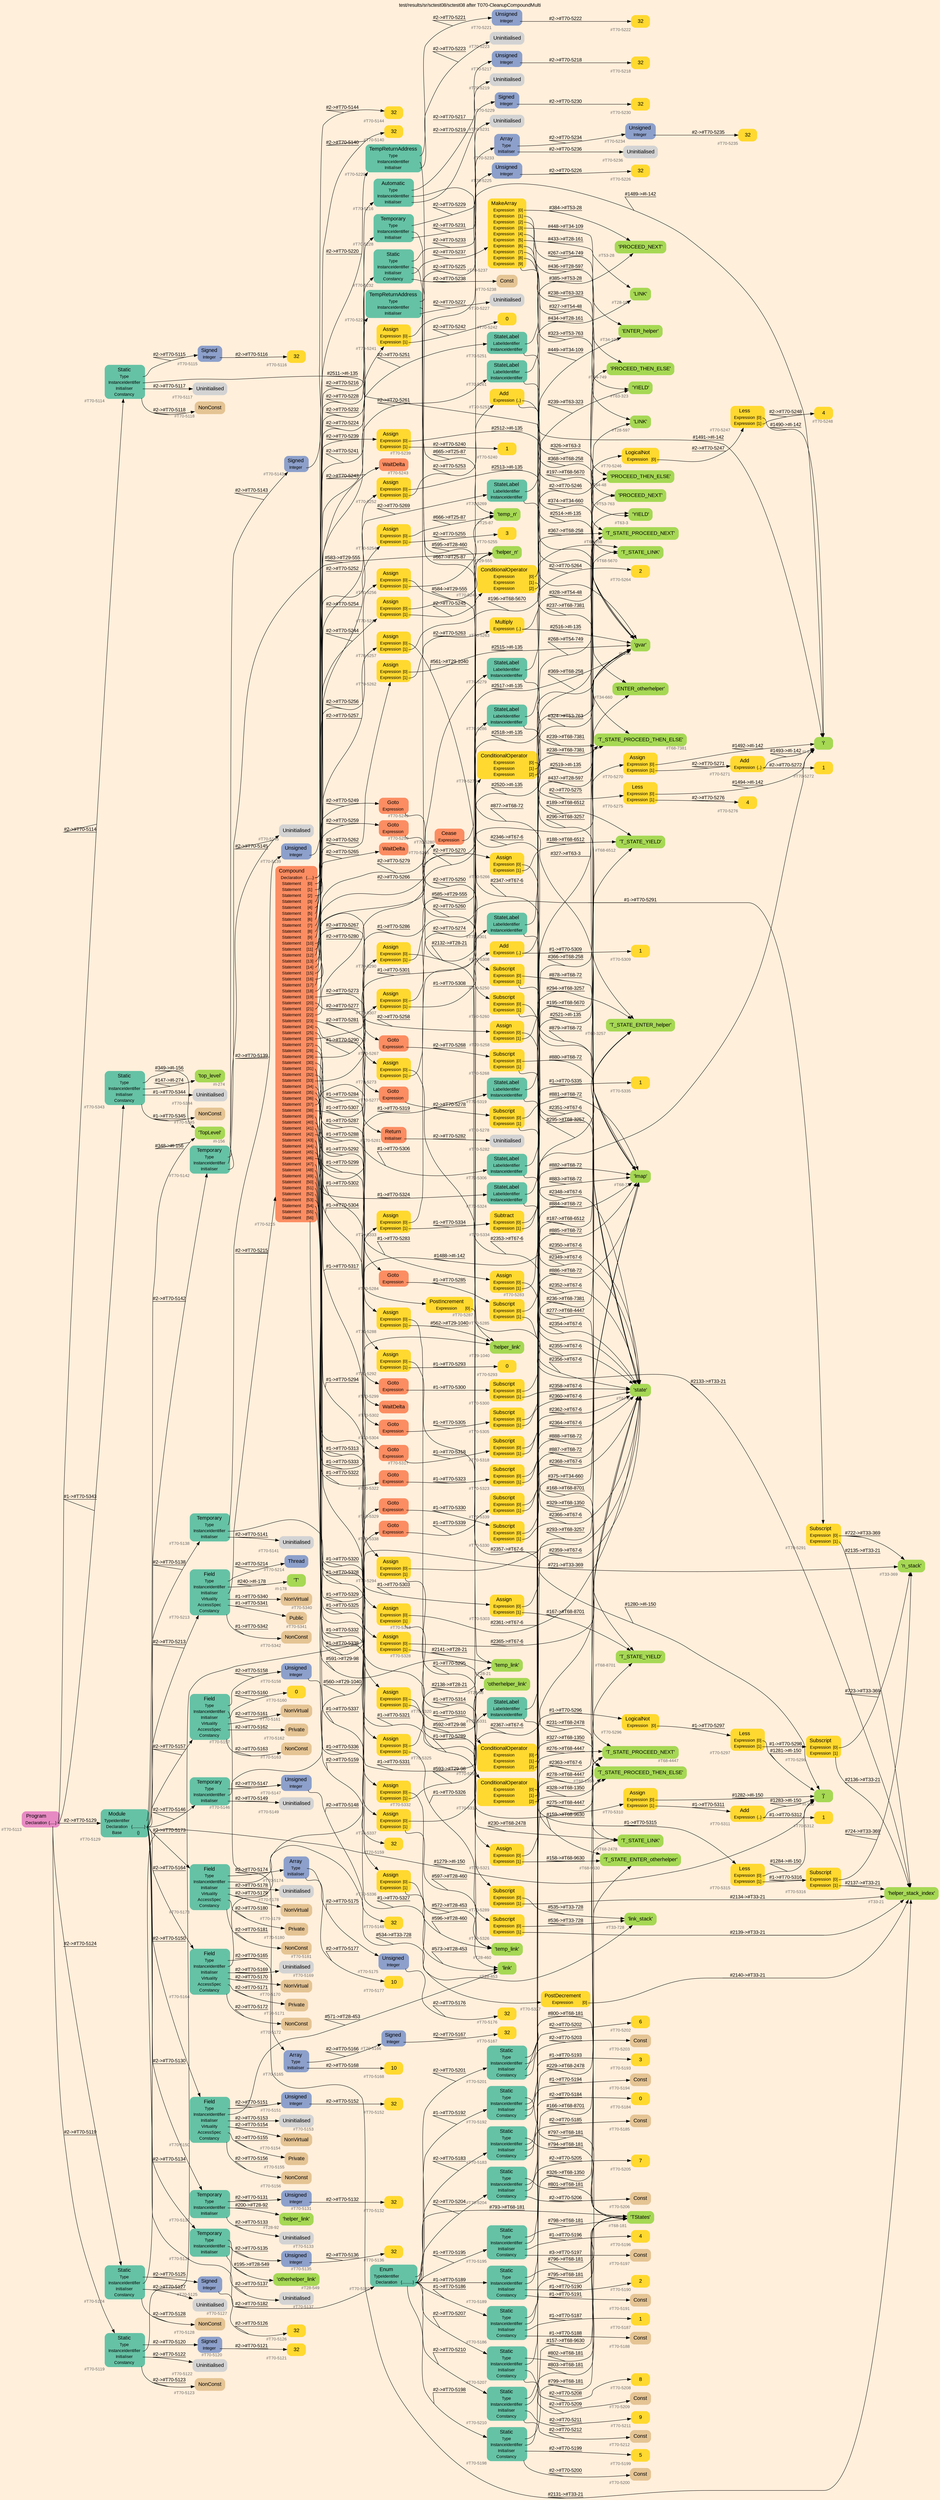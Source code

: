 digraph "test/results/sr/sctest08/sctest08 after T070-CleanupCompoundMulti" {
label = "test/results/sr/sctest08/sctest08 after T070-CleanupCompoundMulti"
labelloc = t
graph [
    rankdir = "LR"
    ranksep = 0.3
    bgcolor = antiquewhite1
    color = black
    fontcolor = black
    fontname = "Arial"
];
node [
    fontname = "Arial"
];
edge [
    fontname = "Arial"
];

// -------------------- node figure --------------------
// -------- block #T70-5113 ----------
"#T70-5113" [
    fillcolor = "/set28/4"
    xlabel = "#T70-5113"
    fontsize = "12"
    fontcolor = grey40
    shape = "plaintext"
    label = <<TABLE BORDER="0" CELLBORDER="0" CELLSPACING="0">
     <TR><TD><FONT COLOR="black" POINT-SIZE="15">Program</FONT></TD></TR>
     <TR><TD><FONT COLOR="black" POINT-SIZE="12">Declaration</FONT></TD><TD PORT="port0"><FONT COLOR="black" POINT-SIZE="12">{.....}</FONT></TD></TR>
    </TABLE>>
    style = "rounded,filled"
];

// -------- block #T70-5114 ----------
"#T70-5114" [
    fillcolor = "/set28/1"
    xlabel = "#T70-5114"
    fontsize = "12"
    fontcolor = grey40
    shape = "plaintext"
    label = <<TABLE BORDER="0" CELLBORDER="0" CELLSPACING="0">
     <TR><TD><FONT COLOR="black" POINT-SIZE="15">Static</FONT></TD></TR>
     <TR><TD><FONT COLOR="black" POINT-SIZE="12">Type</FONT></TD><TD PORT="port0"></TD></TR>
     <TR><TD><FONT COLOR="black" POINT-SIZE="12">InstanceIdentifier</FONT></TD><TD PORT="port1"></TD></TR>
     <TR><TD><FONT COLOR="black" POINT-SIZE="12">Initialiser</FONT></TD><TD PORT="port2"></TD></TR>
     <TR><TD><FONT COLOR="black" POINT-SIZE="12">Constancy</FONT></TD><TD PORT="port3"></TD></TR>
    </TABLE>>
    style = "rounded,filled"
];

// -------- block #T70-5115 ----------
"#T70-5115" [
    fillcolor = "/set28/3"
    xlabel = "#T70-5115"
    fontsize = "12"
    fontcolor = grey40
    shape = "plaintext"
    label = <<TABLE BORDER="0" CELLBORDER="0" CELLSPACING="0">
     <TR><TD><FONT COLOR="black" POINT-SIZE="15">Signed</FONT></TD></TR>
     <TR><TD><FONT COLOR="black" POINT-SIZE="12">Integer</FONT></TD><TD PORT="port0"></TD></TR>
    </TABLE>>
    style = "rounded,filled"
];

// -------- block #T70-5116 ----------
"#T70-5116" [
    fillcolor = "/set28/6"
    xlabel = "#T70-5116"
    fontsize = "12"
    fontcolor = grey40
    shape = "plaintext"
    label = <<TABLE BORDER="0" CELLBORDER="0" CELLSPACING="0">
     <TR><TD><FONT COLOR="black" POINT-SIZE="15">32</FONT></TD></TR>
    </TABLE>>
    style = "rounded,filled"
];

// -------- block #I-135 ----------
"#I-135" [
    fillcolor = "/set28/5"
    xlabel = "#I-135"
    fontsize = "12"
    fontcolor = grey40
    shape = "plaintext"
    label = <<TABLE BORDER="0" CELLBORDER="0" CELLSPACING="0">
     <TR><TD><FONT COLOR="black" POINT-SIZE="15">'gvar'</FONT></TD></TR>
    </TABLE>>
    style = "rounded,filled"
];

// -------- block #T70-5117 ----------
"#T70-5117" [
    xlabel = "#T70-5117"
    fontsize = "12"
    fontcolor = grey40
    shape = "plaintext"
    label = <<TABLE BORDER="0" CELLBORDER="0" CELLSPACING="0">
     <TR><TD><FONT COLOR="black" POINT-SIZE="15">Uninitialised</FONT></TD></TR>
    </TABLE>>
    style = "rounded,filled"
];

// -------- block #T70-5118 ----------
"#T70-5118" [
    fillcolor = "/set28/7"
    xlabel = "#T70-5118"
    fontsize = "12"
    fontcolor = grey40
    shape = "plaintext"
    label = <<TABLE BORDER="0" CELLBORDER="0" CELLSPACING="0">
     <TR><TD><FONT COLOR="black" POINT-SIZE="15">NonConst</FONT></TD></TR>
    </TABLE>>
    style = "rounded,filled"
];

// -------- block #T70-5119 ----------
"#T70-5119" [
    fillcolor = "/set28/1"
    xlabel = "#T70-5119"
    fontsize = "12"
    fontcolor = grey40
    shape = "plaintext"
    label = <<TABLE BORDER="0" CELLBORDER="0" CELLSPACING="0">
     <TR><TD><FONT COLOR="black" POINT-SIZE="15">Static</FONT></TD></TR>
     <TR><TD><FONT COLOR="black" POINT-SIZE="12">Type</FONT></TD><TD PORT="port0"></TD></TR>
     <TR><TD><FONT COLOR="black" POINT-SIZE="12">InstanceIdentifier</FONT></TD><TD PORT="port1"></TD></TR>
     <TR><TD><FONT COLOR="black" POINT-SIZE="12">Initialiser</FONT></TD><TD PORT="port2"></TD></TR>
     <TR><TD><FONT COLOR="black" POINT-SIZE="12">Constancy</FONT></TD><TD PORT="port3"></TD></TR>
    </TABLE>>
    style = "rounded,filled"
];

// -------- block #T70-5120 ----------
"#T70-5120" [
    fillcolor = "/set28/3"
    xlabel = "#T70-5120"
    fontsize = "12"
    fontcolor = grey40
    shape = "plaintext"
    label = <<TABLE BORDER="0" CELLBORDER="0" CELLSPACING="0">
     <TR><TD><FONT COLOR="black" POINT-SIZE="15">Signed</FONT></TD></TR>
     <TR><TD><FONT COLOR="black" POINT-SIZE="12">Integer</FONT></TD><TD PORT="port0"></TD></TR>
    </TABLE>>
    style = "rounded,filled"
];

// -------- block #T70-5121 ----------
"#T70-5121" [
    fillcolor = "/set28/6"
    xlabel = "#T70-5121"
    fontsize = "12"
    fontcolor = grey40
    shape = "plaintext"
    label = <<TABLE BORDER="0" CELLBORDER="0" CELLSPACING="0">
     <TR><TD><FONT COLOR="black" POINT-SIZE="15">32</FONT></TD></TR>
    </TABLE>>
    style = "rounded,filled"
];

// -------- block #I-142 ----------
"#I-142" [
    fillcolor = "/set28/5"
    xlabel = "#I-142"
    fontsize = "12"
    fontcolor = grey40
    shape = "plaintext"
    label = <<TABLE BORDER="0" CELLBORDER="0" CELLSPACING="0">
     <TR><TD><FONT COLOR="black" POINT-SIZE="15">'i'</FONT></TD></TR>
    </TABLE>>
    style = "rounded,filled"
];

// -------- block #T70-5122 ----------
"#T70-5122" [
    xlabel = "#T70-5122"
    fontsize = "12"
    fontcolor = grey40
    shape = "plaintext"
    label = <<TABLE BORDER="0" CELLBORDER="0" CELLSPACING="0">
     <TR><TD><FONT COLOR="black" POINT-SIZE="15">Uninitialised</FONT></TD></TR>
    </TABLE>>
    style = "rounded,filled"
];

// -------- block #T70-5123 ----------
"#T70-5123" [
    fillcolor = "/set28/7"
    xlabel = "#T70-5123"
    fontsize = "12"
    fontcolor = grey40
    shape = "plaintext"
    label = <<TABLE BORDER="0" CELLBORDER="0" CELLSPACING="0">
     <TR><TD><FONT COLOR="black" POINT-SIZE="15">NonConst</FONT></TD></TR>
    </TABLE>>
    style = "rounded,filled"
];

// -------- block #T70-5124 ----------
"#T70-5124" [
    fillcolor = "/set28/1"
    xlabel = "#T70-5124"
    fontsize = "12"
    fontcolor = grey40
    shape = "plaintext"
    label = <<TABLE BORDER="0" CELLBORDER="0" CELLSPACING="0">
     <TR><TD><FONT COLOR="black" POINT-SIZE="15">Static</FONT></TD></TR>
     <TR><TD><FONT COLOR="black" POINT-SIZE="12">Type</FONT></TD><TD PORT="port0"></TD></TR>
     <TR><TD><FONT COLOR="black" POINT-SIZE="12">InstanceIdentifier</FONT></TD><TD PORT="port1"></TD></TR>
     <TR><TD><FONT COLOR="black" POINT-SIZE="12">Initialiser</FONT></TD><TD PORT="port2"></TD></TR>
     <TR><TD><FONT COLOR="black" POINT-SIZE="12">Constancy</FONT></TD><TD PORT="port3"></TD></TR>
    </TABLE>>
    style = "rounded,filled"
];

// -------- block #T70-5125 ----------
"#T70-5125" [
    fillcolor = "/set28/3"
    xlabel = "#T70-5125"
    fontsize = "12"
    fontcolor = grey40
    shape = "plaintext"
    label = <<TABLE BORDER="0" CELLBORDER="0" CELLSPACING="0">
     <TR><TD><FONT COLOR="black" POINT-SIZE="15">Signed</FONT></TD></TR>
     <TR><TD><FONT COLOR="black" POINT-SIZE="12">Integer</FONT></TD><TD PORT="port0"></TD></TR>
    </TABLE>>
    style = "rounded,filled"
];

// -------- block #T70-5126 ----------
"#T70-5126" [
    fillcolor = "/set28/6"
    xlabel = "#T70-5126"
    fontsize = "12"
    fontcolor = grey40
    shape = "plaintext"
    label = <<TABLE BORDER="0" CELLBORDER="0" CELLSPACING="0">
     <TR><TD><FONT COLOR="black" POINT-SIZE="15">32</FONT></TD></TR>
    </TABLE>>
    style = "rounded,filled"
];

// -------- block #I-150 ----------
"#I-150" [
    fillcolor = "/set28/5"
    xlabel = "#I-150"
    fontsize = "12"
    fontcolor = grey40
    shape = "plaintext"
    label = <<TABLE BORDER="0" CELLBORDER="0" CELLSPACING="0">
     <TR><TD><FONT COLOR="black" POINT-SIZE="15">'j'</FONT></TD></TR>
    </TABLE>>
    style = "rounded,filled"
];

// -------- block #T70-5127 ----------
"#T70-5127" [
    xlabel = "#T70-5127"
    fontsize = "12"
    fontcolor = grey40
    shape = "plaintext"
    label = <<TABLE BORDER="0" CELLBORDER="0" CELLSPACING="0">
     <TR><TD><FONT COLOR="black" POINT-SIZE="15">Uninitialised</FONT></TD></TR>
    </TABLE>>
    style = "rounded,filled"
];

// -------- block #T70-5128 ----------
"#T70-5128" [
    fillcolor = "/set28/7"
    xlabel = "#T70-5128"
    fontsize = "12"
    fontcolor = grey40
    shape = "plaintext"
    label = <<TABLE BORDER="0" CELLBORDER="0" CELLSPACING="0">
     <TR><TD><FONT COLOR="black" POINT-SIZE="15">NonConst</FONT></TD></TR>
    </TABLE>>
    style = "rounded,filled"
];

// -------- block #T70-5129 ----------
"#T70-5129" [
    fillcolor = "/set28/1"
    xlabel = "#T70-5129"
    fontsize = "12"
    fontcolor = grey40
    shape = "plaintext"
    label = <<TABLE BORDER="0" CELLBORDER="0" CELLSPACING="0">
     <TR><TD><FONT COLOR="black" POINT-SIZE="15">Module</FONT></TD></TR>
     <TR><TD><FONT COLOR="black" POINT-SIZE="12">TypeIdentifier</FONT></TD><TD PORT="port0"></TD></TR>
     <TR><TD><FONT COLOR="black" POINT-SIZE="12">Declaration</FONT></TD><TD PORT="port1"><FONT COLOR="black" POINT-SIZE="12">{...........}</FONT></TD></TR>
     <TR><TD><FONT COLOR="black" POINT-SIZE="12">Base</FONT></TD><TD PORT="port2"><FONT COLOR="black" POINT-SIZE="12">{}</FONT></TD></TR>
    </TABLE>>
    style = "rounded,filled"
];

// -------- block #I-156 ----------
"#I-156" [
    fillcolor = "/set28/5"
    xlabel = "#I-156"
    fontsize = "12"
    fontcolor = grey40
    shape = "plaintext"
    label = <<TABLE BORDER="0" CELLBORDER="0" CELLSPACING="0">
     <TR><TD><FONT COLOR="black" POINT-SIZE="15">'TopLevel'</FONT></TD></TR>
    </TABLE>>
    style = "rounded,filled"
];

// -------- block #T70-5130 ----------
"#T70-5130" [
    fillcolor = "/set28/1"
    xlabel = "#T70-5130"
    fontsize = "12"
    fontcolor = grey40
    shape = "plaintext"
    label = <<TABLE BORDER="0" CELLBORDER="0" CELLSPACING="0">
     <TR><TD><FONT COLOR="black" POINT-SIZE="15">Temporary</FONT></TD></TR>
     <TR><TD><FONT COLOR="black" POINT-SIZE="12">Type</FONT></TD><TD PORT="port0"></TD></TR>
     <TR><TD><FONT COLOR="black" POINT-SIZE="12">InstanceIdentifier</FONT></TD><TD PORT="port1"></TD></TR>
     <TR><TD><FONT COLOR="black" POINT-SIZE="12">Initialiser</FONT></TD><TD PORT="port2"></TD></TR>
    </TABLE>>
    style = "rounded,filled"
];

// -------- block #T70-5131 ----------
"#T70-5131" [
    fillcolor = "/set28/3"
    xlabel = "#T70-5131"
    fontsize = "12"
    fontcolor = grey40
    shape = "plaintext"
    label = <<TABLE BORDER="0" CELLBORDER="0" CELLSPACING="0">
     <TR><TD><FONT COLOR="black" POINT-SIZE="15">Unsigned</FONT></TD></TR>
     <TR><TD><FONT COLOR="black" POINT-SIZE="12">Integer</FONT></TD><TD PORT="port0"></TD></TR>
    </TABLE>>
    style = "rounded,filled"
];

// -------- block #T70-5132 ----------
"#T70-5132" [
    fillcolor = "/set28/6"
    xlabel = "#T70-5132"
    fontsize = "12"
    fontcolor = grey40
    shape = "plaintext"
    label = <<TABLE BORDER="0" CELLBORDER="0" CELLSPACING="0">
     <TR><TD><FONT COLOR="black" POINT-SIZE="15">32</FONT></TD></TR>
    </TABLE>>
    style = "rounded,filled"
];

// -------- block #T28-92 ----------
"#T28-92" [
    fillcolor = "/set28/5"
    xlabel = "#T28-92"
    fontsize = "12"
    fontcolor = grey40
    shape = "plaintext"
    label = <<TABLE BORDER="0" CELLBORDER="0" CELLSPACING="0">
     <TR><TD><FONT COLOR="black" POINT-SIZE="15">'helper_link'</FONT></TD></TR>
    </TABLE>>
    style = "rounded,filled"
];

// -------- block #T70-5133 ----------
"#T70-5133" [
    xlabel = "#T70-5133"
    fontsize = "12"
    fontcolor = grey40
    shape = "plaintext"
    label = <<TABLE BORDER="0" CELLBORDER="0" CELLSPACING="0">
     <TR><TD><FONT COLOR="black" POINT-SIZE="15">Uninitialised</FONT></TD></TR>
    </TABLE>>
    style = "rounded,filled"
];

// -------- block #T70-5134 ----------
"#T70-5134" [
    fillcolor = "/set28/1"
    xlabel = "#T70-5134"
    fontsize = "12"
    fontcolor = grey40
    shape = "plaintext"
    label = <<TABLE BORDER="0" CELLBORDER="0" CELLSPACING="0">
     <TR><TD><FONT COLOR="black" POINT-SIZE="15">Temporary</FONT></TD></TR>
     <TR><TD><FONT COLOR="black" POINT-SIZE="12">Type</FONT></TD><TD PORT="port0"></TD></TR>
     <TR><TD><FONT COLOR="black" POINT-SIZE="12">InstanceIdentifier</FONT></TD><TD PORT="port1"></TD></TR>
     <TR><TD><FONT COLOR="black" POINT-SIZE="12">Initialiser</FONT></TD><TD PORT="port2"></TD></TR>
    </TABLE>>
    style = "rounded,filled"
];

// -------- block #T70-5135 ----------
"#T70-5135" [
    fillcolor = "/set28/3"
    xlabel = "#T70-5135"
    fontsize = "12"
    fontcolor = grey40
    shape = "plaintext"
    label = <<TABLE BORDER="0" CELLBORDER="0" CELLSPACING="0">
     <TR><TD><FONT COLOR="black" POINT-SIZE="15">Unsigned</FONT></TD></TR>
     <TR><TD><FONT COLOR="black" POINT-SIZE="12">Integer</FONT></TD><TD PORT="port0"></TD></TR>
    </TABLE>>
    style = "rounded,filled"
];

// -------- block #T70-5136 ----------
"#T70-5136" [
    fillcolor = "/set28/6"
    xlabel = "#T70-5136"
    fontsize = "12"
    fontcolor = grey40
    shape = "plaintext"
    label = <<TABLE BORDER="0" CELLBORDER="0" CELLSPACING="0">
     <TR><TD><FONT COLOR="black" POINT-SIZE="15">32</FONT></TD></TR>
    </TABLE>>
    style = "rounded,filled"
];

// -------- block #T28-549 ----------
"#T28-549" [
    fillcolor = "/set28/5"
    xlabel = "#T28-549"
    fontsize = "12"
    fontcolor = grey40
    shape = "plaintext"
    label = <<TABLE BORDER="0" CELLBORDER="0" CELLSPACING="0">
     <TR><TD><FONT COLOR="black" POINT-SIZE="15">'otherhelper_link'</FONT></TD></TR>
    </TABLE>>
    style = "rounded,filled"
];

// -------- block #T70-5137 ----------
"#T70-5137" [
    xlabel = "#T70-5137"
    fontsize = "12"
    fontcolor = grey40
    shape = "plaintext"
    label = <<TABLE BORDER="0" CELLBORDER="0" CELLSPACING="0">
     <TR><TD><FONT COLOR="black" POINT-SIZE="15">Uninitialised</FONT></TD></TR>
    </TABLE>>
    style = "rounded,filled"
];

// -------- block #T70-5138 ----------
"#T70-5138" [
    fillcolor = "/set28/1"
    xlabel = "#T70-5138"
    fontsize = "12"
    fontcolor = grey40
    shape = "plaintext"
    label = <<TABLE BORDER="0" CELLBORDER="0" CELLSPACING="0">
     <TR><TD><FONT COLOR="black" POINT-SIZE="15">Temporary</FONT></TD></TR>
     <TR><TD><FONT COLOR="black" POINT-SIZE="12">Type</FONT></TD><TD PORT="port0"></TD></TR>
     <TR><TD><FONT COLOR="black" POINT-SIZE="12">InstanceIdentifier</FONT></TD><TD PORT="port1"></TD></TR>
     <TR><TD><FONT COLOR="black" POINT-SIZE="12">Initialiser</FONT></TD><TD PORT="port2"></TD></TR>
    </TABLE>>
    style = "rounded,filled"
];

// -------- block #T70-5139 ----------
"#T70-5139" [
    fillcolor = "/set28/3"
    xlabel = "#T70-5139"
    fontsize = "12"
    fontcolor = grey40
    shape = "plaintext"
    label = <<TABLE BORDER="0" CELLBORDER="0" CELLSPACING="0">
     <TR><TD><FONT COLOR="black" POINT-SIZE="15">Unsigned</FONT></TD></TR>
     <TR><TD><FONT COLOR="black" POINT-SIZE="12">Integer</FONT></TD><TD PORT="port0"></TD></TR>
    </TABLE>>
    style = "rounded,filled"
];

// -------- block #T70-5140 ----------
"#T70-5140" [
    fillcolor = "/set28/6"
    xlabel = "#T70-5140"
    fontsize = "12"
    fontcolor = grey40
    shape = "plaintext"
    label = <<TABLE BORDER="0" CELLBORDER="0" CELLSPACING="0">
     <TR><TD><FONT COLOR="black" POINT-SIZE="15">32</FONT></TD></TR>
    </TABLE>>
    style = "rounded,filled"
];

// -------- block #T29-98 ----------
"#T29-98" [
    fillcolor = "/set28/5"
    xlabel = "#T29-98"
    fontsize = "12"
    fontcolor = grey40
    shape = "plaintext"
    label = <<TABLE BORDER="0" CELLBORDER="0" CELLSPACING="0">
     <TR><TD><FONT COLOR="black" POINT-SIZE="15">'otherhelper_link'</FONT></TD></TR>
    </TABLE>>
    style = "rounded,filled"
];

// -------- block #T70-5141 ----------
"#T70-5141" [
    xlabel = "#T70-5141"
    fontsize = "12"
    fontcolor = grey40
    shape = "plaintext"
    label = <<TABLE BORDER="0" CELLBORDER="0" CELLSPACING="0">
     <TR><TD><FONT COLOR="black" POINT-SIZE="15">Uninitialised</FONT></TD></TR>
    </TABLE>>
    style = "rounded,filled"
];

// -------- block #T70-5142 ----------
"#T70-5142" [
    fillcolor = "/set28/1"
    xlabel = "#T70-5142"
    fontsize = "12"
    fontcolor = grey40
    shape = "plaintext"
    label = <<TABLE BORDER="0" CELLBORDER="0" CELLSPACING="0">
     <TR><TD><FONT COLOR="black" POINT-SIZE="15">Temporary</FONT></TD></TR>
     <TR><TD><FONT COLOR="black" POINT-SIZE="12">Type</FONT></TD><TD PORT="port0"></TD></TR>
     <TR><TD><FONT COLOR="black" POINT-SIZE="12">InstanceIdentifier</FONT></TD><TD PORT="port1"></TD></TR>
     <TR><TD><FONT COLOR="black" POINT-SIZE="12">Initialiser</FONT></TD><TD PORT="port2"></TD></TR>
    </TABLE>>
    style = "rounded,filled"
];

// -------- block #T70-5143 ----------
"#T70-5143" [
    fillcolor = "/set28/3"
    xlabel = "#T70-5143"
    fontsize = "12"
    fontcolor = grey40
    shape = "plaintext"
    label = <<TABLE BORDER="0" CELLBORDER="0" CELLSPACING="0">
     <TR><TD><FONT COLOR="black" POINT-SIZE="15">Signed</FONT></TD></TR>
     <TR><TD><FONT COLOR="black" POINT-SIZE="12">Integer</FONT></TD><TD PORT="port0"></TD></TR>
    </TABLE>>
    style = "rounded,filled"
];

// -------- block #T70-5144 ----------
"#T70-5144" [
    fillcolor = "/set28/6"
    xlabel = "#T70-5144"
    fontsize = "12"
    fontcolor = grey40
    shape = "plaintext"
    label = <<TABLE BORDER="0" CELLBORDER="0" CELLSPACING="0">
     <TR><TD><FONT COLOR="black" POINT-SIZE="15">32</FONT></TD></TR>
    </TABLE>>
    style = "rounded,filled"
];

// -------- block #T29-555 ----------
"#T29-555" [
    fillcolor = "/set28/5"
    xlabel = "#T29-555"
    fontsize = "12"
    fontcolor = grey40
    shape = "plaintext"
    label = <<TABLE BORDER="0" CELLBORDER="0" CELLSPACING="0">
     <TR><TD><FONT COLOR="black" POINT-SIZE="15">'helper_n'</FONT></TD></TR>
    </TABLE>>
    style = "rounded,filled"
];

// -------- block #T70-5145 ----------
"#T70-5145" [
    xlabel = "#T70-5145"
    fontsize = "12"
    fontcolor = grey40
    shape = "plaintext"
    label = <<TABLE BORDER="0" CELLBORDER="0" CELLSPACING="0">
     <TR><TD><FONT COLOR="black" POINT-SIZE="15">Uninitialised</FONT></TD></TR>
    </TABLE>>
    style = "rounded,filled"
];

// -------- block #T70-5146 ----------
"#T70-5146" [
    fillcolor = "/set28/1"
    xlabel = "#T70-5146"
    fontsize = "12"
    fontcolor = grey40
    shape = "plaintext"
    label = <<TABLE BORDER="0" CELLBORDER="0" CELLSPACING="0">
     <TR><TD><FONT COLOR="black" POINT-SIZE="15">Temporary</FONT></TD></TR>
     <TR><TD><FONT COLOR="black" POINT-SIZE="12">Type</FONT></TD><TD PORT="port0"></TD></TR>
     <TR><TD><FONT COLOR="black" POINT-SIZE="12">InstanceIdentifier</FONT></TD><TD PORT="port1"></TD></TR>
     <TR><TD><FONT COLOR="black" POINT-SIZE="12">Initialiser</FONT></TD><TD PORT="port2"></TD></TR>
    </TABLE>>
    style = "rounded,filled"
];

// -------- block #T70-5147 ----------
"#T70-5147" [
    fillcolor = "/set28/3"
    xlabel = "#T70-5147"
    fontsize = "12"
    fontcolor = grey40
    shape = "plaintext"
    label = <<TABLE BORDER="0" CELLBORDER="0" CELLSPACING="0">
     <TR><TD><FONT COLOR="black" POINT-SIZE="15">Unsigned</FONT></TD></TR>
     <TR><TD><FONT COLOR="black" POINT-SIZE="12">Integer</FONT></TD><TD PORT="port0"></TD></TR>
    </TABLE>>
    style = "rounded,filled"
];

// -------- block #T70-5148 ----------
"#T70-5148" [
    fillcolor = "/set28/6"
    xlabel = "#T70-5148"
    fontsize = "12"
    fontcolor = grey40
    shape = "plaintext"
    label = <<TABLE BORDER="0" CELLBORDER="0" CELLSPACING="0">
     <TR><TD><FONT COLOR="black" POINT-SIZE="15">32</FONT></TD></TR>
    </TABLE>>
    style = "rounded,filled"
];

// -------- block #T29-1040 ----------
"#T29-1040" [
    fillcolor = "/set28/5"
    xlabel = "#T29-1040"
    fontsize = "12"
    fontcolor = grey40
    shape = "plaintext"
    label = <<TABLE BORDER="0" CELLBORDER="0" CELLSPACING="0">
     <TR><TD><FONT COLOR="black" POINT-SIZE="15">'helper_link'</FONT></TD></TR>
    </TABLE>>
    style = "rounded,filled"
];

// -------- block #T70-5149 ----------
"#T70-5149" [
    xlabel = "#T70-5149"
    fontsize = "12"
    fontcolor = grey40
    shape = "plaintext"
    label = <<TABLE BORDER="0" CELLBORDER="0" CELLSPACING="0">
     <TR><TD><FONT COLOR="black" POINT-SIZE="15">Uninitialised</FONT></TD></TR>
    </TABLE>>
    style = "rounded,filled"
];

// -------- block #T70-5150 ----------
"#T70-5150" [
    fillcolor = "/set28/1"
    xlabel = "#T70-5150"
    fontsize = "12"
    fontcolor = grey40
    shape = "plaintext"
    label = <<TABLE BORDER="0" CELLBORDER="0" CELLSPACING="0">
     <TR><TD><FONT COLOR="black" POINT-SIZE="15">Field</FONT></TD></TR>
     <TR><TD><FONT COLOR="black" POINT-SIZE="12">Type</FONT></TD><TD PORT="port0"></TD></TR>
     <TR><TD><FONT COLOR="black" POINT-SIZE="12">InstanceIdentifier</FONT></TD><TD PORT="port1"></TD></TR>
     <TR><TD><FONT COLOR="black" POINT-SIZE="12">Initialiser</FONT></TD><TD PORT="port2"></TD></TR>
     <TR><TD><FONT COLOR="black" POINT-SIZE="12">Virtuality</FONT></TD><TD PORT="port3"></TD></TR>
     <TR><TD><FONT COLOR="black" POINT-SIZE="12">AccessSpec</FONT></TD><TD PORT="port4"></TD></TR>
     <TR><TD><FONT COLOR="black" POINT-SIZE="12">Constancy</FONT></TD><TD PORT="port5"></TD></TR>
    </TABLE>>
    style = "rounded,filled"
];

// -------- block #T70-5151 ----------
"#T70-5151" [
    fillcolor = "/set28/3"
    xlabel = "#T70-5151"
    fontsize = "12"
    fontcolor = grey40
    shape = "plaintext"
    label = <<TABLE BORDER="0" CELLBORDER="0" CELLSPACING="0">
     <TR><TD><FONT COLOR="black" POINT-SIZE="15">Unsigned</FONT></TD></TR>
     <TR><TD><FONT COLOR="black" POINT-SIZE="12">Integer</FONT></TD><TD PORT="port0"></TD></TR>
    </TABLE>>
    style = "rounded,filled"
];

// -------- block #T70-5152 ----------
"#T70-5152" [
    fillcolor = "/set28/6"
    xlabel = "#T70-5152"
    fontsize = "12"
    fontcolor = grey40
    shape = "plaintext"
    label = <<TABLE BORDER="0" CELLBORDER="0" CELLSPACING="0">
     <TR><TD><FONT COLOR="black" POINT-SIZE="15">32</FONT></TD></TR>
    </TABLE>>
    style = "rounded,filled"
];

// -------- block #T28-453 ----------
"#T28-453" [
    fillcolor = "/set28/5"
    xlabel = "#T28-453"
    fontsize = "12"
    fontcolor = grey40
    shape = "plaintext"
    label = <<TABLE BORDER="0" CELLBORDER="0" CELLSPACING="0">
     <TR><TD><FONT COLOR="black" POINT-SIZE="15">'link'</FONT></TD></TR>
    </TABLE>>
    style = "rounded,filled"
];

// -------- block #T70-5153 ----------
"#T70-5153" [
    xlabel = "#T70-5153"
    fontsize = "12"
    fontcolor = grey40
    shape = "plaintext"
    label = <<TABLE BORDER="0" CELLBORDER="0" CELLSPACING="0">
     <TR><TD><FONT COLOR="black" POINT-SIZE="15">Uninitialised</FONT></TD></TR>
    </TABLE>>
    style = "rounded,filled"
];

// -------- block #T70-5154 ----------
"#T70-5154" [
    fillcolor = "/set28/7"
    xlabel = "#T70-5154"
    fontsize = "12"
    fontcolor = grey40
    shape = "plaintext"
    label = <<TABLE BORDER="0" CELLBORDER="0" CELLSPACING="0">
     <TR><TD><FONT COLOR="black" POINT-SIZE="15">NonVirtual</FONT></TD></TR>
    </TABLE>>
    style = "rounded,filled"
];

// -------- block #T70-5155 ----------
"#T70-5155" [
    fillcolor = "/set28/7"
    xlabel = "#T70-5155"
    fontsize = "12"
    fontcolor = grey40
    shape = "plaintext"
    label = <<TABLE BORDER="0" CELLBORDER="0" CELLSPACING="0">
     <TR><TD><FONT COLOR="black" POINT-SIZE="15">Private</FONT></TD></TR>
    </TABLE>>
    style = "rounded,filled"
];

// -------- block #T70-5156 ----------
"#T70-5156" [
    fillcolor = "/set28/7"
    xlabel = "#T70-5156"
    fontsize = "12"
    fontcolor = grey40
    shape = "plaintext"
    label = <<TABLE BORDER="0" CELLBORDER="0" CELLSPACING="0">
     <TR><TD><FONT COLOR="black" POINT-SIZE="15">NonConst</FONT></TD></TR>
    </TABLE>>
    style = "rounded,filled"
];

// -------- block #T70-5157 ----------
"#T70-5157" [
    fillcolor = "/set28/1"
    xlabel = "#T70-5157"
    fontsize = "12"
    fontcolor = grey40
    shape = "plaintext"
    label = <<TABLE BORDER="0" CELLBORDER="0" CELLSPACING="0">
     <TR><TD><FONT COLOR="black" POINT-SIZE="15">Field</FONT></TD></TR>
     <TR><TD><FONT COLOR="black" POINT-SIZE="12">Type</FONT></TD><TD PORT="port0"></TD></TR>
     <TR><TD><FONT COLOR="black" POINT-SIZE="12">InstanceIdentifier</FONT></TD><TD PORT="port1"></TD></TR>
     <TR><TD><FONT COLOR="black" POINT-SIZE="12">Initialiser</FONT></TD><TD PORT="port2"></TD></TR>
     <TR><TD><FONT COLOR="black" POINT-SIZE="12">Virtuality</FONT></TD><TD PORT="port3"></TD></TR>
     <TR><TD><FONT COLOR="black" POINT-SIZE="12">AccessSpec</FONT></TD><TD PORT="port4"></TD></TR>
     <TR><TD><FONT COLOR="black" POINT-SIZE="12">Constancy</FONT></TD><TD PORT="port5"></TD></TR>
    </TABLE>>
    style = "rounded,filled"
];

// -------- block #T70-5158 ----------
"#T70-5158" [
    fillcolor = "/set28/3"
    xlabel = "#T70-5158"
    fontsize = "12"
    fontcolor = grey40
    shape = "plaintext"
    label = <<TABLE BORDER="0" CELLBORDER="0" CELLSPACING="0">
     <TR><TD><FONT COLOR="black" POINT-SIZE="15">Unsigned</FONT></TD></TR>
     <TR><TD><FONT COLOR="black" POINT-SIZE="12">Integer</FONT></TD><TD PORT="port0"></TD></TR>
    </TABLE>>
    style = "rounded,filled"
];

// -------- block #T70-5159 ----------
"#T70-5159" [
    fillcolor = "/set28/6"
    xlabel = "#T70-5159"
    fontsize = "12"
    fontcolor = grey40
    shape = "plaintext"
    label = <<TABLE BORDER="0" CELLBORDER="0" CELLSPACING="0">
     <TR><TD><FONT COLOR="black" POINT-SIZE="15">32</FONT></TD></TR>
    </TABLE>>
    style = "rounded,filled"
];

// -------- block #T33-21 ----------
"#T33-21" [
    fillcolor = "/set28/5"
    xlabel = "#T33-21"
    fontsize = "12"
    fontcolor = grey40
    shape = "plaintext"
    label = <<TABLE BORDER="0" CELLBORDER="0" CELLSPACING="0">
     <TR><TD><FONT COLOR="black" POINT-SIZE="15">'helper_stack_index'</FONT></TD></TR>
    </TABLE>>
    style = "rounded,filled"
];

// -------- block #T70-5160 ----------
"#T70-5160" [
    fillcolor = "/set28/6"
    xlabel = "#T70-5160"
    fontsize = "12"
    fontcolor = grey40
    shape = "plaintext"
    label = <<TABLE BORDER="0" CELLBORDER="0" CELLSPACING="0">
     <TR><TD><FONT COLOR="black" POINT-SIZE="15">0</FONT></TD></TR>
    </TABLE>>
    style = "rounded,filled"
];

// -------- block #T70-5161 ----------
"#T70-5161" [
    fillcolor = "/set28/7"
    xlabel = "#T70-5161"
    fontsize = "12"
    fontcolor = grey40
    shape = "plaintext"
    label = <<TABLE BORDER="0" CELLBORDER="0" CELLSPACING="0">
     <TR><TD><FONT COLOR="black" POINT-SIZE="15">NonVirtual</FONT></TD></TR>
    </TABLE>>
    style = "rounded,filled"
];

// -------- block #T70-5162 ----------
"#T70-5162" [
    fillcolor = "/set28/7"
    xlabel = "#T70-5162"
    fontsize = "12"
    fontcolor = grey40
    shape = "plaintext"
    label = <<TABLE BORDER="0" CELLBORDER="0" CELLSPACING="0">
     <TR><TD><FONT COLOR="black" POINT-SIZE="15">Private</FONT></TD></TR>
    </TABLE>>
    style = "rounded,filled"
];

// -------- block #T70-5163 ----------
"#T70-5163" [
    fillcolor = "/set28/7"
    xlabel = "#T70-5163"
    fontsize = "12"
    fontcolor = grey40
    shape = "plaintext"
    label = <<TABLE BORDER="0" CELLBORDER="0" CELLSPACING="0">
     <TR><TD><FONT COLOR="black" POINT-SIZE="15">NonConst</FONT></TD></TR>
    </TABLE>>
    style = "rounded,filled"
];

// -------- block #T70-5164 ----------
"#T70-5164" [
    fillcolor = "/set28/1"
    xlabel = "#T70-5164"
    fontsize = "12"
    fontcolor = grey40
    shape = "plaintext"
    label = <<TABLE BORDER="0" CELLBORDER="0" CELLSPACING="0">
     <TR><TD><FONT COLOR="black" POINT-SIZE="15">Field</FONT></TD></TR>
     <TR><TD><FONT COLOR="black" POINT-SIZE="12">Type</FONT></TD><TD PORT="port0"></TD></TR>
     <TR><TD><FONT COLOR="black" POINT-SIZE="12">InstanceIdentifier</FONT></TD><TD PORT="port1"></TD></TR>
     <TR><TD><FONT COLOR="black" POINT-SIZE="12">Initialiser</FONT></TD><TD PORT="port2"></TD></TR>
     <TR><TD><FONT COLOR="black" POINT-SIZE="12">Virtuality</FONT></TD><TD PORT="port3"></TD></TR>
     <TR><TD><FONT COLOR="black" POINT-SIZE="12">AccessSpec</FONT></TD><TD PORT="port4"></TD></TR>
     <TR><TD><FONT COLOR="black" POINT-SIZE="12">Constancy</FONT></TD><TD PORT="port5"></TD></TR>
    </TABLE>>
    style = "rounded,filled"
];

// -------- block #T70-5165 ----------
"#T70-5165" [
    fillcolor = "/set28/3"
    xlabel = "#T70-5165"
    fontsize = "12"
    fontcolor = grey40
    shape = "plaintext"
    label = <<TABLE BORDER="0" CELLBORDER="0" CELLSPACING="0">
     <TR><TD><FONT COLOR="black" POINT-SIZE="15">Array</FONT></TD></TR>
     <TR><TD><FONT COLOR="black" POINT-SIZE="12">Type</FONT></TD><TD PORT="port0"></TD></TR>
     <TR><TD><FONT COLOR="black" POINT-SIZE="12">Initialiser</FONT></TD><TD PORT="port1"></TD></TR>
    </TABLE>>
    style = "rounded,filled"
];

// -------- block #T70-5166 ----------
"#T70-5166" [
    fillcolor = "/set28/3"
    xlabel = "#T70-5166"
    fontsize = "12"
    fontcolor = grey40
    shape = "plaintext"
    label = <<TABLE BORDER="0" CELLBORDER="0" CELLSPACING="0">
     <TR><TD><FONT COLOR="black" POINT-SIZE="15">Signed</FONT></TD></TR>
     <TR><TD><FONT COLOR="black" POINT-SIZE="12">Integer</FONT></TD><TD PORT="port0"></TD></TR>
    </TABLE>>
    style = "rounded,filled"
];

// -------- block #T70-5167 ----------
"#T70-5167" [
    fillcolor = "/set28/6"
    xlabel = "#T70-5167"
    fontsize = "12"
    fontcolor = grey40
    shape = "plaintext"
    label = <<TABLE BORDER="0" CELLBORDER="0" CELLSPACING="0">
     <TR><TD><FONT COLOR="black" POINT-SIZE="15">32</FONT></TD></TR>
    </TABLE>>
    style = "rounded,filled"
];

// -------- block #T70-5168 ----------
"#T70-5168" [
    fillcolor = "/set28/6"
    xlabel = "#T70-5168"
    fontsize = "12"
    fontcolor = grey40
    shape = "plaintext"
    label = <<TABLE BORDER="0" CELLBORDER="0" CELLSPACING="0">
     <TR><TD><FONT COLOR="black" POINT-SIZE="15">10</FONT></TD></TR>
    </TABLE>>
    style = "rounded,filled"
];

// -------- block #T33-369 ----------
"#T33-369" [
    fillcolor = "/set28/5"
    xlabel = "#T33-369"
    fontsize = "12"
    fontcolor = grey40
    shape = "plaintext"
    label = <<TABLE BORDER="0" CELLBORDER="0" CELLSPACING="0">
     <TR><TD><FONT COLOR="black" POINT-SIZE="15">'n_stack'</FONT></TD></TR>
    </TABLE>>
    style = "rounded,filled"
];

// -------- block #T70-5169 ----------
"#T70-5169" [
    xlabel = "#T70-5169"
    fontsize = "12"
    fontcolor = grey40
    shape = "plaintext"
    label = <<TABLE BORDER="0" CELLBORDER="0" CELLSPACING="0">
     <TR><TD><FONT COLOR="black" POINT-SIZE="15">Uninitialised</FONT></TD></TR>
    </TABLE>>
    style = "rounded,filled"
];

// -------- block #T70-5170 ----------
"#T70-5170" [
    fillcolor = "/set28/7"
    xlabel = "#T70-5170"
    fontsize = "12"
    fontcolor = grey40
    shape = "plaintext"
    label = <<TABLE BORDER="0" CELLBORDER="0" CELLSPACING="0">
     <TR><TD><FONT COLOR="black" POINT-SIZE="15">NonVirtual</FONT></TD></TR>
    </TABLE>>
    style = "rounded,filled"
];

// -------- block #T70-5171 ----------
"#T70-5171" [
    fillcolor = "/set28/7"
    xlabel = "#T70-5171"
    fontsize = "12"
    fontcolor = grey40
    shape = "plaintext"
    label = <<TABLE BORDER="0" CELLBORDER="0" CELLSPACING="0">
     <TR><TD><FONT COLOR="black" POINT-SIZE="15">Private</FONT></TD></TR>
    </TABLE>>
    style = "rounded,filled"
];

// -------- block #T70-5172 ----------
"#T70-5172" [
    fillcolor = "/set28/7"
    xlabel = "#T70-5172"
    fontsize = "12"
    fontcolor = grey40
    shape = "plaintext"
    label = <<TABLE BORDER="0" CELLBORDER="0" CELLSPACING="0">
     <TR><TD><FONT COLOR="black" POINT-SIZE="15">NonConst</FONT></TD></TR>
    </TABLE>>
    style = "rounded,filled"
];

// -------- block #T70-5173 ----------
"#T70-5173" [
    fillcolor = "/set28/1"
    xlabel = "#T70-5173"
    fontsize = "12"
    fontcolor = grey40
    shape = "plaintext"
    label = <<TABLE BORDER="0" CELLBORDER="0" CELLSPACING="0">
     <TR><TD><FONT COLOR="black" POINT-SIZE="15">Field</FONT></TD></TR>
     <TR><TD><FONT COLOR="black" POINT-SIZE="12">Type</FONT></TD><TD PORT="port0"></TD></TR>
     <TR><TD><FONT COLOR="black" POINT-SIZE="12">InstanceIdentifier</FONT></TD><TD PORT="port1"></TD></TR>
     <TR><TD><FONT COLOR="black" POINT-SIZE="12">Initialiser</FONT></TD><TD PORT="port2"></TD></TR>
     <TR><TD><FONT COLOR="black" POINT-SIZE="12">Virtuality</FONT></TD><TD PORT="port3"></TD></TR>
     <TR><TD><FONT COLOR="black" POINT-SIZE="12">AccessSpec</FONT></TD><TD PORT="port4"></TD></TR>
     <TR><TD><FONT COLOR="black" POINT-SIZE="12">Constancy</FONT></TD><TD PORT="port5"></TD></TR>
    </TABLE>>
    style = "rounded,filled"
];

// -------- block #T70-5174 ----------
"#T70-5174" [
    fillcolor = "/set28/3"
    xlabel = "#T70-5174"
    fontsize = "12"
    fontcolor = grey40
    shape = "plaintext"
    label = <<TABLE BORDER="0" CELLBORDER="0" CELLSPACING="0">
     <TR><TD><FONT COLOR="black" POINT-SIZE="15">Array</FONT></TD></TR>
     <TR><TD><FONT COLOR="black" POINT-SIZE="12">Type</FONT></TD><TD PORT="port0"></TD></TR>
     <TR><TD><FONT COLOR="black" POINT-SIZE="12">Initialiser</FONT></TD><TD PORT="port1"></TD></TR>
    </TABLE>>
    style = "rounded,filled"
];

// -------- block #T70-5175 ----------
"#T70-5175" [
    fillcolor = "/set28/3"
    xlabel = "#T70-5175"
    fontsize = "12"
    fontcolor = grey40
    shape = "plaintext"
    label = <<TABLE BORDER="0" CELLBORDER="0" CELLSPACING="0">
     <TR><TD><FONT COLOR="black" POINT-SIZE="15">Unsigned</FONT></TD></TR>
     <TR><TD><FONT COLOR="black" POINT-SIZE="12">Integer</FONT></TD><TD PORT="port0"></TD></TR>
    </TABLE>>
    style = "rounded,filled"
];

// -------- block #T70-5176 ----------
"#T70-5176" [
    fillcolor = "/set28/6"
    xlabel = "#T70-5176"
    fontsize = "12"
    fontcolor = grey40
    shape = "plaintext"
    label = <<TABLE BORDER="0" CELLBORDER="0" CELLSPACING="0">
     <TR><TD><FONT COLOR="black" POINT-SIZE="15">32</FONT></TD></TR>
    </TABLE>>
    style = "rounded,filled"
];

// -------- block #T70-5177 ----------
"#T70-5177" [
    fillcolor = "/set28/6"
    xlabel = "#T70-5177"
    fontsize = "12"
    fontcolor = grey40
    shape = "plaintext"
    label = <<TABLE BORDER="0" CELLBORDER="0" CELLSPACING="0">
     <TR><TD><FONT COLOR="black" POINT-SIZE="15">10</FONT></TD></TR>
    </TABLE>>
    style = "rounded,filled"
];

// -------- block #T33-728 ----------
"#T33-728" [
    fillcolor = "/set28/5"
    xlabel = "#T33-728"
    fontsize = "12"
    fontcolor = grey40
    shape = "plaintext"
    label = <<TABLE BORDER="0" CELLBORDER="0" CELLSPACING="0">
     <TR><TD><FONT COLOR="black" POINT-SIZE="15">'link_stack'</FONT></TD></TR>
    </TABLE>>
    style = "rounded,filled"
];

// -------- block #T70-5178 ----------
"#T70-5178" [
    xlabel = "#T70-5178"
    fontsize = "12"
    fontcolor = grey40
    shape = "plaintext"
    label = <<TABLE BORDER="0" CELLBORDER="0" CELLSPACING="0">
     <TR><TD><FONT COLOR="black" POINT-SIZE="15">Uninitialised</FONT></TD></TR>
    </TABLE>>
    style = "rounded,filled"
];

// -------- block #T70-5179 ----------
"#T70-5179" [
    fillcolor = "/set28/7"
    xlabel = "#T70-5179"
    fontsize = "12"
    fontcolor = grey40
    shape = "plaintext"
    label = <<TABLE BORDER="0" CELLBORDER="0" CELLSPACING="0">
     <TR><TD><FONT COLOR="black" POINT-SIZE="15">NonVirtual</FONT></TD></TR>
    </TABLE>>
    style = "rounded,filled"
];

// -------- block #T70-5180 ----------
"#T70-5180" [
    fillcolor = "/set28/7"
    xlabel = "#T70-5180"
    fontsize = "12"
    fontcolor = grey40
    shape = "plaintext"
    label = <<TABLE BORDER="0" CELLBORDER="0" CELLSPACING="0">
     <TR><TD><FONT COLOR="black" POINT-SIZE="15">Private</FONT></TD></TR>
    </TABLE>>
    style = "rounded,filled"
];

// -------- block #T70-5181 ----------
"#T70-5181" [
    fillcolor = "/set28/7"
    xlabel = "#T70-5181"
    fontsize = "12"
    fontcolor = grey40
    shape = "plaintext"
    label = <<TABLE BORDER="0" CELLBORDER="0" CELLSPACING="0">
     <TR><TD><FONT COLOR="black" POINT-SIZE="15">NonConst</FONT></TD></TR>
    </TABLE>>
    style = "rounded,filled"
];

// -------- block #T70-5182 ----------
"#T70-5182" [
    fillcolor = "/set28/1"
    xlabel = "#T70-5182"
    fontsize = "12"
    fontcolor = grey40
    shape = "plaintext"
    label = <<TABLE BORDER="0" CELLBORDER="0" CELLSPACING="0">
     <TR><TD><FONT COLOR="black" POINT-SIZE="15">Enum</FONT></TD></TR>
     <TR><TD><FONT COLOR="black" POINT-SIZE="12">TypeIdentifier</FONT></TD><TD PORT="port0"></TD></TR>
     <TR><TD><FONT COLOR="black" POINT-SIZE="12">Declaration</FONT></TD><TD PORT="port1"><FONT COLOR="black" POINT-SIZE="12">{..........}</FONT></TD></TR>
    </TABLE>>
    style = "rounded,filled"
];

// -------- block #T68-181 ----------
"#T68-181" [
    fillcolor = "/set28/5"
    xlabel = "#T68-181"
    fontsize = "12"
    fontcolor = grey40
    shape = "plaintext"
    label = <<TABLE BORDER="0" CELLBORDER="0" CELLSPACING="0">
     <TR><TD><FONT COLOR="black" POINT-SIZE="15">'TStates'</FONT></TD></TR>
    </TABLE>>
    style = "rounded,filled"
];

// -------- block #T70-5183 ----------
"#T70-5183" [
    fillcolor = "/set28/1"
    xlabel = "#T70-5183"
    fontsize = "12"
    fontcolor = grey40
    shape = "plaintext"
    label = <<TABLE BORDER="0" CELLBORDER="0" CELLSPACING="0">
     <TR><TD><FONT COLOR="black" POINT-SIZE="15">Static</FONT></TD></TR>
     <TR><TD><FONT COLOR="black" POINT-SIZE="12">Type</FONT></TD><TD PORT="port0"></TD></TR>
     <TR><TD><FONT COLOR="black" POINT-SIZE="12">InstanceIdentifier</FONT></TD><TD PORT="port1"></TD></TR>
     <TR><TD><FONT COLOR="black" POINT-SIZE="12">Initialiser</FONT></TD><TD PORT="port2"></TD></TR>
     <TR><TD><FONT COLOR="black" POINT-SIZE="12">Constancy</FONT></TD><TD PORT="port3"></TD></TR>
    </TABLE>>
    style = "rounded,filled"
];

// -------- block #T68-258 ----------
"#T68-258" [
    fillcolor = "/set28/5"
    xlabel = "#T68-258"
    fontsize = "12"
    fontcolor = grey40
    shape = "plaintext"
    label = <<TABLE BORDER="0" CELLBORDER="0" CELLSPACING="0">
     <TR><TD><FONT COLOR="black" POINT-SIZE="15">'T_STATE_PROCEED_NEXT'</FONT></TD></TR>
    </TABLE>>
    style = "rounded,filled"
];

// -------- block #T70-5184 ----------
"#T70-5184" [
    fillcolor = "/set28/6"
    xlabel = "#T70-5184"
    fontsize = "12"
    fontcolor = grey40
    shape = "plaintext"
    label = <<TABLE BORDER="0" CELLBORDER="0" CELLSPACING="0">
     <TR><TD><FONT COLOR="black" POINT-SIZE="15">0</FONT></TD></TR>
    </TABLE>>
    style = "rounded,filled"
];

// -------- block #T70-5185 ----------
"#T70-5185" [
    fillcolor = "/set28/7"
    xlabel = "#T70-5185"
    fontsize = "12"
    fontcolor = grey40
    shape = "plaintext"
    label = <<TABLE BORDER="0" CELLBORDER="0" CELLSPACING="0">
     <TR><TD><FONT COLOR="black" POINT-SIZE="15">Const</FONT></TD></TR>
    </TABLE>>
    style = "rounded,filled"
];

// -------- block #T70-5186 ----------
"#T70-5186" [
    fillcolor = "/set28/1"
    xlabel = "#T70-5186"
    fontsize = "12"
    fontcolor = grey40
    shape = "plaintext"
    label = <<TABLE BORDER="0" CELLBORDER="0" CELLSPACING="0">
     <TR><TD><FONT COLOR="black" POINT-SIZE="15">Static</FONT></TD></TR>
     <TR><TD><FONT COLOR="black" POINT-SIZE="12">Type</FONT></TD><TD PORT="port0"></TD></TR>
     <TR><TD><FONT COLOR="black" POINT-SIZE="12">InstanceIdentifier</FONT></TD><TD PORT="port1"></TD></TR>
     <TR><TD><FONT COLOR="black" POINT-SIZE="12">Initialiser</FONT></TD><TD PORT="port2"></TD></TR>
     <TR><TD><FONT COLOR="black" POINT-SIZE="12">Constancy</FONT></TD><TD PORT="port3"></TD></TR>
    </TABLE>>
    style = "rounded,filled"
];

// -------- block #T68-1350 ----------
"#T68-1350" [
    fillcolor = "/set28/5"
    xlabel = "#T68-1350"
    fontsize = "12"
    fontcolor = grey40
    shape = "plaintext"
    label = <<TABLE BORDER="0" CELLBORDER="0" CELLSPACING="0">
     <TR><TD><FONT COLOR="black" POINT-SIZE="15">'T_STATE_PROCEED_THEN_ELSE'</FONT></TD></TR>
    </TABLE>>
    style = "rounded,filled"
];

// -------- block #T70-5187 ----------
"#T70-5187" [
    fillcolor = "/set28/6"
    xlabel = "#T70-5187"
    fontsize = "12"
    fontcolor = grey40
    shape = "plaintext"
    label = <<TABLE BORDER="0" CELLBORDER="0" CELLSPACING="0">
     <TR><TD><FONT COLOR="black" POINT-SIZE="15">1</FONT></TD></TR>
    </TABLE>>
    style = "rounded,filled"
];

// -------- block #T70-5188 ----------
"#T70-5188" [
    fillcolor = "/set28/7"
    xlabel = "#T70-5188"
    fontsize = "12"
    fontcolor = grey40
    shape = "plaintext"
    label = <<TABLE BORDER="0" CELLBORDER="0" CELLSPACING="0">
     <TR><TD><FONT COLOR="black" POINT-SIZE="15">Const</FONT></TD></TR>
    </TABLE>>
    style = "rounded,filled"
];

// -------- block #T70-5189 ----------
"#T70-5189" [
    fillcolor = "/set28/1"
    xlabel = "#T70-5189"
    fontsize = "12"
    fontcolor = grey40
    shape = "plaintext"
    label = <<TABLE BORDER="0" CELLBORDER="0" CELLSPACING="0">
     <TR><TD><FONT COLOR="black" POINT-SIZE="15">Static</FONT></TD></TR>
     <TR><TD><FONT COLOR="black" POINT-SIZE="12">Type</FONT></TD><TD PORT="port0"></TD></TR>
     <TR><TD><FONT COLOR="black" POINT-SIZE="12">InstanceIdentifier</FONT></TD><TD PORT="port1"></TD></TR>
     <TR><TD><FONT COLOR="black" POINT-SIZE="12">Initialiser</FONT></TD><TD PORT="port2"></TD></TR>
     <TR><TD><FONT COLOR="black" POINT-SIZE="12">Constancy</FONT></TD><TD PORT="port3"></TD></TR>
    </TABLE>>
    style = "rounded,filled"
];

// -------- block #T68-2478 ----------
"#T68-2478" [
    fillcolor = "/set28/5"
    xlabel = "#T68-2478"
    fontsize = "12"
    fontcolor = grey40
    shape = "plaintext"
    label = <<TABLE BORDER="0" CELLBORDER="0" CELLSPACING="0">
     <TR><TD><FONT COLOR="black" POINT-SIZE="15">'T_STATE_LINK'</FONT></TD></TR>
    </TABLE>>
    style = "rounded,filled"
];

// -------- block #T70-5190 ----------
"#T70-5190" [
    fillcolor = "/set28/6"
    xlabel = "#T70-5190"
    fontsize = "12"
    fontcolor = grey40
    shape = "plaintext"
    label = <<TABLE BORDER="0" CELLBORDER="0" CELLSPACING="0">
     <TR><TD><FONT COLOR="black" POINT-SIZE="15">2</FONT></TD></TR>
    </TABLE>>
    style = "rounded,filled"
];

// -------- block #T70-5191 ----------
"#T70-5191" [
    fillcolor = "/set28/7"
    xlabel = "#T70-5191"
    fontsize = "12"
    fontcolor = grey40
    shape = "plaintext"
    label = <<TABLE BORDER="0" CELLBORDER="0" CELLSPACING="0">
     <TR><TD><FONT COLOR="black" POINT-SIZE="15">Const</FONT></TD></TR>
    </TABLE>>
    style = "rounded,filled"
];

// -------- block #T70-5192 ----------
"#T70-5192" [
    fillcolor = "/set28/1"
    xlabel = "#T70-5192"
    fontsize = "12"
    fontcolor = grey40
    shape = "plaintext"
    label = <<TABLE BORDER="0" CELLBORDER="0" CELLSPACING="0">
     <TR><TD><FONT COLOR="black" POINT-SIZE="15">Static</FONT></TD></TR>
     <TR><TD><FONT COLOR="black" POINT-SIZE="12">Type</FONT></TD><TD PORT="port0"></TD></TR>
     <TR><TD><FONT COLOR="black" POINT-SIZE="12">InstanceIdentifier</FONT></TD><TD PORT="port1"></TD></TR>
     <TR><TD><FONT COLOR="black" POINT-SIZE="12">Initialiser</FONT></TD><TD PORT="port2"></TD></TR>
     <TR><TD><FONT COLOR="black" POINT-SIZE="12">Constancy</FONT></TD><TD PORT="port3"></TD></TR>
    </TABLE>>
    style = "rounded,filled"
];

// -------- block #T68-3257 ----------
"#T68-3257" [
    fillcolor = "/set28/5"
    xlabel = "#T68-3257"
    fontsize = "12"
    fontcolor = grey40
    shape = "plaintext"
    label = <<TABLE BORDER="0" CELLBORDER="0" CELLSPACING="0">
     <TR><TD><FONT COLOR="black" POINT-SIZE="15">'T_STATE_ENTER_helper'</FONT></TD></TR>
    </TABLE>>
    style = "rounded,filled"
];

// -------- block #T70-5193 ----------
"#T70-5193" [
    fillcolor = "/set28/6"
    xlabel = "#T70-5193"
    fontsize = "12"
    fontcolor = grey40
    shape = "plaintext"
    label = <<TABLE BORDER="0" CELLBORDER="0" CELLSPACING="0">
     <TR><TD><FONT COLOR="black" POINT-SIZE="15">3</FONT></TD></TR>
    </TABLE>>
    style = "rounded,filled"
];

// -------- block #T70-5194 ----------
"#T70-5194" [
    fillcolor = "/set28/7"
    xlabel = "#T70-5194"
    fontsize = "12"
    fontcolor = grey40
    shape = "plaintext"
    label = <<TABLE BORDER="0" CELLBORDER="0" CELLSPACING="0">
     <TR><TD><FONT COLOR="black" POINT-SIZE="15">Const</FONT></TD></TR>
    </TABLE>>
    style = "rounded,filled"
];

// -------- block #T70-5195 ----------
"#T70-5195" [
    fillcolor = "/set28/1"
    xlabel = "#T70-5195"
    fontsize = "12"
    fontcolor = grey40
    shape = "plaintext"
    label = <<TABLE BORDER="0" CELLBORDER="0" CELLSPACING="0">
     <TR><TD><FONT COLOR="black" POINT-SIZE="15">Static</FONT></TD></TR>
     <TR><TD><FONT COLOR="black" POINT-SIZE="12">Type</FONT></TD><TD PORT="port0"></TD></TR>
     <TR><TD><FONT COLOR="black" POINT-SIZE="12">InstanceIdentifier</FONT></TD><TD PORT="port1"></TD></TR>
     <TR><TD><FONT COLOR="black" POINT-SIZE="12">Initialiser</FONT></TD><TD PORT="port2"></TD></TR>
     <TR><TD><FONT COLOR="black" POINT-SIZE="12">Constancy</FONT></TD><TD PORT="port3"></TD></TR>
    </TABLE>>
    style = "rounded,filled"
];

// -------- block #T68-4447 ----------
"#T68-4447" [
    fillcolor = "/set28/5"
    xlabel = "#T68-4447"
    fontsize = "12"
    fontcolor = grey40
    shape = "plaintext"
    label = <<TABLE BORDER="0" CELLBORDER="0" CELLSPACING="0">
     <TR><TD><FONT COLOR="black" POINT-SIZE="15">'T_STATE_PROCEED_NEXT'</FONT></TD></TR>
    </TABLE>>
    style = "rounded,filled"
];

// -------- block #T70-5196 ----------
"#T70-5196" [
    fillcolor = "/set28/6"
    xlabel = "#T70-5196"
    fontsize = "12"
    fontcolor = grey40
    shape = "plaintext"
    label = <<TABLE BORDER="0" CELLBORDER="0" CELLSPACING="0">
     <TR><TD><FONT COLOR="black" POINT-SIZE="15">4</FONT></TD></TR>
    </TABLE>>
    style = "rounded,filled"
];

// -------- block #T70-5197 ----------
"#T70-5197" [
    fillcolor = "/set28/7"
    xlabel = "#T70-5197"
    fontsize = "12"
    fontcolor = grey40
    shape = "plaintext"
    label = <<TABLE BORDER="0" CELLBORDER="0" CELLSPACING="0">
     <TR><TD><FONT COLOR="black" POINT-SIZE="15">Const</FONT></TD></TR>
    </TABLE>>
    style = "rounded,filled"
];

// -------- block #T70-5198 ----------
"#T70-5198" [
    fillcolor = "/set28/1"
    xlabel = "#T70-5198"
    fontsize = "12"
    fontcolor = grey40
    shape = "plaintext"
    label = <<TABLE BORDER="0" CELLBORDER="0" CELLSPACING="0">
     <TR><TD><FONT COLOR="black" POINT-SIZE="15">Static</FONT></TD></TR>
     <TR><TD><FONT COLOR="black" POINT-SIZE="12">Type</FONT></TD><TD PORT="port0"></TD></TR>
     <TR><TD><FONT COLOR="black" POINT-SIZE="12">InstanceIdentifier</FONT></TD><TD PORT="port1"></TD></TR>
     <TR><TD><FONT COLOR="black" POINT-SIZE="12">Initialiser</FONT></TD><TD PORT="port2"></TD></TR>
     <TR><TD><FONT COLOR="black" POINT-SIZE="12">Constancy</FONT></TD><TD PORT="port3"></TD></TR>
    </TABLE>>
    style = "rounded,filled"
];

// -------- block #T68-5670 ----------
"#T68-5670" [
    fillcolor = "/set28/5"
    xlabel = "#T68-5670"
    fontsize = "12"
    fontcolor = grey40
    shape = "plaintext"
    label = <<TABLE BORDER="0" CELLBORDER="0" CELLSPACING="0">
     <TR><TD><FONT COLOR="black" POINT-SIZE="15">'T_STATE_LINK'</FONT></TD></TR>
    </TABLE>>
    style = "rounded,filled"
];

// -------- block #T70-5199 ----------
"#T70-5199" [
    fillcolor = "/set28/6"
    xlabel = "#T70-5199"
    fontsize = "12"
    fontcolor = grey40
    shape = "plaintext"
    label = <<TABLE BORDER="0" CELLBORDER="0" CELLSPACING="0">
     <TR><TD><FONT COLOR="black" POINT-SIZE="15">5</FONT></TD></TR>
    </TABLE>>
    style = "rounded,filled"
];

// -------- block #T70-5200 ----------
"#T70-5200" [
    fillcolor = "/set28/7"
    xlabel = "#T70-5200"
    fontsize = "12"
    fontcolor = grey40
    shape = "plaintext"
    label = <<TABLE BORDER="0" CELLBORDER="0" CELLSPACING="0">
     <TR><TD><FONT COLOR="black" POINT-SIZE="15">Const</FONT></TD></TR>
    </TABLE>>
    style = "rounded,filled"
];

// -------- block #T70-5201 ----------
"#T70-5201" [
    fillcolor = "/set28/1"
    xlabel = "#T70-5201"
    fontsize = "12"
    fontcolor = grey40
    shape = "plaintext"
    label = <<TABLE BORDER="0" CELLBORDER="0" CELLSPACING="0">
     <TR><TD><FONT COLOR="black" POINT-SIZE="15">Static</FONT></TD></TR>
     <TR><TD><FONT COLOR="black" POINT-SIZE="12">Type</FONT></TD><TD PORT="port0"></TD></TR>
     <TR><TD><FONT COLOR="black" POINT-SIZE="12">InstanceIdentifier</FONT></TD><TD PORT="port1"></TD></TR>
     <TR><TD><FONT COLOR="black" POINT-SIZE="12">Initialiser</FONT></TD><TD PORT="port2"></TD></TR>
     <TR><TD><FONT COLOR="black" POINT-SIZE="12">Constancy</FONT></TD><TD PORT="port3"></TD></TR>
    </TABLE>>
    style = "rounded,filled"
];

// -------- block #T68-6512 ----------
"#T68-6512" [
    fillcolor = "/set28/5"
    xlabel = "#T68-6512"
    fontsize = "12"
    fontcolor = grey40
    shape = "plaintext"
    label = <<TABLE BORDER="0" CELLBORDER="0" CELLSPACING="0">
     <TR><TD><FONT COLOR="black" POINT-SIZE="15">'T_STATE_YIELD'</FONT></TD></TR>
    </TABLE>>
    style = "rounded,filled"
];

// -------- block #T70-5202 ----------
"#T70-5202" [
    fillcolor = "/set28/6"
    xlabel = "#T70-5202"
    fontsize = "12"
    fontcolor = grey40
    shape = "plaintext"
    label = <<TABLE BORDER="0" CELLBORDER="0" CELLSPACING="0">
     <TR><TD><FONT COLOR="black" POINT-SIZE="15">6</FONT></TD></TR>
    </TABLE>>
    style = "rounded,filled"
];

// -------- block #T70-5203 ----------
"#T70-5203" [
    fillcolor = "/set28/7"
    xlabel = "#T70-5203"
    fontsize = "12"
    fontcolor = grey40
    shape = "plaintext"
    label = <<TABLE BORDER="0" CELLBORDER="0" CELLSPACING="0">
     <TR><TD><FONT COLOR="black" POINT-SIZE="15">Const</FONT></TD></TR>
    </TABLE>>
    style = "rounded,filled"
];

// -------- block #T70-5204 ----------
"#T70-5204" [
    fillcolor = "/set28/1"
    xlabel = "#T70-5204"
    fontsize = "12"
    fontcolor = grey40
    shape = "plaintext"
    label = <<TABLE BORDER="0" CELLBORDER="0" CELLSPACING="0">
     <TR><TD><FONT COLOR="black" POINT-SIZE="15">Static</FONT></TD></TR>
     <TR><TD><FONT COLOR="black" POINT-SIZE="12">Type</FONT></TD><TD PORT="port0"></TD></TR>
     <TR><TD><FONT COLOR="black" POINT-SIZE="12">InstanceIdentifier</FONT></TD><TD PORT="port1"></TD></TR>
     <TR><TD><FONT COLOR="black" POINT-SIZE="12">Initialiser</FONT></TD><TD PORT="port2"></TD></TR>
     <TR><TD><FONT COLOR="black" POINT-SIZE="12">Constancy</FONT></TD><TD PORT="port3"></TD></TR>
    </TABLE>>
    style = "rounded,filled"
];

// -------- block #T68-7381 ----------
"#T68-7381" [
    fillcolor = "/set28/5"
    xlabel = "#T68-7381"
    fontsize = "12"
    fontcolor = grey40
    shape = "plaintext"
    label = <<TABLE BORDER="0" CELLBORDER="0" CELLSPACING="0">
     <TR><TD><FONT COLOR="black" POINT-SIZE="15">'T_STATE_PROCEED_THEN_ELSE'</FONT></TD></TR>
    </TABLE>>
    style = "rounded,filled"
];

// -------- block #T70-5205 ----------
"#T70-5205" [
    fillcolor = "/set28/6"
    xlabel = "#T70-5205"
    fontsize = "12"
    fontcolor = grey40
    shape = "plaintext"
    label = <<TABLE BORDER="0" CELLBORDER="0" CELLSPACING="0">
     <TR><TD><FONT COLOR="black" POINT-SIZE="15">7</FONT></TD></TR>
    </TABLE>>
    style = "rounded,filled"
];

// -------- block #T70-5206 ----------
"#T70-5206" [
    fillcolor = "/set28/7"
    xlabel = "#T70-5206"
    fontsize = "12"
    fontcolor = grey40
    shape = "plaintext"
    label = <<TABLE BORDER="0" CELLBORDER="0" CELLSPACING="0">
     <TR><TD><FONT COLOR="black" POINT-SIZE="15">Const</FONT></TD></TR>
    </TABLE>>
    style = "rounded,filled"
];

// -------- block #T70-5207 ----------
"#T70-5207" [
    fillcolor = "/set28/1"
    xlabel = "#T70-5207"
    fontsize = "12"
    fontcolor = grey40
    shape = "plaintext"
    label = <<TABLE BORDER="0" CELLBORDER="0" CELLSPACING="0">
     <TR><TD><FONT COLOR="black" POINT-SIZE="15">Static</FONT></TD></TR>
     <TR><TD><FONT COLOR="black" POINT-SIZE="12">Type</FONT></TD><TD PORT="port0"></TD></TR>
     <TR><TD><FONT COLOR="black" POINT-SIZE="12">InstanceIdentifier</FONT></TD><TD PORT="port1"></TD></TR>
     <TR><TD><FONT COLOR="black" POINT-SIZE="12">Initialiser</FONT></TD><TD PORT="port2"></TD></TR>
     <TR><TD><FONT COLOR="black" POINT-SIZE="12">Constancy</FONT></TD><TD PORT="port3"></TD></TR>
    </TABLE>>
    style = "rounded,filled"
];

// -------- block #T68-8701 ----------
"#T68-8701" [
    fillcolor = "/set28/5"
    xlabel = "#T68-8701"
    fontsize = "12"
    fontcolor = grey40
    shape = "plaintext"
    label = <<TABLE BORDER="0" CELLBORDER="0" CELLSPACING="0">
     <TR><TD><FONT COLOR="black" POINT-SIZE="15">'T_STATE_YIELD'</FONT></TD></TR>
    </TABLE>>
    style = "rounded,filled"
];

// -------- block #T70-5208 ----------
"#T70-5208" [
    fillcolor = "/set28/6"
    xlabel = "#T70-5208"
    fontsize = "12"
    fontcolor = grey40
    shape = "plaintext"
    label = <<TABLE BORDER="0" CELLBORDER="0" CELLSPACING="0">
     <TR><TD><FONT COLOR="black" POINT-SIZE="15">8</FONT></TD></TR>
    </TABLE>>
    style = "rounded,filled"
];

// -------- block #T70-5209 ----------
"#T70-5209" [
    fillcolor = "/set28/7"
    xlabel = "#T70-5209"
    fontsize = "12"
    fontcolor = grey40
    shape = "plaintext"
    label = <<TABLE BORDER="0" CELLBORDER="0" CELLSPACING="0">
     <TR><TD><FONT COLOR="black" POINT-SIZE="15">Const</FONT></TD></TR>
    </TABLE>>
    style = "rounded,filled"
];

// -------- block #T70-5210 ----------
"#T70-5210" [
    fillcolor = "/set28/1"
    xlabel = "#T70-5210"
    fontsize = "12"
    fontcolor = grey40
    shape = "plaintext"
    label = <<TABLE BORDER="0" CELLBORDER="0" CELLSPACING="0">
     <TR><TD><FONT COLOR="black" POINT-SIZE="15">Static</FONT></TD></TR>
     <TR><TD><FONT COLOR="black" POINT-SIZE="12">Type</FONT></TD><TD PORT="port0"></TD></TR>
     <TR><TD><FONT COLOR="black" POINT-SIZE="12">InstanceIdentifier</FONT></TD><TD PORT="port1"></TD></TR>
     <TR><TD><FONT COLOR="black" POINT-SIZE="12">Initialiser</FONT></TD><TD PORT="port2"></TD></TR>
     <TR><TD><FONT COLOR="black" POINT-SIZE="12">Constancy</FONT></TD><TD PORT="port3"></TD></TR>
    </TABLE>>
    style = "rounded,filled"
];

// -------- block #T68-9630 ----------
"#T68-9630" [
    fillcolor = "/set28/5"
    xlabel = "#T68-9630"
    fontsize = "12"
    fontcolor = grey40
    shape = "plaintext"
    label = <<TABLE BORDER="0" CELLBORDER="0" CELLSPACING="0">
     <TR><TD><FONT COLOR="black" POINT-SIZE="15">'T_STATE_ENTER_otherhelper'</FONT></TD></TR>
    </TABLE>>
    style = "rounded,filled"
];

// -------- block #T70-5211 ----------
"#T70-5211" [
    fillcolor = "/set28/6"
    xlabel = "#T70-5211"
    fontsize = "12"
    fontcolor = grey40
    shape = "plaintext"
    label = <<TABLE BORDER="0" CELLBORDER="0" CELLSPACING="0">
     <TR><TD><FONT COLOR="black" POINT-SIZE="15">9</FONT></TD></TR>
    </TABLE>>
    style = "rounded,filled"
];

// -------- block #T70-5212 ----------
"#T70-5212" [
    fillcolor = "/set28/7"
    xlabel = "#T70-5212"
    fontsize = "12"
    fontcolor = grey40
    shape = "plaintext"
    label = <<TABLE BORDER="0" CELLBORDER="0" CELLSPACING="0">
     <TR><TD><FONT COLOR="black" POINT-SIZE="15">Const</FONT></TD></TR>
    </TABLE>>
    style = "rounded,filled"
];

// -------- block #T70-5213 ----------
"#T70-5213" [
    fillcolor = "/set28/1"
    xlabel = "#T70-5213"
    fontsize = "12"
    fontcolor = grey40
    shape = "plaintext"
    label = <<TABLE BORDER="0" CELLBORDER="0" CELLSPACING="0">
     <TR><TD><FONT COLOR="black" POINT-SIZE="15">Field</FONT></TD></TR>
     <TR><TD><FONT COLOR="black" POINT-SIZE="12">Type</FONT></TD><TD PORT="port0"></TD></TR>
     <TR><TD><FONT COLOR="black" POINT-SIZE="12">InstanceIdentifier</FONT></TD><TD PORT="port1"></TD></TR>
     <TR><TD><FONT COLOR="black" POINT-SIZE="12">Initialiser</FONT></TD><TD PORT="port2"></TD></TR>
     <TR><TD><FONT COLOR="black" POINT-SIZE="12">Virtuality</FONT></TD><TD PORT="port3"></TD></TR>
     <TR><TD><FONT COLOR="black" POINT-SIZE="12">AccessSpec</FONT></TD><TD PORT="port4"></TD></TR>
     <TR><TD><FONT COLOR="black" POINT-SIZE="12">Constancy</FONT></TD><TD PORT="port5"></TD></TR>
    </TABLE>>
    style = "rounded,filled"
];

// -------- block #T70-5214 ----------
"#T70-5214" [
    fillcolor = "/set28/3"
    xlabel = "#T70-5214"
    fontsize = "12"
    fontcolor = grey40
    shape = "plaintext"
    label = <<TABLE BORDER="0" CELLBORDER="0" CELLSPACING="0">
     <TR><TD><FONT COLOR="black" POINT-SIZE="15">Thread</FONT></TD></TR>
    </TABLE>>
    style = "rounded,filled"
];

// -------- block #I-178 ----------
"#I-178" [
    fillcolor = "/set28/5"
    xlabel = "#I-178"
    fontsize = "12"
    fontcolor = grey40
    shape = "plaintext"
    label = <<TABLE BORDER="0" CELLBORDER="0" CELLSPACING="0">
     <TR><TD><FONT COLOR="black" POINT-SIZE="15">'T'</FONT></TD></TR>
    </TABLE>>
    style = "rounded,filled"
];

// -------- block #T70-5215 ----------
"#T70-5215" [
    fillcolor = "/set28/2"
    xlabel = "#T70-5215"
    fontsize = "12"
    fontcolor = grey40
    shape = "plaintext"
    label = <<TABLE BORDER="0" CELLBORDER="0" CELLSPACING="0">
     <TR><TD><FONT COLOR="black" POINT-SIZE="15">Compound</FONT></TD></TR>
     <TR><TD><FONT COLOR="black" POINT-SIZE="12">Declaration</FONT></TD><TD PORT="port0"><FONT COLOR="black" POINT-SIZE="12">{.....}</FONT></TD></TR>
     <TR><TD><FONT COLOR="black" POINT-SIZE="12">Statement</FONT></TD><TD PORT="port1"><FONT COLOR="black" POINT-SIZE="12">[0]</FONT></TD></TR>
     <TR><TD><FONT COLOR="black" POINT-SIZE="12">Statement</FONT></TD><TD PORT="port2"><FONT COLOR="black" POINT-SIZE="12">[1]</FONT></TD></TR>
     <TR><TD><FONT COLOR="black" POINT-SIZE="12">Statement</FONT></TD><TD PORT="port3"><FONT COLOR="black" POINT-SIZE="12">[2]</FONT></TD></TR>
     <TR><TD><FONT COLOR="black" POINT-SIZE="12">Statement</FONT></TD><TD PORT="port4"><FONT COLOR="black" POINT-SIZE="12">[3]</FONT></TD></TR>
     <TR><TD><FONT COLOR="black" POINT-SIZE="12">Statement</FONT></TD><TD PORT="port5"><FONT COLOR="black" POINT-SIZE="12">[4]</FONT></TD></TR>
     <TR><TD><FONT COLOR="black" POINT-SIZE="12">Statement</FONT></TD><TD PORT="port6"><FONT COLOR="black" POINT-SIZE="12">[5]</FONT></TD></TR>
     <TR><TD><FONT COLOR="black" POINT-SIZE="12">Statement</FONT></TD><TD PORT="port7"><FONT COLOR="black" POINT-SIZE="12">[6]</FONT></TD></TR>
     <TR><TD><FONT COLOR="black" POINT-SIZE="12">Statement</FONT></TD><TD PORT="port8"><FONT COLOR="black" POINT-SIZE="12">[7]</FONT></TD></TR>
     <TR><TD><FONT COLOR="black" POINT-SIZE="12">Statement</FONT></TD><TD PORT="port9"><FONT COLOR="black" POINT-SIZE="12">[8]</FONT></TD></TR>
     <TR><TD><FONT COLOR="black" POINT-SIZE="12">Statement</FONT></TD><TD PORT="port10"><FONT COLOR="black" POINT-SIZE="12">[9]</FONT></TD></TR>
     <TR><TD><FONT COLOR="black" POINT-SIZE="12">Statement</FONT></TD><TD PORT="port11"><FONT COLOR="black" POINT-SIZE="12">[10]</FONT></TD></TR>
     <TR><TD><FONT COLOR="black" POINT-SIZE="12">Statement</FONT></TD><TD PORT="port12"><FONT COLOR="black" POINT-SIZE="12">[11]</FONT></TD></TR>
     <TR><TD><FONT COLOR="black" POINT-SIZE="12">Statement</FONT></TD><TD PORT="port13"><FONT COLOR="black" POINT-SIZE="12">[12]</FONT></TD></TR>
     <TR><TD><FONT COLOR="black" POINT-SIZE="12">Statement</FONT></TD><TD PORT="port14"><FONT COLOR="black" POINT-SIZE="12">[13]</FONT></TD></TR>
     <TR><TD><FONT COLOR="black" POINT-SIZE="12">Statement</FONT></TD><TD PORT="port15"><FONT COLOR="black" POINT-SIZE="12">[14]</FONT></TD></TR>
     <TR><TD><FONT COLOR="black" POINT-SIZE="12">Statement</FONT></TD><TD PORT="port16"><FONT COLOR="black" POINT-SIZE="12">[15]</FONT></TD></TR>
     <TR><TD><FONT COLOR="black" POINT-SIZE="12">Statement</FONT></TD><TD PORT="port17"><FONT COLOR="black" POINT-SIZE="12">[16]</FONT></TD></TR>
     <TR><TD><FONT COLOR="black" POINT-SIZE="12">Statement</FONT></TD><TD PORT="port18"><FONT COLOR="black" POINT-SIZE="12">[17]</FONT></TD></TR>
     <TR><TD><FONT COLOR="black" POINT-SIZE="12">Statement</FONT></TD><TD PORT="port19"><FONT COLOR="black" POINT-SIZE="12">[18]</FONT></TD></TR>
     <TR><TD><FONT COLOR="black" POINT-SIZE="12">Statement</FONT></TD><TD PORT="port20"><FONT COLOR="black" POINT-SIZE="12">[19]</FONT></TD></TR>
     <TR><TD><FONT COLOR="black" POINT-SIZE="12">Statement</FONT></TD><TD PORT="port21"><FONT COLOR="black" POINT-SIZE="12">[20]</FONT></TD></TR>
     <TR><TD><FONT COLOR="black" POINT-SIZE="12">Statement</FONT></TD><TD PORT="port22"><FONT COLOR="black" POINT-SIZE="12">[21]</FONT></TD></TR>
     <TR><TD><FONT COLOR="black" POINT-SIZE="12">Statement</FONT></TD><TD PORT="port23"><FONT COLOR="black" POINT-SIZE="12">[22]</FONT></TD></TR>
     <TR><TD><FONT COLOR="black" POINT-SIZE="12">Statement</FONT></TD><TD PORT="port24"><FONT COLOR="black" POINT-SIZE="12">[23]</FONT></TD></TR>
     <TR><TD><FONT COLOR="black" POINT-SIZE="12">Statement</FONT></TD><TD PORT="port25"><FONT COLOR="black" POINT-SIZE="12">[24]</FONT></TD></TR>
     <TR><TD><FONT COLOR="black" POINT-SIZE="12">Statement</FONT></TD><TD PORT="port26"><FONT COLOR="black" POINT-SIZE="12">[25]</FONT></TD></TR>
     <TR><TD><FONT COLOR="black" POINT-SIZE="12">Statement</FONT></TD><TD PORT="port27"><FONT COLOR="black" POINT-SIZE="12">[26]</FONT></TD></TR>
     <TR><TD><FONT COLOR="black" POINT-SIZE="12">Statement</FONT></TD><TD PORT="port28"><FONT COLOR="black" POINT-SIZE="12">[27]</FONT></TD></TR>
     <TR><TD><FONT COLOR="black" POINT-SIZE="12">Statement</FONT></TD><TD PORT="port29"><FONT COLOR="black" POINT-SIZE="12">[28]</FONT></TD></TR>
     <TR><TD><FONT COLOR="black" POINT-SIZE="12">Statement</FONT></TD><TD PORT="port30"><FONT COLOR="black" POINT-SIZE="12">[29]</FONT></TD></TR>
     <TR><TD><FONT COLOR="black" POINT-SIZE="12">Statement</FONT></TD><TD PORT="port31"><FONT COLOR="black" POINT-SIZE="12">[30]</FONT></TD></TR>
     <TR><TD><FONT COLOR="black" POINT-SIZE="12">Statement</FONT></TD><TD PORT="port32"><FONT COLOR="black" POINT-SIZE="12">[31]</FONT></TD></TR>
     <TR><TD><FONT COLOR="black" POINT-SIZE="12">Statement</FONT></TD><TD PORT="port33"><FONT COLOR="black" POINT-SIZE="12">[32]</FONT></TD></TR>
     <TR><TD><FONT COLOR="black" POINT-SIZE="12">Statement</FONT></TD><TD PORT="port34"><FONT COLOR="black" POINT-SIZE="12">[33]</FONT></TD></TR>
     <TR><TD><FONT COLOR="black" POINT-SIZE="12">Statement</FONT></TD><TD PORT="port35"><FONT COLOR="black" POINT-SIZE="12">[34]</FONT></TD></TR>
     <TR><TD><FONT COLOR="black" POINT-SIZE="12">Statement</FONT></TD><TD PORT="port36"><FONT COLOR="black" POINT-SIZE="12">[35]</FONT></TD></TR>
     <TR><TD><FONT COLOR="black" POINT-SIZE="12">Statement</FONT></TD><TD PORT="port37"><FONT COLOR="black" POINT-SIZE="12">[36]</FONT></TD></TR>
     <TR><TD><FONT COLOR="black" POINT-SIZE="12">Statement</FONT></TD><TD PORT="port38"><FONT COLOR="black" POINT-SIZE="12">[37]</FONT></TD></TR>
     <TR><TD><FONT COLOR="black" POINT-SIZE="12">Statement</FONT></TD><TD PORT="port39"><FONT COLOR="black" POINT-SIZE="12">[38]</FONT></TD></TR>
     <TR><TD><FONT COLOR="black" POINT-SIZE="12">Statement</FONT></TD><TD PORT="port40"><FONT COLOR="black" POINT-SIZE="12">[39]</FONT></TD></TR>
     <TR><TD><FONT COLOR="black" POINT-SIZE="12">Statement</FONT></TD><TD PORT="port41"><FONT COLOR="black" POINT-SIZE="12">[40]</FONT></TD></TR>
     <TR><TD><FONT COLOR="black" POINT-SIZE="12">Statement</FONT></TD><TD PORT="port42"><FONT COLOR="black" POINT-SIZE="12">[41]</FONT></TD></TR>
     <TR><TD><FONT COLOR="black" POINT-SIZE="12">Statement</FONT></TD><TD PORT="port43"><FONT COLOR="black" POINT-SIZE="12">[42]</FONT></TD></TR>
     <TR><TD><FONT COLOR="black" POINT-SIZE="12">Statement</FONT></TD><TD PORT="port44"><FONT COLOR="black" POINT-SIZE="12">[43]</FONT></TD></TR>
     <TR><TD><FONT COLOR="black" POINT-SIZE="12">Statement</FONT></TD><TD PORT="port45"><FONT COLOR="black" POINT-SIZE="12">[44]</FONT></TD></TR>
     <TR><TD><FONT COLOR="black" POINT-SIZE="12">Statement</FONT></TD><TD PORT="port46"><FONT COLOR="black" POINT-SIZE="12">[45]</FONT></TD></TR>
     <TR><TD><FONT COLOR="black" POINT-SIZE="12">Statement</FONT></TD><TD PORT="port47"><FONT COLOR="black" POINT-SIZE="12">[46]</FONT></TD></TR>
     <TR><TD><FONT COLOR="black" POINT-SIZE="12">Statement</FONT></TD><TD PORT="port48"><FONT COLOR="black" POINT-SIZE="12">[47]</FONT></TD></TR>
     <TR><TD><FONT COLOR="black" POINT-SIZE="12">Statement</FONT></TD><TD PORT="port49"><FONT COLOR="black" POINT-SIZE="12">[48]</FONT></TD></TR>
     <TR><TD><FONT COLOR="black" POINT-SIZE="12">Statement</FONT></TD><TD PORT="port50"><FONT COLOR="black" POINT-SIZE="12">[49]</FONT></TD></TR>
     <TR><TD><FONT COLOR="black" POINT-SIZE="12">Statement</FONT></TD><TD PORT="port51"><FONT COLOR="black" POINT-SIZE="12">[50]</FONT></TD></TR>
     <TR><TD><FONT COLOR="black" POINT-SIZE="12">Statement</FONT></TD><TD PORT="port52"><FONT COLOR="black" POINT-SIZE="12">[51]</FONT></TD></TR>
     <TR><TD><FONT COLOR="black" POINT-SIZE="12">Statement</FONT></TD><TD PORT="port53"><FONT COLOR="black" POINT-SIZE="12">[52]</FONT></TD></TR>
     <TR><TD><FONT COLOR="black" POINT-SIZE="12">Statement</FONT></TD><TD PORT="port54"><FONT COLOR="black" POINT-SIZE="12">[53]</FONT></TD></TR>
     <TR><TD><FONT COLOR="black" POINT-SIZE="12">Statement</FONT></TD><TD PORT="port55"><FONT COLOR="black" POINT-SIZE="12">[54]</FONT></TD></TR>
     <TR><TD><FONT COLOR="black" POINT-SIZE="12">Statement</FONT></TD><TD PORT="port56"><FONT COLOR="black" POINT-SIZE="12">[55]</FONT></TD></TR>
     <TR><TD><FONT COLOR="black" POINT-SIZE="12">Statement</FONT></TD><TD PORT="port57"><FONT COLOR="black" POINT-SIZE="12">[56]</FONT></TD></TR>
    </TABLE>>
    style = "rounded,filled"
];

// -------- block #T70-5216 ----------
"#T70-5216" [
    fillcolor = "/set28/1"
    xlabel = "#T70-5216"
    fontsize = "12"
    fontcolor = grey40
    shape = "plaintext"
    label = <<TABLE BORDER="0" CELLBORDER="0" CELLSPACING="0">
     <TR><TD><FONT COLOR="black" POINT-SIZE="15">Automatic</FONT></TD></TR>
     <TR><TD><FONT COLOR="black" POINT-SIZE="12">Type</FONT></TD><TD PORT="port0"></TD></TR>
     <TR><TD><FONT COLOR="black" POINT-SIZE="12">InstanceIdentifier</FONT></TD><TD PORT="port1"></TD></TR>
     <TR><TD><FONT COLOR="black" POINT-SIZE="12">Initialiser</FONT></TD><TD PORT="port2"></TD></TR>
    </TABLE>>
    style = "rounded,filled"
];

// -------- block #T70-5217 ----------
"#T70-5217" [
    fillcolor = "/set28/3"
    xlabel = "#T70-5217"
    fontsize = "12"
    fontcolor = grey40
    shape = "plaintext"
    label = <<TABLE BORDER="0" CELLBORDER="0" CELLSPACING="0">
     <TR><TD><FONT COLOR="black" POINT-SIZE="15">Unsigned</FONT></TD></TR>
     <TR><TD><FONT COLOR="black" POINT-SIZE="12">Integer</FONT></TD><TD PORT="port0"></TD></TR>
    </TABLE>>
    style = "rounded,filled"
];

// -------- block #T70-5218 ----------
"#T70-5218" [
    fillcolor = "/set28/6"
    xlabel = "#T70-5218"
    fontsize = "12"
    fontcolor = grey40
    shape = "plaintext"
    label = <<TABLE BORDER="0" CELLBORDER="0" CELLSPACING="0">
     <TR><TD><FONT COLOR="black" POINT-SIZE="15">32</FONT></TD></TR>
    </TABLE>>
    style = "rounded,filled"
];

// -------- block #T67-6 ----------
"#T67-6" [
    fillcolor = "/set28/5"
    xlabel = "#T67-6"
    fontsize = "12"
    fontcolor = grey40
    shape = "plaintext"
    label = <<TABLE BORDER="0" CELLBORDER="0" CELLSPACING="0">
     <TR><TD><FONT COLOR="black" POINT-SIZE="15">'state'</FONT></TD></TR>
    </TABLE>>
    style = "rounded,filled"
];

// -------- block #T70-5219 ----------
"#T70-5219" [
    xlabel = "#T70-5219"
    fontsize = "12"
    fontcolor = grey40
    shape = "plaintext"
    label = <<TABLE BORDER="0" CELLBORDER="0" CELLSPACING="0">
     <TR><TD><FONT COLOR="black" POINT-SIZE="15">Uninitialised</FONT></TD></TR>
    </TABLE>>
    style = "rounded,filled"
];

// -------- block #T70-5220 ----------
"#T70-5220" [
    fillcolor = "/set28/1"
    xlabel = "#T70-5220"
    fontsize = "12"
    fontcolor = grey40
    shape = "plaintext"
    label = <<TABLE BORDER="0" CELLBORDER="0" CELLSPACING="0">
     <TR><TD><FONT COLOR="black" POINT-SIZE="15">TempReturnAddress</FONT></TD></TR>
     <TR><TD><FONT COLOR="black" POINT-SIZE="12">Type</FONT></TD><TD PORT="port0"></TD></TR>
     <TR><TD><FONT COLOR="black" POINT-SIZE="12">InstanceIdentifier</FONT></TD><TD PORT="port1"></TD></TR>
     <TR><TD><FONT COLOR="black" POINT-SIZE="12">Initialiser</FONT></TD><TD PORT="port2"></TD></TR>
    </TABLE>>
    style = "rounded,filled"
];

// -------- block #T70-5221 ----------
"#T70-5221" [
    fillcolor = "/set28/3"
    xlabel = "#T70-5221"
    fontsize = "12"
    fontcolor = grey40
    shape = "plaintext"
    label = <<TABLE BORDER="0" CELLBORDER="0" CELLSPACING="0">
     <TR><TD><FONT COLOR="black" POINT-SIZE="15">Unsigned</FONT></TD></TR>
     <TR><TD><FONT COLOR="black" POINT-SIZE="12">Integer</FONT></TD><TD PORT="port0"></TD></TR>
    </TABLE>>
    style = "rounded,filled"
];

// -------- block #T70-5222 ----------
"#T70-5222" [
    fillcolor = "/set28/6"
    xlabel = "#T70-5222"
    fontsize = "12"
    fontcolor = grey40
    shape = "plaintext"
    label = <<TABLE BORDER="0" CELLBORDER="0" CELLSPACING="0">
     <TR><TD><FONT COLOR="black" POINT-SIZE="15">32</FONT></TD></TR>
    </TABLE>>
    style = "rounded,filled"
];

// -------- block #T28-460 ----------
"#T28-460" [
    fillcolor = "/set28/5"
    xlabel = "#T28-460"
    fontsize = "12"
    fontcolor = grey40
    shape = "plaintext"
    label = <<TABLE BORDER="0" CELLBORDER="0" CELLSPACING="0">
     <TR><TD><FONT COLOR="black" POINT-SIZE="15">'temp_link'</FONT></TD></TR>
    </TABLE>>
    style = "rounded,filled"
];

// -------- block #T70-5223 ----------
"#T70-5223" [
    xlabel = "#T70-5223"
    fontsize = "12"
    fontcolor = grey40
    shape = "plaintext"
    label = <<TABLE BORDER="0" CELLBORDER="0" CELLSPACING="0">
     <TR><TD><FONT COLOR="black" POINT-SIZE="15">Uninitialised</FONT></TD></TR>
    </TABLE>>
    style = "rounded,filled"
];

// -------- block #T70-5224 ----------
"#T70-5224" [
    fillcolor = "/set28/1"
    xlabel = "#T70-5224"
    fontsize = "12"
    fontcolor = grey40
    shape = "plaintext"
    label = <<TABLE BORDER="0" CELLBORDER="0" CELLSPACING="0">
     <TR><TD><FONT COLOR="black" POINT-SIZE="15">TempReturnAddress</FONT></TD></TR>
     <TR><TD><FONT COLOR="black" POINT-SIZE="12">Type</FONT></TD><TD PORT="port0"></TD></TR>
     <TR><TD><FONT COLOR="black" POINT-SIZE="12">InstanceIdentifier</FONT></TD><TD PORT="port1"></TD></TR>
     <TR><TD><FONT COLOR="black" POINT-SIZE="12">Initialiser</FONT></TD><TD PORT="port2"></TD></TR>
    </TABLE>>
    style = "rounded,filled"
];

// -------- block #T70-5225 ----------
"#T70-5225" [
    fillcolor = "/set28/3"
    xlabel = "#T70-5225"
    fontsize = "12"
    fontcolor = grey40
    shape = "plaintext"
    label = <<TABLE BORDER="0" CELLBORDER="0" CELLSPACING="0">
     <TR><TD><FONT COLOR="black" POINT-SIZE="15">Unsigned</FONT></TD></TR>
     <TR><TD><FONT COLOR="black" POINT-SIZE="12">Integer</FONT></TD><TD PORT="port0"></TD></TR>
    </TABLE>>
    style = "rounded,filled"
];

// -------- block #T70-5226 ----------
"#T70-5226" [
    fillcolor = "/set28/6"
    xlabel = "#T70-5226"
    fontsize = "12"
    fontcolor = grey40
    shape = "plaintext"
    label = <<TABLE BORDER="0" CELLBORDER="0" CELLSPACING="0">
     <TR><TD><FONT COLOR="black" POINT-SIZE="15">32</FONT></TD></TR>
    </TABLE>>
    style = "rounded,filled"
];

// -------- block #T28-21 ----------
"#T28-21" [
    fillcolor = "/set28/5"
    xlabel = "#T28-21"
    fontsize = "12"
    fontcolor = grey40
    shape = "plaintext"
    label = <<TABLE BORDER="0" CELLBORDER="0" CELLSPACING="0">
     <TR><TD><FONT COLOR="black" POINT-SIZE="15">'temp_link'</FONT></TD></TR>
    </TABLE>>
    style = "rounded,filled"
];

// -------- block #T70-5227 ----------
"#T70-5227" [
    xlabel = "#T70-5227"
    fontsize = "12"
    fontcolor = grey40
    shape = "plaintext"
    label = <<TABLE BORDER="0" CELLBORDER="0" CELLSPACING="0">
     <TR><TD><FONT COLOR="black" POINT-SIZE="15">Uninitialised</FONT></TD></TR>
    </TABLE>>
    style = "rounded,filled"
];

// -------- block #T70-5228 ----------
"#T70-5228" [
    fillcolor = "/set28/1"
    xlabel = "#T70-5228"
    fontsize = "12"
    fontcolor = grey40
    shape = "plaintext"
    label = <<TABLE BORDER="0" CELLBORDER="0" CELLSPACING="0">
     <TR><TD><FONT COLOR="black" POINT-SIZE="15">Temporary</FONT></TD></TR>
     <TR><TD><FONT COLOR="black" POINT-SIZE="12">Type</FONT></TD><TD PORT="port0"></TD></TR>
     <TR><TD><FONT COLOR="black" POINT-SIZE="12">InstanceIdentifier</FONT></TD><TD PORT="port1"></TD></TR>
     <TR><TD><FONT COLOR="black" POINT-SIZE="12">Initialiser</FONT></TD><TD PORT="port2"></TD></TR>
    </TABLE>>
    style = "rounded,filled"
];

// -------- block #T70-5229 ----------
"#T70-5229" [
    fillcolor = "/set28/3"
    xlabel = "#T70-5229"
    fontsize = "12"
    fontcolor = grey40
    shape = "plaintext"
    label = <<TABLE BORDER="0" CELLBORDER="0" CELLSPACING="0">
     <TR><TD><FONT COLOR="black" POINT-SIZE="15">Signed</FONT></TD></TR>
     <TR><TD><FONT COLOR="black" POINT-SIZE="12">Integer</FONT></TD><TD PORT="port0"></TD></TR>
    </TABLE>>
    style = "rounded,filled"
];

// -------- block #T70-5230 ----------
"#T70-5230" [
    fillcolor = "/set28/6"
    xlabel = "#T70-5230"
    fontsize = "12"
    fontcolor = grey40
    shape = "plaintext"
    label = <<TABLE BORDER="0" CELLBORDER="0" CELLSPACING="0">
     <TR><TD><FONT COLOR="black" POINT-SIZE="15">32</FONT></TD></TR>
    </TABLE>>
    style = "rounded,filled"
];

// -------- block #T25-87 ----------
"#T25-87" [
    fillcolor = "/set28/5"
    xlabel = "#T25-87"
    fontsize = "12"
    fontcolor = grey40
    shape = "plaintext"
    label = <<TABLE BORDER="0" CELLBORDER="0" CELLSPACING="0">
     <TR><TD><FONT COLOR="black" POINT-SIZE="15">'temp_n'</FONT></TD></TR>
    </TABLE>>
    style = "rounded,filled"
];

// -------- block #T70-5231 ----------
"#T70-5231" [
    xlabel = "#T70-5231"
    fontsize = "12"
    fontcolor = grey40
    shape = "plaintext"
    label = <<TABLE BORDER="0" CELLBORDER="0" CELLSPACING="0">
     <TR><TD><FONT COLOR="black" POINT-SIZE="15">Uninitialised</FONT></TD></TR>
    </TABLE>>
    style = "rounded,filled"
];

// -------- block #T70-5232 ----------
"#T70-5232" [
    fillcolor = "/set28/1"
    xlabel = "#T70-5232"
    fontsize = "12"
    fontcolor = grey40
    shape = "plaintext"
    label = <<TABLE BORDER="0" CELLBORDER="0" CELLSPACING="0">
     <TR><TD><FONT COLOR="black" POINT-SIZE="15">Static</FONT></TD></TR>
     <TR><TD><FONT COLOR="black" POINT-SIZE="12">Type</FONT></TD><TD PORT="port0"></TD></TR>
     <TR><TD><FONT COLOR="black" POINT-SIZE="12">InstanceIdentifier</FONT></TD><TD PORT="port1"></TD></TR>
     <TR><TD><FONT COLOR="black" POINT-SIZE="12">Initialiser</FONT></TD><TD PORT="port2"></TD></TR>
     <TR><TD><FONT COLOR="black" POINT-SIZE="12">Constancy</FONT></TD><TD PORT="port3"></TD></TR>
    </TABLE>>
    style = "rounded,filled"
];

// -------- block #T70-5233 ----------
"#T70-5233" [
    fillcolor = "/set28/3"
    xlabel = "#T70-5233"
    fontsize = "12"
    fontcolor = grey40
    shape = "plaintext"
    label = <<TABLE BORDER="0" CELLBORDER="0" CELLSPACING="0">
     <TR><TD><FONT COLOR="black" POINT-SIZE="15">Array</FONT></TD></TR>
     <TR><TD><FONT COLOR="black" POINT-SIZE="12">Type</FONT></TD><TD PORT="port0"></TD></TR>
     <TR><TD><FONT COLOR="black" POINT-SIZE="12">Initialiser</FONT></TD><TD PORT="port1"></TD></TR>
    </TABLE>>
    style = "rounded,filled"
];

// -------- block #T70-5234 ----------
"#T70-5234" [
    fillcolor = "/set28/3"
    xlabel = "#T70-5234"
    fontsize = "12"
    fontcolor = grey40
    shape = "plaintext"
    label = <<TABLE BORDER="0" CELLBORDER="0" CELLSPACING="0">
     <TR><TD><FONT COLOR="black" POINT-SIZE="15">Unsigned</FONT></TD></TR>
     <TR><TD><FONT COLOR="black" POINT-SIZE="12">Integer</FONT></TD><TD PORT="port0"></TD></TR>
    </TABLE>>
    style = "rounded,filled"
];

// -------- block #T70-5235 ----------
"#T70-5235" [
    fillcolor = "/set28/6"
    xlabel = "#T70-5235"
    fontsize = "12"
    fontcolor = grey40
    shape = "plaintext"
    label = <<TABLE BORDER="0" CELLBORDER="0" CELLSPACING="0">
     <TR><TD><FONT COLOR="black" POINT-SIZE="15">32</FONT></TD></TR>
    </TABLE>>
    style = "rounded,filled"
];

// -------- block #T70-5236 ----------
"#T70-5236" [
    xlabel = "#T70-5236"
    fontsize = "12"
    fontcolor = grey40
    shape = "plaintext"
    label = <<TABLE BORDER="0" CELLBORDER="0" CELLSPACING="0">
     <TR><TD><FONT COLOR="black" POINT-SIZE="15">Uninitialised</FONT></TD></TR>
    </TABLE>>
    style = "rounded,filled"
];

// -------- block #T68-72 ----------
"#T68-72" [
    fillcolor = "/set28/5"
    xlabel = "#T68-72"
    fontsize = "12"
    fontcolor = grey40
    shape = "plaintext"
    label = <<TABLE BORDER="0" CELLBORDER="0" CELLSPACING="0">
     <TR><TD><FONT COLOR="black" POINT-SIZE="15">'lmap'</FONT></TD></TR>
    </TABLE>>
    style = "rounded,filled"
];

// -------- block #T70-5237 ----------
"#T70-5237" [
    fillcolor = "/set28/6"
    xlabel = "#T70-5237"
    fontsize = "12"
    fontcolor = grey40
    shape = "plaintext"
    label = <<TABLE BORDER="0" CELLBORDER="0" CELLSPACING="0">
     <TR><TD><FONT COLOR="black" POINT-SIZE="15">MakeArray</FONT></TD></TR>
     <TR><TD><FONT COLOR="black" POINT-SIZE="12">Expression</FONT></TD><TD PORT="port0"><FONT COLOR="black" POINT-SIZE="12">[0]</FONT></TD></TR>
     <TR><TD><FONT COLOR="black" POINT-SIZE="12">Expression</FONT></TD><TD PORT="port1"><FONT COLOR="black" POINT-SIZE="12">[1]</FONT></TD></TR>
     <TR><TD><FONT COLOR="black" POINT-SIZE="12">Expression</FONT></TD><TD PORT="port2"><FONT COLOR="black" POINT-SIZE="12">[2]</FONT></TD></TR>
     <TR><TD><FONT COLOR="black" POINT-SIZE="12">Expression</FONT></TD><TD PORT="port3"><FONT COLOR="black" POINT-SIZE="12">[3]</FONT></TD></TR>
     <TR><TD><FONT COLOR="black" POINT-SIZE="12">Expression</FONT></TD><TD PORT="port4"><FONT COLOR="black" POINT-SIZE="12">[4]</FONT></TD></TR>
     <TR><TD><FONT COLOR="black" POINT-SIZE="12">Expression</FONT></TD><TD PORT="port5"><FONT COLOR="black" POINT-SIZE="12">[5]</FONT></TD></TR>
     <TR><TD><FONT COLOR="black" POINT-SIZE="12">Expression</FONT></TD><TD PORT="port6"><FONT COLOR="black" POINT-SIZE="12">[6]</FONT></TD></TR>
     <TR><TD><FONT COLOR="black" POINT-SIZE="12">Expression</FONT></TD><TD PORT="port7"><FONT COLOR="black" POINT-SIZE="12">[7]</FONT></TD></TR>
     <TR><TD><FONT COLOR="black" POINT-SIZE="12">Expression</FONT></TD><TD PORT="port8"><FONT COLOR="black" POINT-SIZE="12">[8]</FONT></TD></TR>
     <TR><TD><FONT COLOR="black" POINT-SIZE="12">Expression</FONT></TD><TD PORT="port9"><FONT COLOR="black" POINT-SIZE="12">[9]</FONT></TD></TR>
    </TABLE>>
    style = "rounded,filled"
];

// -------- block #T53-28 ----------
"#T53-28" [
    fillcolor = "/set28/5"
    xlabel = "#T53-28"
    fontsize = "12"
    fontcolor = grey40
    shape = "plaintext"
    label = <<TABLE BORDER="0" CELLBORDER="0" CELLSPACING="0">
     <TR><TD><FONT COLOR="black" POINT-SIZE="15">'PROCEED_NEXT'</FONT></TD></TR>
    </TABLE>>
    style = "rounded,filled"
];

// -------- block #T54-749 ----------
"#T54-749" [
    fillcolor = "/set28/5"
    xlabel = "#T54-749"
    fontsize = "12"
    fontcolor = grey40
    shape = "plaintext"
    label = <<TABLE BORDER="0" CELLBORDER="0" CELLSPACING="0">
     <TR><TD><FONT COLOR="black" POINT-SIZE="15">'PROCEED_THEN_ELSE'</FONT></TD></TR>
    </TABLE>>
    style = "rounded,filled"
];

// -------- block #T28-597 ----------
"#T28-597" [
    fillcolor = "/set28/5"
    xlabel = "#T28-597"
    fontsize = "12"
    fontcolor = grey40
    shape = "plaintext"
    label = <<TABLE BORDER="0" CELLBORDER="0" CELLSPACING="0">
     <TR><TD><FONT COLOR="black" POINT-SIZE="15">'LINK'</FONT></TD></TR>
    </TABLE>>
    style = "rounded,filled"
];

// -------- block #T34-109 ----------
"#T34-109" [
    fillcolor = "/set28/5"
    xlabel = "#T34-109"
    fontsize = "12"
    fontcolor = grey40
    shape = "plaintext"
    label = <<TABLE BORDER="0" CELLBORDER="0" CELLSPACING="0">
     <TR><TD><FONT COLOR="black" POINT-SIZE="15">'ENTER_helper'</FONT></TD></TR>
    </TABLE>>
    style = "rounded,filled"
];

// -------- block #T53-763 ----------
"#T53-763" [
    fillcolor = "/set28/5"
    xlabel = "#T53-763"
    fontsize = "12"
    fontcolor = grey40
    shape = "plaintext"
    label = <<TABLE BORDER="0" CELLBORDER="0" CELLSPACING="0">
     <TR><TD><FONT COLOR="black" POINT-SIZE="15">'PROCEED_NEXT'</FONT></TD></TR>
    </TABLE>>
    style = "rounded,filled"
];

// -------- block #T28-161 ----------
"#T28-161" [
    fillcolor = "/set28/5"
    xlabel = "#T28-161"
    fontsize = "12"
    fontcolor = grey40
    shape = "plaintext"
    label = <<TABLE BORDER="0" CELLBORDER="0" CELLSPACING="0">
     <TR><TD><FONT COLOR="black" POINT-SIZE="15">'LINK'</FONT></TD></TR>
    </TABLE>>
    style = "rounded,filled"
];

// -------- block #T63-323 ----------
"#T63-323" [
    fillcolor = "/set28/5"
    xlabel = "#T63-323"
    fontsize = "12"
    fontcolor = grey40
    shape = "plaintext"
    label = <<TABLE BORDER="0" CELLBORDER="0" CELLSPACING="0">
     <TR><TD><FONT COLOR="black" POINT-SIZE="15">'YIELD'</FONT></TD></TR>
    </TABLE>>
    style = "rounded,filled"
];

// -------- block #T54-48 ----------
"#T54-48" [
    fillcolor = "/set28/5"
    xlabel = "#T54-48"
    fontsize = "12"
    fontcolor = grey40
    shape = "plaintext"
    label = <<TABLE BORDER="0" CELLBORDER="0" CELLSPACING="0">
     <TR><TD><FONT COLOR="black" POINT-SIZE="15">'PROCEED_THEN_ELSE'</FONT></TD></TR>
    </TABLE>>
    style = "rounded,filled"
];

// -------- block #T63-3 ----------
"#T63-3" [
    fillcolor = "/set28/5"
    xlabel = "#T63-3"
    fontsize = "12"
    fontcolor = grey40
    shape = "plaintext"
    label = <<TABLE BORDER="0" CELLBORDER="0" CELLSPACING="0">
     <TR><TD><FONT COLOR="black" POINT-SIZE="15">'YIELD'</FONT></TD></TR>
    </TABLE>>
    style = "rounded,filled"
];

// -------- block #T34-660 ----------
"#T34-660" [
    fillcolor = "/set28/5"
    xlabel = "#T34-660"
    fontsize = "12"
    fontcolor = grey40
    shape = "plaintext"
    label = <<TABLE BORDER="0" CELLBORDER="0" CELLSPACING="0">
     <TR><TD><FONT COLOR="black" POINT-SIZE="15">'ENTER_otherhelper'</FONT></TD></TR>
    </TABLE>>
    style = "rounded,filled"
];

// -------- block #T70-5238 ----------
"#T70-5238" [
    fillcolor = "/set28/7"
    xlabel = "#T70-5238"
    fontsize = "12"
    fontcolor = grey40
    shape = "plaintext"
    label = <<TABLE BORDER="0" CELLBORDER="0" CELLSPACING="0">
     <TR><TD><FONT COLOR="black" POINT-SIZE="15">Const</FONT></TD></TR>
    </TABLE>>
    style = "rounded,filled"
];

// -------- block #T70-5239 ----------
"#T70-5239" [
    fillcolor = "/set28/6"
    xlabel = "#T70-5239"
    fontsize = "12"
    fontcolor = grey40
    shape = "plaintext"
    label = <<TABLE BORDER="0" CELLBORDER="0" CELLSPACING="0">
     <TR><TD><FONT COLOR="black" POINT-SIZE="15">Assign</FONT></TD></TR>
     <TR><TD><FONT COLOR="black" POINT-SIZE="12">Expression</FONT></TD><TD PORT="port0"><FONT COLOR="black" POINT-SIZE="12">[0]</FONT></TD></TR>
     <TR><TD><FONT COLOR="black" POINT-SIZE="12">Expression</FONT></TD><TD PORT="port1"><FONT COLOR="black" POINT-SIZE="12">[1]</FONT></TD></TR>
    </TABLE>>
    style = "rounded,filled"
];

// -------- block #T70-5240 ----------
"#T70-5240" [
    fillcolor = "/set28/6"
    xlabel = "#T70-5240"
    fontsize = "12"
    fontcolor = grey40
    shape = "plaintext"
    label = <<TABLE BORDER="0" CELLBORDER="0" CELLSPACING="0">
     <TR><TD><FONT COLOR="black" POINT-SIZE="15">1</FONT></TD></TR>
    </TABLE>>
    style = "rounded,filled"
];

// -------- block #T70-5241 ----------
"#T70-5241" [
    fillcolor = "/set28/6"
    xlabel = "#T70-5241"
    fontsize = "12"
    fontcolor = grey40
    shape = "plaintext"
    label = <<TABLE BORDER="0" CELLBORDER="0" CELLSPACING="0">
     <TR><TD><FONT COLOR="black" POINT-SIZE="15">Assign</FONT></TD></TR>
     <TR><TD><FONT COLOR="black" POINT-SIZE="12">Expression</FONT></TD><TD PORT="port0"><FONT COLOR="black" POINT-SIZE="12">[0]</FONT></TD></TR>
     <TR><TD><FONT COLOR="black" POINT-SIZE="12">Expression</FONT></TD><TD PORT="port1"><FONT COLOR="black" POINT-SIZE="12">[1]</FONT></TD></TR>
    </TABLE>>
    style = "rounded,filled"
];

// -------- block #T70-5242 ----------
"#T70-5242" [
    fillcolor = "/set28/6"
    xlabel = "#T70-5242"
    fontsize = "12"
    fontcolor = grey40
    shape = "plaintext"
    label = <<TABLE BORDER="0" CELLBORDER="0" CELLSPACING="0">
     <TR><TD><FONT COLOR="black" POINT-SIZE="15">0</FONT></TD></TR>
    </TABLE>>
    style = "rounded,filled"
];

// -------- block #T70-5243 ----------
"#T70-5243" [
    fillcolor = "/set28/2"
    xlabel = "#T70-5243"
    fontsize = "12"
    fontcolor = grey40
    shape = "plaintext"
    label = <<TABLE BORDER="0" CELLBORDER="0" CELLSPACING="0">
     <TR><TD><FONT COLOR="black" POINT-SIZE="15">WaitDelta</FONT></TD></TR>
    </TABLE>>
    style = "rounded,filled"
];

// -------- block #T70-5244 ----------
"#T70-5244" [
    fillcolor = "/set28/6"
    xlabel = "#T70-5244"
    fontsize = "12"
    fontcolor = grey40
    shape = "plaintext"
    label = <<TABLE BORDER="0" CELLBORDER="0" CELLSPACING="0">
     <TR><TD><FONT COLOR="black" POINT-SIZE="15">Assign</FONT></TD></TR>
     <TR><TD><FONT COLOR="black" POINT-SIZE="12">Expression</FONT></TD><TD PORT="port0"><FONT COLOR="black" POINT-SIZE="12">[0]</FONT></TD></TR>
     <TR><TD><FONT COLOR="black" POINT-SIZE="12">Expression</FONT></TD><TD PORT="port1"><FONT COLOR="black" POINT-SIZE="12">[1]</FONT></TD></TR>
    </TABLE>>
    style = "rounded,filled"
];

// -------- block #T70-5245 ----------
"#T70-5245" [
    fillcolor = "/set28/6"
    xlabel = "#T70-5245"
    fontsize = "12"
    fontcolor = grey40
    shape = "plaintext"
    label = <<TABLE BORDER="0" CELLBORDER="0" CELLSPACING="0">
     <TR><TD><FONT COLOR="black" POINT-SIZE="15">ConditionalOperator</FONT></TD></TR>
     <TR><TD><FONT COLOR="black" POINT-SIZE="12">Expression</FONT></TD><TD PORT="port0"><FONT COLOR="black" POINT-SIZE="12">[0]</FONT></TD></TR>
     <TR><TD><FONT COLOR="black" POINT-SIZE="12">Expression</FONT></TD><TD PORT="port1"><FONT COLOR="black" POINT-SIZE="12">[1]</FONT></TD></TR>
     <TR><TD><FONT COLOR="black" POINT-SIZE="12">Expression</FONT></TD><TD PORT="port2"><FONT COLOR="black" POINT-SIZE="12">[2]</FONT></TD></TR>
    </TABLE>>
    style = "rounded,filled"
];

// -------- block #T70-5246 ----------
"#T70-5246" [
    fillcolor = "/set28/6"
    xlabel = "#T70-5246"
    fontsize = "12"
    fontcolor = grey40
    shape = "plaintext"
    label = <<TABLE BORDER="0" CELLBORDER="0" CELLSPACING="0">
     <TR><TD><FONT COLOR="black" POINT-SIZE="15">LogicalNot</FONT></TD></TR>
     <TR><TD><FONT COLOR="black" POINT-SIZE="12">Expression</FONT></TD><TD PORT="port0"><FONT COLOR="black" POINT-SIZE="12">[0]</FONT></TD></TR>
    </TABLE>>
    style = "rounded,filled"
];

// -------- block #T70-5247 ----------
"#T70-5247" [
    fillcolor = "/set28/6"
    xlabel = "#T70-5247"
    fontsize = "12"
    fontcolor = grey40
    shape = "plaintext"
    label = <<TABLE BORDER="0" CELLBORDER="0" CELLSPACING="0">
     <TR><TD><FONT COLOR="black" POINT-SIZE="15">Less</FONT></TD></TR>
     <TR><TD><FONT COLOR="black" POINT-SIZE="12">Expression</FONT></TD><TD PORT="port0"><FONT COLOR="black" POINT-SIZE="12">[0]</FONT></TD></TR>
     <TR><TD><FONT COLOR="black" POINT-SIZE="12">Expression</FONT></TD><TD PORT="port1"><FONT COLOR="black" POINT-SIZE="12">[1]</FONT></TD></TR>
    </TABLE>>
    style = "rounded,filled"
];

// -------- block #T70-5248 ----------
"#T70-5248" [
    fillcolor = "/set28/6"
    xlabel = "#T70-5248"
    fontsize = "12"
    fontcolor = grey40
    shape = "plaintext"
    label = <<TABLE BORDER="0" CELLBORDER="0" CELLSPACING="0">
     <TR><TD><FONT COLOR="black" POINT-SIZE="15">4</FONT></TD></TR>
    </TABLE>>
    style = "rounded,filled"
];

// -------- block #T70-5249 ----------
"#T70-5249" [
    fillcolor = "/set28/2"
    xlabel = "#T70-5249"
    fontsize = "12"
    fontcolor = grey40
    shape = "plaintext"
    label = <<TABLE BORDER="0" CELLBORDER="0" CELLSPACING="0">
     <TR><TD><FONT COLOR="black" POINT-SIZE="15">Goto</FONT></TD></TR>
     <TR><TD><FONT COLOR="black" POINT-SIZE="12">Expression</FONT></TD><TD PORT="port0"></TD></TR>
    </TABLE>>
    style = "rounded,filled"
];

// -------- block #T70-5250 ----------
"#T70-5250" [
    fillcolor = "/set28/6"
    xlabel = "#T70-5250"
    fontsize = "12"
    fontcolor = grey40
    shape = "plaintext"
    label = <<TABLE BORDER="0" CELLBORDER="0" CELLSPACING="0">
     <TR><TD><FONT COLOR="black" POINT-SIZE="15">Subscript</FONT></TD></TR>
     <TR><TD><FONT COLOR="black" POINT-SIZE="12">Expression</FONT></TD><TD PORT="port0"><FONT COLOR="black" POINT-SIZE="12">[0]</FONT></TD></TR>
     <TR><TD><FONT COLOR="black" POINT-SIZE="12">Expression</FONT></TD><TD PORT="port1"><FONT COLOR="black" POINT-SIZE="12">[1]</FONT></TD></TR>
    </TABLE>>
    style = "rounded,filled"
];

// -------- block #T70-5251 ----------
"#T70-5251" [
    fillcolor = "/set28/1"
    xlabel = "#T70-5251"
    fontsize = "12"
    fontcolor = grey40
    shape = "plaintext"
    label = <<TABLE BORDER="0" CELLBORDER="0" CELLSPACING="0">
     <TR><TD><FONT COLOR="black" POINT-SIZE="15">StateLabel</FONT></TD></TR>
     <TR><TD><FONT COLOR="black" POINT-SIZE="12">LabelIdentifier</FONT></TD><TD PORT="port0"></TD></TR>
     <TR><TD><FONT COLOR="black" POINT-SIZE="12">InstanceIdentifier</FONT></TD><TD PORT="port1"></TD></TR>
    </TABLE>>
    style = "rounded,filled"
];

// -------- block #T70-5252 ----------
"#T70-5252" [
    fillcolor = "/set28/6"
    xlabel = "#T70-5252"
    fontsize = "12"
    fontcolor = grey40
    shape = "plaintext"
    label = <<TABLE BORDER="0" CELLBORDER="0" CELLSPACING="0">
     <TR><TD><FONT COLOR="black" POINT-SIZE="15">Assign</FONT></TD></TR>
     <TR><TD><FONT COLOR="black" POINT-SIZE="12">Expression</FONT></TD><TD PORT="port0"><FONT COLOR="black" POINT-SIZE="12">[0]</FONT></TD></TR>
     <TR><TD><FONT COLOR="black" POINT-SIZE="12">Expression</FONT></TD><TD PORT="port1"><FONT COLOR="black" POINT-SIZE="12">[1]</FONT></TD></TR>
    </TABLE>>
    style = "rounded,filled"
];

// -------- block #T70-5253 ----------
"#T70-5253" [
    fillcolor = "/set28/6"
    xlabel = "#T70-5253"
    fontsize = "12"
    fontcolor = grey40
    shape = "plaintext"
    label = <<TABLE BORDER="0" CELLBORDER="0" CELLSPACING="0">
     <TR><TD><FONT COLOR="black" POINT-SIZE="15">Add</FONT></TD></TR>
     <TR><TD><FONT COLOR="black" POINT-SIZE="12">Expression</FONT></TD><TD PORT="port0"><FONT COLOR="black" POINT-SIZE="12">{..}</FONT></TD></TR>
    </TABLE>>
    style = "rounded,filled"
];

// -------- block #T70-5254 ----------
"#T70-5254" [
    fillcolor = "/set28/6"
    xlabel = "#T70-5254"
    fontsize = "12"
    fontcolor = grey40
    shape = "plaintext"
    label = <<TABLE BORDER="0" CELLBORDER="0" CELLSPACING="0">
     <TR><TD><FONT COLOR="black" POINT-SIZE="15">Assign</FONT></TD></TR>
     <TR><TD><FONT COLOR="black" POINT-SIZE="12">Expression</FONT></TD><TD PORT="port0"><FONT COLOR="black" POINT-SIZE="12">[0]</FONT></TD></TR>
     <TR><TD><FONT COLOR="black" POINT-SIZE="12">Expression</FONT></TD><TD PORT="port1"><FONT COLOR="black" POINT-SIZE="12">[1]</FONT></TD></TR>
    </TABLE>>
    style = "rounded,filled"
];

// -------- block #T70-5255 ----------
"#T70-5255" [
    fillcolor = "/set28/6"
    xlabel = "#T70-5255"
    fontsize = "12"
    fontcolor = grey40
    shape = "plaintext"
    label = <<TABLE BORDER="0" CELLBORDER="0" CELLSPACING="0">
     <TR><TD><FONT COLOR="black" POINT-SIZE="15">3</FONT></TD></TR>
    </TABLE>>
    style = "rounded,filled"
];

// -------- block #T70-5256 ----------
"#T70-5256" [
    fillcolor = "/set28/6"
    xlabel = "#T70-5256"
    fontsize = "12"
    fontcolor = grey40
    shape = "plaintext"
    label = <<TABLE BORDER="0" CELLBORDER="0" CELLSPACING="0">
     <TR><TD><FONT COLOR="black" POINT-SIZE="15">Assign</FONT></TD></TR>
     <TR><TD><FONT COLOR="black" POINT-SIZE="12">Expression</FONT></TD><TD PORT="port0"><FONT COLOR="black" POINT-SIZE="12">[0]</FONT></TD></TR>
     <TR><TD><FONT COLOR="black" POINT-SIZE="12">Expression</FONT></TD><TD PORT="port1"><FONT COLOR="black" POINT-SIZE="12">[1]</FONT></TD></TR>
    </TABLE>>
    style = "rounded,filled"
];

// -------- block #T70-5257 ----------
"#T70-5257" [
    fillcolor = "/set28/6"
    xlabel = "#T70-5257"
    fontsize = "12"
    fontcolor = grey40
    shape = "plaintext"
    label = <<TABLE BORDER="0" CELLBORDER="0" CELLSPACING="0">
     <TR><TD><FONT COLOR="black" POINT-SIZE="15">Assign</FONT></TD></TR>
     <TR><TD><FONT COLOR="black" POINT-SIZE="12">Expression</FONT></TD><TD PORT="port0"><FONT COLOR="black" POINT-SIZE="12">[0]</FONT></TD></TR>
     <TR><TD><FONT COLOR="black" POINT-SIZE="12">Expression</FONT></TD><TD PORT="port1"><FONT COLOR="black" POINT-SIZE="12">[1]</FONT></TD></TR>
    </TABLE>>
    style = "rounded,filled"
];

// -------- block #T70-5258 ----------
"#T70-5258" [
    fillcolor = "/set28/6"
    xlabel = "#T70-5258"
    fontsize = "12"
    fontcolor = grey40
    shape = "plaintext"
    label = <<TABLE BORDER="0" CELLBORDER="0" CELLSPACING="0">
     <TR><TD><FONT COLOR="black" POINT-SIZE="15">Assign</FONT></TD></TR>
     <TR><TD><FONT COLOR="black" POINT-SIZE="12">Expression</FONT></TD><TD PORT="port0"><FONT COLOR="black" POINT-SIZE="12">[0]</FONT></TD></TR>
     <TR><TD><FONT COLOR="black" POINT-SIZE="12">Expression</FONT></TD><TD PORT="port1"><FONT COLOR="black" POINT-SIZE="12">[1]</FONT></TD></TR>
    </TABLE>>
    style = "rounded,filled"
];

// -------- block #T70-5259 ----------
"#T70-5259" [
    fillcolor = "/set28/2"
    xlabel = "#T70-5259"
    fontsize = "12"
    fontcolor = grey40
    shape = "plaintext"
    label = <<TABLE BORDER="0" CELLBORDER="0" CELLSPACING="0">
     <TR><TD><FONT COLOR="black" POINT-SIZE="15">Goto</FONT></TD></TR>
     <TR><TD><FONT COLOR="black" POINT-SIZE="12">Expression</FONT></TD><TD PORT="port0"></TD></TR>
    </TABLE>>
    style = "rounded,filled"
];

// -------- block #T70-5260 ----------
"#T70-5260" [
    fillcolor = "/set28/6"
    xlabel = "#T70-5260"
    fontsize = "12"
    fontcolor = grey40
    shape = "plaintext"
    label = <<TABLE BORDER="0" CELLBORDER="0" CELLSPACING="0">
     <TR><TD><FONT COLOR="black" POINT-SIZE="15">Subscript</FONT></TD></TR>
     <TR><TD><FONT COLOR="black" POINT-SIZE="12">Expression</FONT></TD><TD PORT="port0"><FONT COLOR="black" POINT-SIZE="12">[0]</FONT></TD></TR>
     <TR><TD><FONT COLOR="black" POINT-SIZE="12">Expression</FONT></TD><TD PORT="port1"><FONT COLOR="black" POINT-SIZE="12">[1]</FONT></TD></TR>
    </TABLE>>
    style = "rounded,filled"
];

// -------- block #T70-5261 ----------
"#T70-5261" [
    fillcolor = "/set28/1"
    xlabel = "#T70-5261"
    fontsize = "12"
    fontcolor = grey40
    shape = "plaintext"
    label = <<TABLE BORDER="0" CELLBORDER="0" CELLSPACING="0">
     <TR><TD><FONT COLOR="black" POINT-SIZE="15">StateLabel</FONT></TD></TR>
     <TR><TD><FONT COLOR="black" POINT-SIZE="12">LabelIdentifier</FONT></TD><TD PORT="port0"></TD></TR>
     <TR><TD><FONT COLOR="black" POINT-SIZE="12">InstanceIdentifier</FONT></TD><TD PORT="port1"></TD></TR>
    </TABLE>>
    style = "rounded,filled"
];

// -------- block #T70-5262 ----------
"#T70-5262" [
    fillcolor = "/set28/6"
    xlabel = "#T70-5262"
    fontsize = "12"
    fontcolor = grey40
    shape = "plaintext"
    label = <<TABLE BORDER="0" CELLBORDER="0" CELLSPACING="0">
     <TR><TD><FONT COLOR="black" POINT-SIZE="15">Assign</FONT></TD></TR>
     <TR><TD><FONT COLOR="black" POINT-SIZE="12">Expression</FONT></TD><TD PORT="port0"><FONT COLOR="black" POINT-SIZE="12">[0]</FONT></TD></TR>
     <TR><TD><FONT COLOR="black" POINT-SIZE="12">Expression</FONT></TD><TD PORT="port1"><FONT COLOR="black" POINT-SIZE="12">[1]</FONT></TD></TR>
    </TABLE>>
    style = "rounded,filled"
];

// -------- block #T70-5263 ----------
"#T70-5263" [
    fillcolor = "/set28/6"
    xlabel = "#T70-5263"
    fontsize = "12"
    fontcolor = grey40
    shape = "plaintext"
    label = <<TABLE BORDER="0" CELLBORDER="0" CELLSPACING="0">
     <TR><TD><FONT COLOR="black" POINT-SIZE="15">Multiply</FONT></TD></TR>
     <TR><TD><FONT COLOR="black" POINT-SIZE="12">Expression</FONT></TD><TD PORT="port0"><FONT COLOR="black" POINT-SIZE="12">{..}</FONT></TD></TR>
    </TABLE>>
    style = "rounded,filled"
];

// -------- block #T70-5264 ----------
"#T70-5264" [
    fillcolor = "/set28/6"
    xlabel = "#T70-5264"
    fontsize = "12"
    fontcolor = grey40
    shape = "plaintext"
    label = <<TABLE BORDER="0" CELLBORDER="0" CELLSPACING="0">
     <TR><TD><FONT COLOR="black" POINT-SIZE="15">2</FONT></TD></TR>
    </TABLE>>
    style = "rounded,filled"
];

// -------- block #T70-5265 ----------
"#T70-5265" [
    fillcolor = "/set28/2"
    xlabel = "#T70-5265"
    fontsize = "12"
    fontcolor = grey40
    shape = "plaintext"
    label = <<TABLE BORDER="0" CELLBORDER="0" CELLSPACING="0">
     <TR><TD><FONT COLOR="black" POINT-SIZE="15">WaitDelta</FONT></TD></TR>
    </TABLE>>
    style = "rounded,filled"
];

// -------- block #T70-5266 ----------
"#T70-5266" [
    fillcolor = "/set28/6"
    xlabel = "#T70-5266"
    fontsize = "12"
    fontcolor = grey40
    shape = "plaintext"
    label = <<TABLE BORDER="0" CELLBORDER="0" CELLSPACING="0">
     <TR><TD><FONT COLOR="black" POINT-SIZE="15">Assign</FONT></TD></TR>
     <TR><TD><FONT COLOR="black" POINT-SIZE="12">Expression</FONT></TD><TD PORT="port0"><FONT COLOR="black" POINT-SIZE="12">[0]</FONT></TD></TR>
     <TR><TD><FONT COLOR="black" POINT-SIZE="12">Expression</FONT></TD><TD PORT="port1"><FONT COLOR="black" POINT-SIZE="12">[1]</FONT></TD></TR>
    </TABLE>>
    style = "rounded,filled"
];

// -------- block #T70-5267 ----------
"#T70-5267" [
    fillcolor = "/set28/2"
    xlabel = "#T70-5267"
    fontsize = "12"
    fontcolor = grey40
    shape = "plaintext"
    label = <<TABLE BORDER="0" CELLBORDER="0" CELLSPACING="0">
     <TR><TD><FONT COLOR="black" POINT-SIZE="15">Goto</FONT></TD></TR>
     <TR><TD><FONT COLOR="black" POINT-SIZE="12">Expression</FONT></TD><TD PORT="port0"></TD></TR>
    </TABLE>>
    style = "rounded,filled"
];

// -------- block #T70-5268 ----------
"#T70-5268" [
    fillcolor = "/set28/6"
    xlabel = "#T70-5268"
    fontsize = "12"
    fontcolor = grey40
    shape = "plaintext"
    label = <<TABLE BORDER="0" CELLBORDER="0" CELLSPACING="0">
     <TR><TD><FONT COLOR="black" POINT-SIZE="15">Subscript</FONT></TD></TR>
     <TR><TD><FONT COLOR="black" POINT-SIZE="12">Expression</FONT></TD><TD PORT="port0"><FONT COLOR="black" POINT-SIZE="12">[0]</FONT></TD></TR>
     <TR><TD><FONT COLOR="black" POINT-SIZE="12">Expression</FONT></TD><TD PORT="port1"><FONT COLOR="black" POINT-SIZE="12">[1]</FONT></TD></TR>
    </TABLE>>
    style = "rounded,filled"
];

// -------- block #T70-5269 ----------
"#T70-5269" [
    fillcolor = "/set28/1"
    xlabel = "#T70-5269"
    fontsize = "12"
    fontcolor = grey40
    shape = "plaintext"
    label = <<TABLE BORDER="0" CELLBORDER="0" CELLSPACING="0">
     <TR><TD><FONT COLOR="black" POINT-SIZE="15">StateLabel</FONT></TD></TR>
     <TR><TD><FONT COLOR="black" POINT-SIZE="12">LabelIdentifier</FONT></TD><TD PORT="port0"></TD></TR>
     <TR><TD><FONT COLOR="black" POINT-SIZE="12">InstanceIdentifier</FONT></TD><TD PORT="port1"></TD></TR>
    </TABLE>>
    style = "rounded,filled"
];

// -------- block #T70-5270 ----------
"#T70-5270" [
    fillcolor = "/set28/6"
    xlabel = "#T70-5270"
    fontsize = "12"
    fontcolor = grey40
    shape = "plaintext"
    label = <<TABLE BORDER="0" CELLBORDER="0" CELLSPACING="0">
     <TR><TD><FONT COLOR="black" POINT-SIZE="15">Assign</FONT></TD></TR>
     <TR><TD><FONT COLOR="black" POINT-SIZE="12">Expression</FONT></TD><TD PORT="port0"><FONT COLOR="black" POINT-SIZE="12">[0]</FONT></TD></TR>
     <TR><TD><FONT COLOR="black" POINT-SIZE="12">Expression</FONT></TD><TD PORT="port1"><FONT COLOR="black" POINT-SIZE="12">[1]</FONT></TD></TR>
    </TABLE>>
    style = "rounded,filled"
];

// -------- block #T70-5271 ----------
"#T70-5271" [
    fillcolor = "/set28/6"
    xlabel = "#T70-5271"
    fontsize = "12"
    fontcolor = grey40
    shape = "plaintext"
    label = <<TABLE BORDER="0" CELLBORDER="0" CELLSPACING="0">
     <TR><TD><FONT COLOR="black" POINT-SIZE="15">Add</FONT></TD></TR>
     <TR><TD><FONT COLOR="black" POINT-SIZE="12">Expression</FONT></TD><TD PORT="port0"><FONT COLOR="black" POINT-SIZE="12">{..}</FONT></TD></TR>
    </TABLE>>
    style = "rounded,filled"
];

// -------- block #T70-5272 ----------
"#T70-5272" [
    fillcolor = "/set28/6"
    xlabel = "#T70-5272"
    fontsize = "12"
    fontcolor = grey40
    shape = "plaintext"
    label = <<TABLE BORDER="0" CELLBORDER="0" CELLSPACING="0">
     <TR><TD><FONT COLOR="black" POINT-SIZE="15">1</FONT></TD></TR>
    </TABLE>>
    style = "rounded,filled"
];

// -------- block #T70-5273 ----------
"#T70-5273" [
    fillcolor = "/set28/6"
    xlabel = "#T70-5273"
    fontsize = "12"
    fontcolor = grey40
    shape = "plaintext"
    label = <<TABLE BORDER="0" CELLBORDER="0" CELLSPACING="0">
     <TR><TD><FONT COLOR="black" POINT-SIZE="15">Assign</FONT></TD></TR>
     <TR><TD><FONT COLOR="black" POINT-SIZE="12">Expression</FONT></TD><TD PORT="port0"><FONT COLOR="black" POINT-SIZE="12">[0]</FONT></TD></TR>
     <TR><TD><FONT COLOR="black" POINT-SIZE="12">Expression</FONT></TD><TD PORT="port1"><FONT COLOR="black" POINT-SIZE="12">[1]</FONT></TD></TR>
    </TABLE>>
    style = "rounded,filled"
];

// -------- block #T70-5274 ----------
"#T70-5274" [
    fillcolor = "/set28/6"
    xlabel = "#T70-5274"
    fontsize = "12"
    fontcolor = grey40
    shape = "plaintext"
    label = <<TABLE BORDER="0" CELLBORDER="0" CELLSPACING="0">
     <TR><TD><FONT COLOR="black" POINT-SIZE="15">ConditionalOperator</FONT></TD></TR>
     <TR><TD><FONT COLOR="black" POINT-SIZE="12">Expression</FONT></TD><TD PORT="port0"><FONT COLOR="black" POINT-SIZE="12">[0]</FONT></TD></TR>
     <TR><TD><FONT COLOR="black" POINT-SIZE="12">Expression</FONT></TD><TD PORT="port1"><FONT COLOR="black" POINT-SIZE="12">[1]</FONT></TD></TR>
     <TR><TD><FONT COLOR="black" POINT-SIZE="12">Expression</FONT></TD><TD PORT="port2"><FONT COLOR="black" POINT-SIZE="12">[2]</FONT></TD></TR>
    </TABLE>>
    style = "rounded,filled"
];

// -------- block #T70-5275 ----------
"#T70-5275" [
    fillcolor = "/set28/6"
    xlabel = "#T70-5275"
    fontsize = "12"
    fontcolor = grey40
    shape = "plaintext"
    label = <<TABLE BORDER="0" CELLBORDER="0" CELLSPACING="0">
     <TR><TD><FONT COLOR="black" POINT-SIZE="15">Less</FONT></TD></TR>
     <TR><TD><FONT COLOR="black" POINT-SIZE="12">Expression</FONT></TD><TD PORT="port0"><FONT COLOR="black" POINT-SIZE="12">[0]</FONT></TD></TR>
     <TR><TD><FONT COLOR="black" POINT-SIZE="12">Expression</FONT></TD><TD PORT="port1"><FONT COLOR="black" POINT-SIZE="12">[1]</FONT></TD></TR>
    </TABLE>>
    style = "rounded,filled"
];

// -------- block #T70-5276 ----------
"#T70-5276" [
    fillcolor = "/set28/6"
    xlabel = "#T70-5276"
    fontsize = "12"
    fontcolor = grey40
    shape = "plaintext"
    label = <<TABLE BORDER="0" CELLBORDER="0" CELLSPACING="0">
     <TR><TD><FONT COLOR="black" POINT-SIZE="15">4</FONT></TD></TR>
    </TABLE>>
    style = "rounded,filled"
];

// -------- block #T70-5277 ----------
"#T70-5277" [
    fillcolor = "/set28/2"
    xlabel = "#T70-5277"
    fontsize = "12"
    fontcolor = grey40
    shape = "plaintext"
    label = <<TABLE BORDER="0" CELLBORDER="0" CELLSPACING="0">
     <TR><TD><FONT COLOR="black" POINT-SIZE="15">Goto</FONT></TD></TR>
     <TR><TD><FONT COLOR="black" POINT-SIZE="12">Expression</FONT></TD><TD PORT="port0"></TD></TR>
    </TABLE>>
    style = "rounded,filled"
];

// -------- block #T70-5278 ----------
"#T70-5278" [
    fillcolor = "/set28/6"
    xlabel = "#T70-5278"
    fontsize = "12"
    fontcolor = grey40
    shape = "plaintext"
    label = <<TABLE BORDER="0" CELLBORDER="0" CELLSPACING="0">
     <TR><TD><FONT COLOR="black" POINT-SIZE="15">Subscript</FONT></TD></TR>
     <TR><TD><FONT COLOR="black" POINT-SIZE="12">Expression</FONT></TD><TD PORT="port0"><FONT COLOR="black" POINT-SIZE="12">[0]</FONT></TD></TR>
     <TR><TD><FONT COLOR="black" POINT-SIZE="12">Expression</FONT></TD><TD PORT="port1"><FONT COLOR="black" POINT-SIZE="12">[1]</FONT></TD></TR>
    </TABLE>>
    style = "rounded,filled"
];

// -------- block #T70-5279 ----------
"#T70-5279" [
    fillcolor = "/set28/1"
    xlabel = "#T70-5279"
    fontsize = "12"
    fontcolor = grey40
    shape = "plaintext"
    label = <<TABLE BORDER="0" CELLBORDER="0" CELLSPACING="0">
     <TR><TD><FONT COLOR="black" POINT-SIZE="15">StateLabel</FONT></TD></TR>
     <TR><TD><FONT COLOR="black" POINT-SIZE="12">LabelIdentifier</FONT></TD><TD PORT="port0"></TD></TR>
     <TR><TD><FONT COLOR="black" POINT-SIZE="12">InstanceIdentifier</FONT></TD><TD PORT="port1"></TD></TR>
    </TABLE>>
    style = "rounded,filled"
];

// -------- block #T70-5280 ----------
"#T70-5280" [
    fillcolor = "/set28/2"
    xlabel = "#T70-5280"
    fontsize = "12"
    fontcolor = grey40
    shape = "plaintext"
    label = <<TABLE BORDER="0" CELLBORDER="0" CELLSPACING="0">
     <TR><TD><FONT COLOR="black" POINT-SIZE="15">Cease</FONT></TD></TR>
     <TR><TD><FONT COLOR="black" POINT-SIZE="12">Expression</FONT></TD><TD PORT="port0"></TD></TR>
    </TABLE>>
    style = "rounded,filled"
];

// -------- block #T70-5281 ----------
"#T70-5281" [
    fillcolor = "/set28/2"
    xlabel = "#T70-5281"
    fontsize = "12"
    fontcolor = grey40
    shape = "plaintext"
    label = <<TABLE BORDER="0" CELLBORDER="0" CELLSPACING="0">
     <TR><TD><FONT COLOR="black" POINT-SIZE="15">Return</FONT></TD></TR>
     <TR><TD><FONT COLOR="black" POINT-SIZE="12">Initialiser</FONT></TD><TD PORT="port0"></TD></TR>
    </TABLE>>
    style = "rounded,filled"
];

// -------- block #T70-5282 ----------
"#T70-5282" [
    xlabel = "#T70-5282"
    fontsize = "12"
    fontcolor = grey40
    shape = "plaintext"
    label = <<TABLE BORDER="0" CELLBORDER="0" CELLSPACING="0">
     <TR><TD><FONT COLOR="black" POINT-SIZE="15">Uninitialised</FONT></TD></TR>
    </TABLE>>
    style = "rounded,filled"
];

// -------- block #T70-5283 ----------
"#T70-5283" [
    fillcolor = "/set28/6"
    xlabel = "#T70-5283"
    fontsize = "12"
    fontcolor = grey40
    shape = "plaintext"
    label = <<TABLE BORDER="0" CELLBORDER="0" CELLSPACING="0">
     <TR><TD><FONT COLOR="black" POINT-SIZE="15">Assign</FONT></TD></TR>
     <TR><TD><FONT COLOR="black" POINT-SIZE="12">Expression</FONT></TD><TD PORT="port0"><FONT COLOR="black" POINT-SIZE="12">[0]</FONT></TD></TR>
     <TR><TD><FONT COLOR="black" POINT-SIZE="12">Expression</FONT></TD><TD PORT="port1"><FONT COLOR="black" POINT-SIZE="12">[1]</FONT></TD></TR>
    </TABLE>>
    style = "rounded,filled"
];

// -------- block #T70-5284 ----------
"#T70-5284" [
    fillcolor = "/set28/2"
    xlabel = "#T70-5284"
    fontsize = "12"
    fontcolor = grey40
    shape = "plaintext"
    label = <<TABLE BORDER="0" CELLBORDER="0" CELLSPACING="0">
     <TR><TD><FONT COLOR="black" POINT-SIZE="15">Goto</FONT></TD></TR>
     <TR><TD><FONT COLOR="black" POINT-SIZE="12">Expression</FONT></TD><TD PORT="port0"></TD></TR>
    </TABLE>>
    style = "rounded,filled"
];

// -------- block #T70-5285 ----------
"#T70-5285" [
    fillcolor = "/set28/6"
    xlabel = "#T70-5285"
    fontsize = "12"
    fontcolor = grey40
    shape = "plaintext"
    label = <<TABLE BORDER="0" CELLBORDER="0" CELLSPACING="0">
     <TR><TD><FONT COLOR="black" POINT-SIZE="15">Subscript</FONT></TD></TR>
     <TR><TD><FONT COLOR="black" POINT-SIZE="12">Expression</FONT></TD><TD PORT="port0"><FONT COLOR="black" POINT-SIZE="12">[0]</FONT></TD></TR>
     <TR><TD><FONT COLOR="black" POINT-SIZE="12">Expression</FONT></TD><TD PORT="port1"><FONT COLOR="black" POINT-SIZE="12">[1]</FONT></TD></TR>
    </TABLE>>
    style = "rounded,filled"
];

// -------- block #T70-5286 ----------
"#T70-5286" [
    fillcolor = "/set28/1"
    xlabel = "#T70-5286"
    fontsize = "12"
    fontcolor = grey40
    shape = "plaintext"
    label = <<TABLE BORDER="0" CELLBORDER="0" CELLSPACING="0">
     <TR><TD><FONT COLOR="black" POINT-SIZE="15">StateLabel</FONT></TD></TR>
     <TR><TD><FONT COLOR="black" POINT-SIZE="12">LabelIdentifier</FONT></TD><TD PORT="port0"></TD></TR>
     <TR><TD><FONT COLOR="black" POINT-SIZE="12">InstanceIdentifier</FONT></TD><TD PORT="port1"></TD></TR>
    </TABLE>>
    style = "rounded,filled"
];

// -------- block #T70-5287 ----------
"#T70-5287" [
    fillcolor = "/set28/6"
    xlabel = "#T70-5287"
    fontsize = "12"
    fontcolor = grey40
    shape = "plaintext"
    label = <<TABLE BORDER="0" CELLBORDER="0" CELLSPACING="0">
     <TR><TD><FONT COLOR="black" POINT-SIZE="15">PostIncrement</FONT></TD></TR>
     <TR><TD><FONT COLOR="black" POINT-SIZE="12">Expression</FONT></TD><TD PORT="port0"><FONT COLOR="black" POINT-SIZE="12">[0]</FONT></TD></TR>
    </TABLE>>
    style = "rounded,filled"
];

// -------- block #T70-5288 ----------
"#T70-5288" [
    fillcolor = "/set28/6"
    xlabel = "#T70-5288"
    fontsize = "12"
    fontcolor = grey40
    shape = "plaintext"
    label = <<TABLE BORDER="0" CELLBORDER="0" CELLSPACING="0">
     <TR><TD><FONT COLOR="black" POINT-SIZE="15">Assign</FONT></TD></TR>
     <TR><TD><FONT COLOR="black" POINT-SIZE="12">Expression</FONT></TD><TD PORT="port0"><FONT COLOR="black" POINT-SIZE="12">[0]</FONT></TD></TR>
     <TR><TD><FONT COLOR="black" POINT-SIZE="12">Expression</FONT></TD><TD PORT="port1"><FONT COLOR="black" POINT-SIZE="12">[1]</FONT></TD></TR>
    </TABLE>>
    style = "rounded,filled"
];

// -------- block #T70-5289 ----------
"#T70-5289" [
    fillcolor = "/set28/6"
    xlabel = "#T70-5289"
    fontsize = "12"
    fontcolor = grey40
    shape = "plaintext"
    label = <<TABLE BORDER="0" CELLBORDER="0" CELLSPACING="0">
     <TR><TD><FONT COLOR="black" POINT-SIZE="15">Subscript</FONT></TD></TR>
     <TR><TD><FONT COLOR="black" POINT-SIZE="12">Expression</FONT></TD><TD PORT="port0"><FONT COLOR="black" POINT-SIZE="12">[0]</FONT></TD></TR>
     <TR><TD><FONT COLOR="black" POINT-SIZE="12">Expression</FONT></TD><TD PORT="port1"><FONT COLOR="black" POINT-SIZE="12">[1]</FONT></TD></TR>
    </TABLE>>
    style = "rounded,filled"
];

// -------- block #T70-5290 ----------
"#T70-5290" [
    fillcolor = "/set28/6"
    xlabel = "#T70-5290"
    fontsize = "12"
    fontcolor = grey40
    shape = "plaintext"
    label = <<TABLE BORDER="0" CELLBORDER="0" CELLSPACING="0">
     <TR><TD><FONT COLOR="black" POINT-SIZE="15">Assign</FONT></TD></TR>
     <TR><TD><FONT COLOR="black" POINT-SIZE="12">Expression</FONT></TD><TD PORT="port0"><FONT COLOR="black" POINT-SIZE="12">[0]</FONT></TD></TR>
     <TR><TD><FONT COLOR="black" POINT-SIZE="12">Expression</FONT></TD><TD PORT="port1"><FONT COLOR="black" POINT-SIZE="12">[1]</FONT></TD></TR>
    </TABLE>>
    style = "rounded,filled"
];

// -------- block #T70-5291 ----------
"#T70-5291" [
    fillcolor = "/set28/6"
    xlabel = "#T70-5291"
    fontsize = "12"
    fontcolor = grey40
    shape = "plaintext"
    label = <<TABLE BORDER="0" CELLBORDER="0" CELLSPACING="0">
     <TR><TD><FONT COLOR="black" POINT-SIZE="15">Subscript</FONT></TD></TR>
     <TR><TD><FONT COLOR="black" POINT-SIZE="12">Expression</FONT></TD><TD PORT="port0"><FONT COLOR="black" POINT-SIZE="12">[0]</FONT></TD></TR>
     <TR><TD><FONT COLOR="black" POINT-SIZE="12">Expression</FONT></TD><TD PORT="port1"><FONT COLOR="black" POINT-SIZE="12">[1]</FONT></TD></TR>
    </TABLE>>
    style = "rounded,filled"
];

// -------- block #T70-5292 ----------
"#T70-5292" [
    fillcolor = "/set28/6"
    xlabel = "#T70-5292"
    fontsize = "12"
    fontcolor = grey40
    shape = "plaintext"
    label = <<TABLE BORDER="0" CELLBORDER="0" CELLSPACING="0">
     <TR><TD><FONT COLOR="black" POINT-SIZE="15">Assign</FONT></TD></TR>
     <TR><TD><FONT COLOR="black" POINT-SIZE="12">Expression</FONT></TD><TD PORT="port0"><FONT COLOR="black" POINT-SIZE="12">[0]</FONT></TD></TR>
     <TR><TD><FONT COLOR="black" POINT-SIZE="12">Expression</FONT></TD><TD PORT="port1"><FONT COLOR="black" POINT-SIZE="12">[1]</FONT></TD></TR>
    </TABLE>>
    style = "rounded,filled"
];

// -------- block #T70-5293 ----------
"#T70-5293" [
    fillcolor = "/set28/6"
    xlabel = "#T70-5293"
    fontsize = "12"
    fontcolor = grey40
    shape = "plaintext"
    label = <<TABLE BORDER="0" CELLBORDER="0" CELLSPACING="0">
     <TR><TD><FONT COLOR="black" POINT-SIZE="15">0</FONT></TD></TR>
    </TABLE>>
    style = "rounded,filled"
];

// -------- block #T70-5294 ----------
"#T70-5294" [
    fillcolor = "/set28/6"
    xlabel = "#T70-5294"
    fontsize = "12"
    fontcolor = grey40
    shape = "plaintext"
    label = <<TABLE BORDER="0" CELLBORDER="0" CELLSPACING="0">
     <TR><TD><FONT COLOR="black" POINT-SIZE="15">Assign</FONT></TD></TR>
     <TR><TD><FONT COLOR="black" POINT-SIZE="12">Expression</FONT></TD><TD PORT="port0"><FONT COLOR="black" POINT-SIZE="12">[0]</FONT></TD></TR>
     <TR><TD><FONT COLOR="black" POINT-SIZE="12">Expression</FONT></TD><TD PORT="port1"><FONT COLOR="black" POINT-SIZE="12">[1]</FONT></TD></TR>
    </TABLE>>
    style = "rounded,filled"
];

// -------- block #T70-5295 ----------
"#T70-5295" [
    fillcolor = "/set28/6"
    xlabel = "#T70-5295"
    fontsize = "12"
    fontcolor = grey40
    shape = "plaintext"
    label = <<TABLE BORDER="0" CELLBORDER="0" CELLSPACING="0">
     <TR><TD><FONT COLOR="black" POINT-SIZE="15">ConditionalOperator</FONT></TD></TR>
     <TR><TD><FONT COLOR="black" POINT-SIZE="12">Expression</FONT></TD><TD PORT="port0"><FONT COLOR="black" POINT-SIZE="12">[0]</FONT></TD></TR>
     <TR><TD><FONT COLOR="black" POINT-SIZE="12">Expression</FONT></TD><TD PORT="port1"><FONT COLOR="black" POINT-SIZE="12">[1]</FONT></TD></TR>
     <TR><TD><FONT COLOR="black" POINT-SIZE="12">Expression</FONT></TD><TD PORT="port2"><FONT COLOR="black" POINT-SIZE="12">[2]</FONT></TD></TR>
    </TABLE>>
    style = "rounded,filled"
];

// -------- block #T70-5296 ----------
"#T70-5296" [
    fillcolor = "/set28/6"
    xlabel = "#T70-5296"
    fontsize = "12"
    fontcolor = grey40
    shape = "plaintext"
    label = <<TABLE BORDER="0" CELLBORDER="0" CELLSPACING="0">
     <TR><TD><FONT COLOR="black" POINT-SIZE="15">LogicalNot</FONT></TD></TR>
     <TR><TD><FONT COLOR="black" POINT-SIZE="12">Expression</FONT></TD><TD PORT="port0"><FONT COLOR="black" POINT-SIZE="12">[0]</FONT></TD></TR>
    </TABLE>>
    style = "rounded,filled"
];

// -------- block #T70-5297 ----------
"#T70-5297" [
    fillcolor = "/set28/6"
    xlabel = "#T70-5297"
    fontsize = "12"
    fontcolor = grey40
    shape = "plaintext"
    label = <<TABLE BORDER="0" CELLBORDER="0" CELLSPACING="0">
     <TR><TD><FONT COLOR="black" POINT-SIZE="15">Less</FONT></TD></TR>
     <TR><TD><FONT COLOR="black" POINT-SIZE="12">Expression</FONT></TD><TD PORT="port0"><FONT COLOR="black" POINT-SIZE="12">[0]</FONT></TD></TR>
     <TR><TD><FONT COLOR="black" POINT-SIZE="12">Expression</FONT></TD><TD PORT="port1"><FONT COLOR="black" POINT-SIZE="12">[1]</FONT></TD></TR>
    </TABLE>>
    style = "rounded,filled"
];

// -------- block #T70-5298 ----------
"#T70-5298" [
    fillcolor = "/set28/6"
    xlabel = "#T70-5298"
    fontsize = "12"
    fontcolor = grey40
    shape = "plaintext"
    label = <<TABLE BORDER="0" CELLBORDER="0" CELLSPACING="0">
     <TR><TD><FONT COLOR="black" POINT-SIZE="15">Subscript</FONT></TD></TR>
     <TR><TD><FONT COLOR="black" POINT-SIZE="12">Expression</FONT></TD><TD PORT="port0"><FONT COLOR="black" POINT-SIZE="12">[0]</FONT></TD></TR>
     <TR><TD><FONT COLOR="black" POINT-SIZE="12">Expression</FONT></TD><TD PORT="port1"><FONT COLOR="black" POINT-SIZE="12">[1]</FONT></TD></TR>
    </TABLE>>
    style = "rounded,filled"
];

// -------- block #T70-5299 ----------
"#T70-5299" [
    fillcolor = "/set28/2"
    xlabel = "#T70-5299"
    fontsize = "12"
    fontcolor = grey40
    shape = "plaintext"
    label = <<TABLE BORDER="0" CELLBORDER="0" CELLSPACING="0">
     <TR><TD><FONT COLOR="black" POINT-SIZE="15">Goto</FONT></TD></TR>
     <TR><TD><FONT COLOR="black" POINT-SIZE="12">Expression</FONT></TD><TD PORT="port0"></TD></TR>
    </TABLE>>
    style = "rounded,filled"
];

// -------- block #T70-5300 ----------
"#T70-5300" [
    fillcolor = "/set28/6"
    xlabel = "#T70-5300"
    fontsize = "12"
    fontcolor = grey40
    shape = "plaintext"
    label = <<TABLE BORDER="0" CELLBORDER="0" CELLSPACING="0">
     <TR><TD><FONT COLOR="black" POINT-SIZE="15">Subscript</FONT></TD></TR>
     <TR><TD><FONT COLOR="black" POINT-SIZE="12">Expression</FONT></TD><TD PORT="port0"><FONT COLOR="black" POINT-SIZE="12">[0]</FONT></TD></TR>
     <TR><TD><FONT COLOR="black" POINT-SIZE="12">Expression</FONT></TD><TD PORT="port1"><FONT COLOR="black" POINT-SIZE="12">[1]</FONT></TD></TR>
    </TABLE>>
    style = "rounded,filled"
];

// -------- block #T70-5301 ----------
"#T70-5301" [
    fillcolor = "/set28/1"
    xlabel = "#T70-5301"
    fontsize = "12"
    fontcolor = grey40
    shape = "plaintext"
    label = <<TABLE BORDER="0" CELLBORDER="0" CELLSPACING="0">
     <TR><TD><FONT COLOR="black" POINT-SIZE="15">StateLabel</FONT></TD></TR>
     <TR><TD><FONT COLOR="black" POINT-SIZE="12">LabelIdentifier</FONT></TD><TD PORT="port0"></TD></TR>
     <TR><TD><FONT COLOR="black" POINT-SIZE="12">InstanceIdentifier</FONT></TD><TD PORT="port1"></TD></TR>
    </TABLE>>
    style = "rounded,filled"
];

// -------- block #T70-5302 ----------
"#T70-5302" [
    fillcolor = "/set28/2"
    xlabel = "#T70-5302"
    fontsize = "12"
    fontcolor = grey40
    shape = "plaintext"
    label = <<TABLE BORDER="0" CELLBORDER="0" CELLSPACING="0">
     <TR><TD><FONT COLOR="black" POINT-SIZE="15">WaitDelta</FONT></TD></TR>
    </TABLE>>
    style = "rounded,filled"
];

// -------- block #T70-5303 ----------
"#T70-5303" [
    fillcolor = "/set28/6"
    xlabel = "#T70-5303"
    fontsize = "12"
    fontcolor = grey40
    shape = "plaintext"
    label = <<TABLE BORDER="0" CELLBORDER="0" CELLSPACING="0">
     <TR><TD><FONT COLOR="black" POINT-SIZE="15">Assign</FONT></TD></TR>
     <TR><TD><FONT COLOR="black" POINT-SIZE="12">Expression</FONT></TD><TD PORT="port0"><FONT COLOR="black" POINT-SIZE="12">[0]</FONT></TD></TR>
     <TR><TD><FONT COLOR="black" POINT-SIZE="12">Expression</FONT></TD><TD PORT="port1"><FONT COLOR="black" POINT-SIZE="12">[1]</FONT></TD></TR>
    </TABLE>>
    style = "rounded,filled"
];

// -------- block #T70-5304 ----------
"#T70-5304" [
    fillcolor = "/set28/2"
    xlabel = "#T70-5304"
    fontsize = "12"
    fontcolor = grey40
    shape = "plaintext"
    label = <<TABLE BORDER="0" CELLBORDER="0" CELLSPACING="0">
     <TR><TD><FONT COLOR="black" POINT-SIZE="15">Goto</FONT></TD></TR>
     <TR><TD><FONT COLOR="black" POINT-SIZE="12">Expression</FONT></TD><TD PORT="port0"></TD></TR>
    </TABLE>>
    style = "rounded,filled"
];

// -------- block #T70-5305 ----------
"#T70-5305" [
    fillcolor = "/set28/6"
    xlabel = "#T70-5305"
    fontsize = "12"
    fontcolor = grey40
    shape = "plaintext"
    label = <<TABLE BORDER="0" CELLBORDER="0" CELLSPACING="0">
     <TR><TD><FONT COLOR="black" POINT-SIZE="15">Subscript</FONT></TD></TR>
     <TR><TD><FONT COLOR="black" POINT-SIZE="12">Expression</FONT></TD><TD PORT="port0"><FONT COLOR="black" POINT-SIZE="12">[0]</FONT></TD></TR>
     <TR><TD><FONT COLOR="black" POINT-SIZE="12">Expression</FONT></TD><TD PORT="port1"><FONT COLOR="black" POINT-SIZE="12">[1]</FONT></TD></TR>
    </TABLE>>
    style = "rounded,filled"
];

// -------- block #T70-5306 ----------
"#T70-5306" [
    fillcolor = "/set28/1"
    xlabel = "#T70-5306"
    fontsize = "12"
    fontcolor = grey40
    shape = "plaintext"
    label = <<TABLE BORDER="0" CELLBORDER="0" CELLSPACING="0">
     <TR><TD><FONT COLOR="black" POINT-SIZE="15">StateLabel</FONT></TD></TR>
     <TR><TD><FONT COLOR="black" POINT-SIZE="12">LabelIdentifier</FONT></TD><TD PORT="port0"></TD></TR>
     <TR><TD><FONT COLOR="black" POINT-SIZE="12">InstanceIdentifier</FONT></TD><TD PORT="port1"></TD></TR>
    </TABLE>>
    style = "rounded,filled"
];

// -------- block #T70-5307 ----------
"#T70-5307" [
    fillcolor = "/set28/6"
    xlabel = "#T70-5307"
    fontsize = "12"
    fontcolor = grey40
    shape = "plaintext"
    label = <<TABLE BORDER="0" CELLBORDER="0" CELLSPACING="0">
     <TR><TD><FONT COLOR="black" POINT-SIZE="15">Assign</FONT></TD></TR>
     <TR><TD><FONT COLOR="black" POINT-SIZE="12">Expression</FONT></TD><TD PORT="port0"><FONT COLOR="black" POINT-SIZE="12">[0]</FONT></TD></TR>
     <TR><TD><FONT COLOR="black" POINT-SIZE="12">Expression</FONT></TD><TD PORT="port1"><FONT COLOR="black" POINT-SIZE="12">[1]</FONT></TD></TR>
    </TABLE>>
    style = "rounded,filled"
];

// -------- block #T70-5308 ----------
"#T70-5308" [
    fillcolor = "/set28/6"
    xlabel = "#T70-5308"
    fontsize = "12"
    fontcolor = grey40
    shape = "plaintext"
    label = <<TABLE BORDER="0" CELLBORDER="0" CELLSPACING="0">
     <TR><TD><FONT COLOR="black" POINT-SIZE="15">Add</FONT></TD></TR>
     <TR><TD><FONT COLOR="black" POINT-SIZE="12">Expression</FONT></TD><TD PORT="port0"><FONT COLOR="black" POINT-SIZE="12">{..}</FONT></TD></TR>
    </TABLE>>
    style = "rounded,filled"
];

// -------- block #T70-5309 ----------
"#T70-5309" [
    fillcolor = "/set28/6"
    xlabel = "#T70-5309"
    fontsize = "12"
    fontcolor = grey40
    shape = "plaintext"
    label = <<TABLE BORDER="0" CELLBORDER="0" CELLSPACING="0">
     <TR><TD><FONT COLOR="black" POINT-SIZE="15">1</FONT></TD></TR>
    </TABLE>>
    style = "rounded,filled"
];

// -------- block #T70-5310 ----------
"#T70-5310" [
    fillcolor = "/set28/6"
    xlabel = "#T70-5310"
    fontsize = "12"
    fontcolor = grey40
    shape = "plaintext"
    label = <<TABLE BORDER="0" CELLBORDER="0" CELLSPACING="0">
     <TR><TD><FONT COLOR="black" POINT-SIZE="15">Assign</FONT></TD></TR>
     <TR><TD><FONT COLOR="black" POINT-SIZE="12">Expression</FONT></TD><TD PORT="port0"><FONT COLOR="black" POINT-SIZE="12">[0]</FONT></TD></TR>
     <TR><TD><FONT COLOR="black" POINT-SIZE="12">Expression</FONT></TD><TD PORT="port1"><FONT COLOR="black" POINT-SIZE="12">[1]</FONT></TD></TR>
    </TABLE>>
    style = "rounded,filled"
];

// -------- block #T70-5311 ----------
"#T70-5311" [
    fillcolor = "/set28/6"
    xlabel = "#T70-5311"
    fontsize = "12"
    fontcolor = grey40
    shape = "plaintext"
    label = <<TABLE BORDER="0" CELLBORDER="0" CELLSPACING="0">
     <TR><TD><FONT COLOR="black" POINT-SIZE="15">Add</FONT></TD></TR>
     <TR><TD><FONT COLOR="black" POINT-SIZE="12">Expression</FONT></TD><TD PORT="port0"><FONT COLOR="black" POINT-SIZE="12">{..}</FONT></TD></TR>
    </TABLE>>
    style = "rounded,filled"
];

// -------- block #T70-5312 ----------
"#T70-5312" [
    fillcolor = "/set28/6"
    xlabel = "#T70-5312"
    fontsize = "12"
    fontcolor = grey40
    shape = "plaintext"
    label = <<TABLE BORDER="0" CELLBORDER="0" CELLSPACING="0">
     <TR><TD><FONT COLOR="black" POINT-SIZE="15">1</FONT></TD></TR>
    </TABLE>>
    style = "rounded,filled"
];

// -------- block #T70-5313 ----------
"#T70-5313" [
    fillcolor = "/set28/6"
    xlabel = "#T70-5313"
    fontsize = "12"
    fontcolor = grey40
    shape = "plaintext"
    label = <<TABLE BORDER="0" CELLBORDER="0" CELLSPACING="0">
     <TR><TD><FONT COLOR="black" POINT-SIZE="15">Assign</FONT></TD></TR>
     <TR><TD><FONT COLOR="black" POINT-SIZE="12">Expression</FONT></TD><TD PORT="port0"><FONT COLOR="black" POINT-SIZE="12">[0]</FONT></TD></TR>
     <TR><TD><FONT COLOR="black" POINT-SIZE="12">Expression</FONT></TD><TD PORT="port1"><FONT COLOR="black" POINT-SIZE="12">[1]</FONT></TD></TR>
    </TABLE>>
    style = "rounded,filled"
];

// -------- block #T70-5314 ----------
"#T70-5314" [
    fillcolor = "/set28/6"
    xlabel = "#T70-5314"
    fontsize = "12"
    fontcolor = grey40
    shape = "plaintext"
    label = <<TABLE BORDER="0" CELLBORDER="0" CELLSPACING="0">
     <TR><TD><FONT COLOR="black" POINT-SIZE="15">ConditionalOperator</FONT></TD></TR>
     <TR><TD><FONT COLOR="black" POINT-SIZE="12">Expression</FONT></TD><TD PORT="port0"><FONT COLOR="black" POINT-SIZE="12">[0]</FONT></TD></TR>
     <TR><TD><FONT COLOR="black" POINT-SIZE="12">Expression</FONT></TD><TD PORT="port1"><FONT COLOR="black" POINT-SIZE="12">[1]</FONT></TD></TR>
     <TR><TD><FONT COLOR="black" POINT-SIZE="12">Expression</FONT></TD><TD PORT="port2"><FONT COLOR="black" POINT-SIZE="12">[2]</FONT></TD></TR>
    </TABLE>>
    style = "rounded,filled"
];

// -------- block #T70-5315 ----------
"#T70-5315" [
    fillcolor = "/set28/6"
    xlabel = "#T70-5315"
    fontsize = "12"
    fontcolor = grey40
    shape = "plaintext"
    label = <<TABLE BORDER="0" CELLBORDER="0" CELLSPACING="0">
     <TR><TD><FONT COLOR="black" POINT-SIZE="15">Less</FONT></TD></TR>
     <TR><TD><FONT COLOR="black" POINT-SIZE="12">Expression</FONT></TD><TD PORT="port0"><FONT COLOR="black" POINT-SIZE="12">[0]</FONT></TD></TR>
     <TR><TD><FONT COLOR="black" POINT-SIZE="12">Expression</FONT></TD><TD PORT="port1"><FONT COLOR="black" POINT-SIZE="12">[1]</FONT></TD></TR>
    </TABLE>>
    style = "rounded,filled"
];

// -------- block #T70-5316 ----------
"#T70-5316" [
    fillcolor = "/set28/6"
    xlabel = "#T70-5316"
    fontsize = "12"
    fontcolor = grey40
    shape = "plaintext"
    label = <<TABLE BORDER="0" CELLBORDER="0" CELLSPACING="0">
     <TR><TD><FONT COLOR="black" POINT-SIZE="15">Subscript</FONT></TD></TR>
     <TR><TD><FONT COLOR="black" POINT-SIZE="12">Expression</FONT></TD><TD PORT="port0"><FONT COLOR="black" POINT-SIZE="12">[0]</FONT></TD></TR>
     <TR><TD><FONT COLOR="black" POINT-SIZE="12">Expression</FONT></TD><TD PORT="port1"><FONT COLOR="black" POINT-SIZE="12">[1]</FONT></TD></TR>
    </TABLE>>
    style = "rounded,filled"
];

// -------- block #T70-5317 ----------
"#T70-5317" [
    fillcolor = "/set28/2"
    xlabel = "#T70-5317"
    fontsize = "12"
    fontcolor = grey40
    shape = "plaintext"
    label = <<TABLE BORDER="0" CELLBORDER="0" CELLSPACING="0">
     <TR><TD><FONT COLOR="black" POINT-SIZE="15">Goto</FONT></TD></TR>
     <TR><TD><FONT COLOR="black" POINT-SIZE="12">Expression</FONT></TD><TD PORT="port0"></TD></TR>
    </TABLE>>
    style = "rounded,filled"
];

// -------- block #T70-5318 ----------
"#T70-5318" [
    fillcolor = "/set28/6"
    xlabel = "#T70-5318"
    fontsize = "12"
    fontcolor = grey40
    shape = "plaintext"
    label = <<TABLE BORDER="0" CELLBORDER="0" CELLSPACING="0">
     <TR><TD><FONT COLOR="black" POINT-SIZE="15">Subscript</FONT></TD></TR>
     <TR><TD><FONT COLOR="black" POINT-SIZE="12">Expression</FONT></TD><TD PORT="port0"><FONT COLOR="black" POINT-SIZE="12">[0]</FONT></TD></TR>
     <TR><TD><FONT COLOR="black" POINT-SIZE="12">Expression</FONT></TD><TD PORT="port1"><FONT COLOR="black" POINT-SIZE="12">[1]</FONT></TD></TR>
    </TABLE>>
    style = "rounded,filled"
];

// -------- block #T70-5319 ----------
"#T70-5319" [
    fillcolor = "/set28/1"
    xlabel = "#T70-5319"
    fontsize = "12"
    fontcolor = grey40
    shape = "plaintext"
    label = <<TABLE BORDER="0" CELLBORDER="0" CELLSPACING="0">
     <TR><TD><FONT COLOR="black" POINT-SIZE="15">StateLabel</FONT></TD></TR>
     <TR><TD><FONT COLOR="black" POINT-SIZE="12">LabelIdentifier</FONT></TD><TD PORT="port0"></TD></TR>
     <TR><TD><FONT COLOR="black" POINT-SIZE="12">InstanceIdentifier</FONT></TD><TD PORT="port1"></TD></TR>
    </TABLE>>
    style = "rounded,filled"
];

// -------- block #T70-5320 ----------
"#T70-5320" [
    fillcolor = "/set28/6"
    xlabel = "#T70-5320"
    fontsize = "12"
    fontcolor = grey40
    shape = "plaintext"
    label = <<TABLE BORDER="0" CELLBORDER="0" CELLSPACING="0">
     <TR><TD><FONT COLOR="black" POINT-SIZE="15">Assign</FONT></TD></TR>
     <TR><TD><FONT COLOR="black" POINT-SIZE="12">Expression</FONT></TD><TD PORT="port0"><FONT COLOR="black" POINT-SIZE="12">[0]</FONT></TD></TR>
     <TR><TD><FONT COLOR="black" POINT-SIZE="12">Expression</FONT></TD><TD PORT="port1"><FONT COLOR="black" POINT-SIZE="12">[1]</FONT></TD></TR>
    </TABLE>>
    style = "rounded,filled"
];

// -------- block #T70-5321 ----------
"#T70-5321" [
    fillcolor = "/set28/6"
    xlabel = "#T70-5321"
    fontsize = "12"
    fontcolor = grey40
    shape = "plaintext"
    label = <<TABLE BORDER="0" CELLBORDER="0" CELLSPACING="0">
     <TR><TD><FONT COLOR="black" POINT-SIZE="15">Assign</FONT></TD></TR>
     <TR><TD><FONT COLOR="black" POINT-SIZE="12">Expression</FONT></TD><TD PORT="port0"><FONT COLOR="black" POINT-SIZE="12">[0]</FONT></TD></TR>
     <TR><TD><FONT COLOR="black" POINT-SIZE="12">Expression</FONT></TD><TD PORT="port1"><FONT COLOR="black" POINT-SIZE="12">[1]</FONT></TD></TR>
    </TABLE>>
    style = "rounded,filled"
];

// -------- block #T70-5322 ----------
"#T70-5322" [
    fillcolor = "/set28/2"
    xlabel = "#T70-5322"
    fontsize = "12"
    fontcolor = grey40
    shape = "plaintext"
    label = <<TABLE BORDER="0" CELLBORDER="0" CELLSPACING="0">
     <TR><TD><FONT COLOR="black" POINT-SIZE="15">Goto</FONT></TD></TR>
     <TR><TD><FONT COLOR="black" POINT-SIZE="12">Expression</FONT></TD><TD PORT="port0"></TD></TR>
    </TABLE>>
    style = "rounded,filled"
];

// -------- block #T70-5323 ----------
"#T70-5323" [
    fillcolor = "/set28/6"
    xlabel = "#T70-5323"
    fontsize = "12"
    fontcolor = grey40
    shape = "plaintext"
    label = <<TABLE BORDER="0" CELLBORDER="0" CELLSPACING="0">
     <TR><TD><FONT COLOR="black" POINT-SIZE="15">Subscript</FONT></TD></TR>
     <TR><TD><FONT COLOR="black" POINT-SIZE="12">Expression</FONT></TD><TD PORT="port0"><FONT COLOR="black" POINT-SIZE="12">[0]</FONT></TD></TR>
     <TR><TD><FONT COLOR="black" POINT-SIZE="12">Expression</FONT></TD><TD PORT="port1"><FONT COLOR="black" POINT-SIZE="12">[1]</FONT></TD></TR>
    </TABLE>>
    style = "rounded,filled"
];

// -------- block #T70-5324 ----------
"#T70-5324" [
    fillcolor = "/set28/1"
    xlabel = "#T70-5324"
    fontsize = "12"
    fontcolor = grey40
    shape = "plaintext"
    label = <<TABLE BORDER="0" CELLBORDER="0" CELLSPACING="0">
     <TR><TD><FONT COLOR="black" POINT-SIZE="15">StateLabel</FONT></TD></TR>
     <TR><TD><FONT COLOR="black" POINT-SIZE="12">LabelIdentifier</FONT></TD><TD PORT="port0"></TD></TR>
     <TR><TD><FONT COLOR="black" POINT-SIZE="12">InstanceIdentifier</FONT></TD><TD PORT="port1"></TD></TR>
    </TABLE>>
    style = "rounded,filled"
];

// -------- block #T70-5325 ----------
"#T70-5325" [
    fillcolor = "/set28/6"
    xlabel = "#T70-5325"
    fontsize = "12"
    fontcolor = grey40
    shape = "plaintext"
    label = <<TABLE BORDER="0" CELLBORDER="0" CELLSPACING="0">
     <TR><TD><FONT COLOR="black" POINT-SIZE="15">Assign</FONT></TD></TR>
     <TR><TD><FONT COLOR="black" POINT-SIZE="12">Expression</FONT></TD><TD PORT="port0"><FONT COLOR="black" POINT-SIZE="12">[0]</FONT></TD></TR>
     <TR><TD><FONT COLOR="black" POINT-SIZE="12">Expression</FONT></TD><TD PORT="port1"><FONT COLOR="black" POINT-SIZE="12">[1]</FONT></TD></TR>
    </TABLE>>
    style = "rounded,filled"
];

// -------- block #T70-5326 ----------
"#T70-5326" [
    fillcolor = "/set28/6"
    xlabel = "#T70-5326"
    fontsize = "12"
    fontcolor = grey40
    shape = "plaintext"
    label = <<TABLE BORDER="0" CELLBORDER="0" CELLSPACING="0">
     <TR><TD><FONT COLOR="black" POINT-SIZE="15">Subscript</FONT></TD></TR>
     <TR><TD><FONT COLOR="black" POINT-SIZE="12">Expression</FONT></TD><TD PORT="port0"><FONT COLOR="black" POINT-SIZE="12">[0]</FONT></TD></TR>
     <TR><TD><FONT COLOR="black" POINT-SIZE="12">Expression</FONT></TD><TD PORT="port1"><FONT COLOR="black" POINT-SIZE="12">[1]</FONT></TD></TR>
    </TABLE>>
    style = "rounded,filled"
];

// -------- block #T70-5327 ----------
"#T70-5327" [
    fillcolor = "/set28/6"
    xlabel = "#T70-5327"
    fontsize = "12"
    fontcolor = grey40
    shape = "plaintext"
    label = <<TABLE BORDER="0" CELLBORDER="0" CELLSPACING="0">
     <TR><TD><FONT COLOR="black" POINT-SIZE="15">PostDecrement</FONT></TD></TR>
     <TR><TD><FONT COLOR="black" POINT-SIZE="12">Expression</FONT></TD><TD PORT="port0"><FONT COLOR="black" POINT-SIZE="12">[0]</FONT></TD></TR>
    </TABLE>>
    style = "rounded,filled"
];

// -------- block #T70-5328 ----------
"#T70-5328" [
    fillcolor = "/set28/6"
    xlabel = "#T70-5328"
    fontsize = "12"
    fontcolor = grey40
    shape = "plaintext"
    label = <<TABLE BORDER="0" CELLBORDER="0" CELLSPACING="0">
     <TR><TD><FONT COLOR="black" POINT-SIZE="15">Assign</FONT></TD></TR>
     <TR><TD><FONT COLOR="black" POINT-SIZE="12">Expression</FONT></TD><TD PORT="port0"><FONT COLOR="black" POINT-SIZE="12">[0]</FONT></TD></TR>
     <TR><TD><FONT COLOR="black" POINT-SIZE="12">Expression</FONT></TD><TD PORT="port1"><FONT COLOR="black" POINT-SIZE="12">[1]</FONT></TD></TR>
    </TABLE>>
    style = "rounded,filled"
];

// -------- block #T70-5329 ----------
"#T70-5329" [
    fillcolor = "/set28/2"
    xlabel = "#T70-5329"
    fontsize = "12"
    fontcolor = grey40
    shape = "plaintext"
    label = <<TABLE BORDER="0" CELLBORDER="0" CELLSPACING="0">
     <TR><TD><FONT COLOR="black" POINT-SIZE="15">Goto</FONT></TD></TR>
     <TR><TD><FONT COLOR="black" POINT-SIZE="12">Expression</FONT></TD><TD PORT="port0"></TD></TR>
    </TABLE>>
    style = "rounded,filled"
];

// -------- block #T70-5330 ----------
"#T70-5330" [
    fillcolor = "/set28/6"
    xlabel = "#T70-5330"
    fontsize = "12"
    fontcolor = grey40
    shape = "plaintext"
    label = <<TABLE BORDER="0" CELLBORDER="0" CELLSPACING="0">
     <TR><TD><FONT COLOR="black" POINT-SIZE="15">Subscript</FONT></TD></TR>
     <TR><TD><FONT COLOR="black" POINT-SIZE="12">Expression</FONT></TD><TD PORT="port0"><FONT COLOR="black" POINT-SIZE="12">[0]</FONT></TD></TR>
     <TR><TD><FONT COLOR="black" POINT-SIZE="12">Expression</FONT></TD><TD PORT="port1"><FONT COLOR="black" POINT-SIZE="12">[1]</FONT></TD></TR>
    </TABLE>>
    style = "rounded,filled"
];

// -------- block #T70-5331 ----------
"#T70-5331" [
    fillcolor = "/set28/1"
    xlabel = "#T70-5331"
    fontsize = "12"
    fontcolor = grey40
    shape = "plaintext"
    label = <<TABLE BORDER="0" CELLBORDER="0" CELLSPACING="0">
     <TR><TD><FONT COLOR="black" POINT-SIZE="15">StateLabel</FONT></TD></TR>
     <TR><TD><FONT COLOR="black" POINT-SIZE="12">LabelIdentifier</FONT></TD><TD PORT="port0"></TD></TR>
     <TR><TD><FONT COLOR="black" POINT-SIZE="12">InstanceIdentifier</FONT></TD><TD PORT="port1"></TD></TR>
    </TABLE>>
    style = "rounded,filled"
];

// -------- block #T70-5332 ----------
"#T70-5332" [
    fillcolor = "/set28/6"
    xlabel = "#T70-5332"
    fontsize = "12"
    fontcolor = grey40
    shape = "plaintext"
    label = <<TABLE BORDER="0" CELLBORDER="0" CELLSPACING="0">
     <TR><TD><FONT COLOR="black" POINT-SIZE="15">Assign</FONT></TD></TR>
     <TR><TD><FONT COLOR="black" POINT-SIZE="12">Expression</FONT></TD><TD PORT="port0"><FONT COLOR="black" POINT-SIZE="12">[0]</FONT></TD></TR>
     <TR><TD><FONT COLOR="black" POINT-SIZE="12">Expression</FONT></TD><TD PORT="port1"><FONT COLOR="black" POINT-SIZE="12">[1]</FONT></TD></TR>
    </TABLE>>
    style = "rounded,filled"
];

// -------- block #T70-5333 ----------
"#T70-5333" [
    fillcolor = "/set28/6"
    xlabel = "#T70-5333"
    fontsize = "12"
    fontcolor = grey40
    shape = "plaintext"
    label = <<TABLE BORDER="0" CELLBORDER="0" CELLSPACING="0">
     <TR><TD><FONT COLOR="black" POINT-SIZE="15">Assign</FONT></TD></TR>
     <TR><TD><FONT COLOR="black" POINT-SIZE="12">Expression</FONT></TD><TD PORT="port0"><FONT COLOR="black" POINT-SIZE="12">[0]</FONT></TD></TR>
     <TR><TD><FONT COLOR="black" POINT-SIZE="12">Expression</FONT></TD><TD PORT="port1"><FONT COLOR="black" POINT-SIZE="12">[1]</FONT></TD></TR>
    </TABLE>>
    style = "rounded,filled"
];

// -------- block #T70-5334 ----------
"#T70-5334" [
    fillcolor = "/set28/6"
    xlabel = "#T70-5334"
    fontsize = "12"
    fontcolor = grey40
    shape = "plaintext"
    label = <<TABLE BORDER="0" CELLBORDER="0" CELLSPACING="0">
     <TR><TD><FONT COLOR="black" POINT-SIZE="15">Subtract</FONT></TD></TR>
     <TR><TD><FONT COLOR="black" POINT-SIZE="12">Expression</FONT></TD><TD PORT="port0"><FONT COLOR="black" POINT-SIZE="12">[0]</FONT></TD></TR>
     <TR><TD><FONT COLOR="black" POINT-SIZE="12">Expression</FONT></TD><TD PORT="port1"><FONT COLOR="black" POINT-SIZE="12">[1]</FONT></TD></TR>
    </TABLE>>
    style = "rounded,filled"
];

// -------- block #T70-5335 ----------
"#T70-5335" [
    fillcolor = "/set28/6"
    xlabel = "#T70-5335"
    fontsize = "12"
    fontcolor = grey40
    shape = "plaintext"
    label = <<TABLE BORDER="0" CELLBORDER="0" CELLSPACING="0">
     <TR><TD><FONT COLOR="black" POINT-SIZE="15">1</FONT></TD></TR>
    </TABLE>>
    style = "rounded,filled"
];

// -------- block #T70-5336 ----------
"#T70-5336" [
    fillcolor = "/set28/6"
    xlabel = "#T70-5336"
    fontsize = "12"
    fontcolor = grey40
    shape = "plaintext"
    label = <<TABLE BORDER="0" CELLBORDER="0" CELLSPACING="0">
     <TR><TD><FONT COLOR="black" POINT-SIZE="15">Assign</FONT></TD></TR>
     <TR><TD><FONT COLOR="black" POINT-SIZE="12">Expression</FONT></TD><TD PORT="port0"><FONT COLOR="black" POINT-SIZE="12">[0]</FONT></TD></TR>
     <TR><TD><FONT COLOR="black" POINT-SIZE="12">Expression</FONT></TD><TD PORT="port1"><FONT COLOR="black" POINT-SIZE="12">[1]</FONT></TD></TR>
    </TABLE>>
    style = "rounded,filled"
];

// -------- block #T70-5337 ----------
"#T70-5337" [
    fillcolor = "/set28/6"
    xlabel = "#T70-5337"
    fontsize = "12"
    fontcolor = grey40
    shape = "plaintext"
    label = <<TABLE BORDER="0" CELLBORDER="0" CELLSPACING="0">
     <TR><TD><FONT COLOR="black" POINT-SIZE="15">Assign</FONT></TD></TR>
     <TR><TD><FONT COLOR="black" POINT-SIZE="12">Expression</FONT></TD><TD PORT="port0"><FONT COLOR="black" POINT-SIZE="12">[0]</FONT></TD></TR>
     <TR><TD><FONT COLOR="black" POINT-SIZE="12">Expression</FONT></TD><TD PORT="port1"><FONT COLOR="black" POINT-SIZE="12">[1]</FONT></TD></TR>
    </TABLE>>
    style = "rounded,filled"
];

// -------- block #T70-5338 ----------
"#T70-5338" [
    fillcolor = "/set28/2"
    xlabel = "#T70-5338"
    fontsize = "12"
    fontcolor = grey40
    shape = "plaintext"
    label = <<TABLE BORDER="0" CELLBORDER="0" CELLSPACING="0">
     <TR><TD><FONT COLOR="black" POINT-SIZE="15">Goto</FONT></TD></TR>
     <TR><TD><FONT COLOR="black" POINT-SIZE="12">Expression</FONT></TD><TD PORT="port0"></TD></TR>
    </TABLE>>
    style = "rounded,filled"
];

// -------- block #T70-5339 ----------
"#T70-5339" [
    fillcolor = "/set28/6"
    xlabel = "#T70-5339"
    fontsize = "12"
    fontcolor = grey40
    shape = "plaintext"
    label = <<TABLE BORDER="0" CELLBORDER="0" CELLSPACING="0">
     <TR><TD><FONT COLOR="black" POINT-SIZE="15">Subscript</FONT></TD></TR>
     <TR><TD><FONT COLOR="black" POINT-SIZE="12">Expression</FONT></TD><TD PORT="port0"><FONT COLOR="black" POINT-SIZE="12">[0]</FONT></TD></TR>
     <TR><TD><FONT COLOR="black" POINT-SIZE="12">Expression</FONT></TD><TD PORT="port1"><FONT COLOR="black" POINT-SIZE="12">[1]</FONT></TD></TR>
    </TABLE>>
    style = "rounded,filled"
];

// -------- block #T70-5340 ----------
"#T70-5340" [
    fillcolor = "/set28/7"
    xlabel = "#T70-5340"
    fontsize = "12"
    fontcolor = grey40
    shape = "plaintext"
    label = <<TABLE BORDER="0" CELLBORDER="0" CELLSPACING="0">
     <TR><TD><FONT COLOR="black" POINT-SIZE="15">NonVirtual</FONT></TD></TR>
    </TABLE>>
    style = "rounded,filled"
];

// -------- block #T70-5341 ----------
"#T70-5341" [
    fillcolor = "/set28/7"
    xlabel = "#T70-5341"
    fontsize = "12"
    fontcolor = grey40
    shape = "plaintext"
    label = <<TABLE BORDER="0" CELLBORDER="0" CELLSPACING="0">
     <TR><TD><FONT COLOR="black" POINT-SIZE="15">Public</FONT></TD></TR>
    </TABLE>>
    style = "rounded,filled"
];

// -------- block #T70-5342 ----------
"#T70-5342" [
    fillcolor = "/set28/7"
    xlabel = "#T70-5342"
    fontsize = "12"
    fontcolor = grey40
    shape = "plaintext"
    label = <<TABLE BORDER="0" CELLBORDER="0" CELLSPACING="0">
     <TR><TD><FONT COLOR="black" POINT-SIZE="15">NonConst</FONT></TD></TR>
    </TABLE>>
    style = "rounded,filled"
];

// -------- block #T70-5343 ----------
"#T70-5343" [
    fillcolor = "/set28/1"
    xlabel = "#T70-5343"
    fontsize = "12"
    fontcolor = grey40
    shape = "plaintext"
    label = <<TABLE BORDER="0" CELLBORDER="0" CELLSPACING="0">
     <TR><TD><FONT COLOR="black" POINT-SIZE="15">Static</FONT></TD></TR>
     <TR><TD><FONT COLOR="black" POINT-SIZE="12">Type</FONT></TD><TD PORT="port0"></TD></TR>
     <TR><TD><FONT COLOR="black" POINT-SIZE="12">InstanceIdentifier</FONT></TD><TD PORT="port1"></TD></TR>
     <TR><TD><FONT COLOR="black" POINT-SIZE="12">Initialiser</FONT></TD><TD PORT="port2"></TD></TR>
     <TR><TD><FONT COLOR="black" POINT-SIZE="12">Constancy</FONT></TD><TD PORT="port3"></TD></TR>
    </TABLE>>
    style = "rounded,filled"
];

// -------- block #I-274 ----------
"#I-274" [
    fillcolor = "/set28/5"
    xlabel = "#I-274"
    fontsize = "12"
    fontcolor = grey40
    shape = "plaintext"
    label = <<TABLE BORDER="0" CELLBORDER="0" CELLSPACING="0">
     <TR><TD><FONT COLOR="black" POINT-SIZE="15">'top_level'</FONT></TD></TR>
    </TABLE>>
    style = "rounded,filled"
];

// -------- block #T70-5344 ----------
"#T70-5344" [
    xlabel = "#T70-5344"
    fontsize = "12"
    fontcolor = grey40
    shape = "plaintext"
    label = <<TABLE BORDER="0" CELLBORDER="0" CELLSPACING="0">
     <TR><TD><FONT COLOR="black" POINT-SIZE="15">Uninitialised</FONT></TD></TR>
    </TABLE>>
    style = "rounded,filled"
];

// -------- block #T70-5345 ----------
"#T70-5345" [
    fillcolor = "/set28/7"
    xlabel = "#T70-5345"
    fontsize = "12"
    fontcolor = grey40
    shape = "plaintext"
    label = <<TABLE BORDER="0" CELLBORDER="0" CELLSPACING="0">
     <TR><TD><FONT COLOR="black" POINT-SIZE="15">NonConst</FONT></TD></TR>
    </TABLE>>
    style = "rounded,filled"
];

"#T70-5113":port0 -> "#T70-5114" [
    label = "#2-&gt;#T70-5114"
    decorate = true
    color = black
    fontcolor = black
];

"#T70-5113":port0 -> "#T70-5119" [
    label = "#2-&gt;#T70-5119"
    decorate = true
    color = black
    fontcolor = black
];

"#T70-5113":port0 -> "#T70-5124" [
    label = "#2-&gt;#T70-5124"
    decorate = true
    color = black
    fontcolor = black
];

"#T70-5113":port0 -> "#T70-5129" [
    label = "#2-&gt;#T70-5129"
    decorate = true
    color = black
    fontcolor = black
];

"#T70-5113":port0 -> "#T70-5343" [
    label = "#1-&gt;#T70-5343"
    decorate = true
    color = black
    fontcolor = black
];

"#T70-5114":port0 -> "#T70-5115" [
    label = "#2-&gt;#T70-5115"
    decorate = true
    color = black
    fontcolor = black
];

"#T70-5114":port1 -> "#I-135" [
    label = "#2511-&gt;#I-135"
    decorate = true
    color = black
    fontcolor = black
];

"#T70-5114":port2 -> "#T70-5117" [
    label = "#2-&gt;#T70-5117"
    decorate = true
    color = black
    fontcolor = black
];

"#T70-5114":port3 -> "#T70-5118" [
    label = "#2-&gt;#T70-5118"
    decorate = true
    color = black
    fontcolor = black
];

"#T70-5115":port0 -> "#T70-5116" [
    label = "#2-&gt;#T70-5116"
    decorate = true
    color = black
    fontcolor = black
];

"#T70-5119":port0 -> "#T70-5120" [
    label = "#2-&gt;#T70-5120"
    decorate = true
    color = black
    fontcolor = black
];

"#T70-5119":port1 -> "#I-142" [
    label = "#1488-&gt;#I-142"
    decorate = true
    color = black
    fontcolor = black
];

"#T70-5119":port2 -> "#T70-5122" [
    label = "#2-&gt;#T70-5122"
    decorate = true
    color = black
    fontcolor = black
];

"#T70-5119":port3 -> "#T70-5123" [
    label = "#2-&gt;#T70-5123"
    decorate = true
    color = black
    fontcolor = black
];

"#T70-5120":port0 -> "#T70-5121" [
    label = "#2-&gt;#T70-5121"
    decorate = true
    color = black
    fontcolor = black
];

"#T70-5124":port0 -> "#T70-5125" [
    label = "#2-&gt;#T70-5125"
    decorate = true
    color = black
    fontcolor = black
];

"#T70-5124":port1 -> "#I-150" [
    label = "#1279-&gt;#I-150"
    decorate = true
    color = black
    fontcolor = black
];

"#T70-5124":port2 -> "#T70-5127" [
    label = "#2-&gt;#T70-5127"
    decorate = true
    color = black
    fontcolor = black
];

"#T70-5124":port3 -> "#T70-5128" [
    label = "#2-&gt;#T70-5128"
    decorate = true
    color = black
    fontcolor = black
];

"#T70-5125":port0 -> "#T70-5126" [
    label = "#2-&gt;#T70-5126"
    decorate = true
    color = black
    fontcolor = black
];

"#T70-5129":port0 -> "#I-156" [
    label = "#348-&gt;#I-156"
    decorate = true
    color = black
    fontcolor = black
];

"#T70-5129":port1 -> "#T70-5130" [
    label = "#2-&gt;#T70-5130"
    decorate = true
    color = black
    fontcolor = black
];

"#T70-5129":port1 -> "#T70-5134" [
    label = "#2-&gt;#T70-5134"
    decorate = true
    color = black
    fontcolor = black
];

"#T70-5129":port1 -> "#T70-5138" [
    label = "#2-&gt;#T70-5138"
    decorate = true
    color = black
    fontcolor = black
];

"#T70-5129":port1 -> "#T70-5142" [
    label = "#2-&gt;#T70-5142"
    decorate = true
    color = black
    fontcolor = black
];

"#T70-5129":port1 -> "#T70-5146" [
    label = "#2-&gt;#T70-5146"
    decorate = true
    color = black
    fontcolor = black
];

"#T70-5129":port1 -> "#T70-5150" [
    label = "#2-&gt;#T70-5150"
    decorate = true
    color = black
    fontcolor = black
];

"#T70-5129":port1 -> "#T70-5157" [
    label = "#2-&gt;#T70-5157"
    decorate = true
    color = black
    fontcolor = black
];

"#T70-5129":port1 -> "#T70-5164" [
    label = "#2-&gt;#T70-5164"
    decorate = true
    color = black
    fontcolor = black
];

"#T70-5129":port1 -> "#T70-5173" [
    label = "#2-&gt;#T70-5173"
    decorate = true
    color = black
    fontcolor = black
];

"#T70-5129":port1 -> "#T70-5182" [
    label = "#2-&gt;#T70-5182"
    decorate = true
    color = black
    fontcolor = black
];

"#T70-5129":port1 -> "#T70-5213" [
    label = "#2-&gt;#T70-5213"
    decorate = true
    color = black
    fontcolor = black
];

"#T70-5130":port0 -> "#T70-5131" [
    label = "#2-&gt;#T70-5131"
    decorate = true
    color = black
    fontcolor = black
];

"#T70-5130":port1 -> "#T28-92" [
    label = "#200-&gt;#T28-92"
    decorate = true
    color = black
    fontcolor = black
];

"#T70-5130":port2 -> "#T70-5133" [
    label = "#2-&gt;#T70-5133"
    decorate = true
    color = black
    fontcolor = black
];

"#T70-5131":port0 -> "#T70-5132" [
    label = "#2-&gt;#T70-5132"
    decorate = true
    color = black
    fontcolor = black
];

"#T70-5134":port0 -> "#T70-5135" [
    label = "#2-&gt;#T70-5135"
    decorate = true
    color = black
    fontcolor = black
];

"#T70-5134":port1 -> "#T28-549" [
    label = "#195-&gt;#T28-549"
    decorate = true
    color = black
    fontcolor = black
];

"#T70-5134":port2 -> "#T70-5137" [
    label = "#2-&gt;#T70-5137"
    decorate = true
    color = black
    fontcolor = black
];

"#T70-5135":port0 -> "#T70-5136" [
    label = "#2-&gt;#T70-5136"
    decorate = true
    color = black
    fontcolor = black
];

"#T70-5138":port0 -> "#T70-5139" [
    label = "#2-&gt;#T70-5139"
    decorate = true
    color = black
    fontcolor = black
];

"#T70-5138":port1 -> "#T29-98" [
    label = "#591-&gt;#T29-98"
    decorate = true
    color = black
    fontcolor = black
];

"#T70-5138":port2 -> "#T70-5141" [
    label = "#2-&gt;#T70-5141"
    decorate = true
    color = black
    fontcolor = black
];

"#T70-5139":port0 -> "#T70-5140" [
    label = "#2-&gt;#T70-5140"
    decorate = true
    color = black
    fontcolor = black
];

"#T70-5142":port0 -> "#T70-5143" [
    label = "#2-&gt;#T70-5143"
    decorate = true
    color = black
    fontcolor = black
];

"#T70-5142":port1 -> "#T29-555" [
    label = "#583-&gt;#T29-555"
    decorate = true
    color = black
    fontcolor = black
];

"#T70-5142":port2 -> "#T70-5145" [
    label = "#2-&gt;#T70-5145"
    decorate = true
    color = black
    fontcolor = black
];

"#T70-5143":port0 -> "#T70-5144" [
    label = "#2-&gt;#T70-5144"
    decorate = true
    color = black
    fontcolor = black
];

"#T70-5146":port0 -> "#T70-5147" [
    label = "#2-&gt;#T70-5147"
    decorate = true
    color = black
    fontcolor = black
];

"#T70-5146":port1 -> "#T29-1040" [
    label = "#560-&gt;#T29-1040"
    decorate = true
    color = black
    fontcolor = black
];

"#T70-5146":port2 -> "#T70-5149" [
    label = "#2-&gt;#T70-5149"
    decorate = true
    color = black
    fontcolor = black
];

"#T70-5147":port0 -> "#T70-5148" [
    label = "#2-&gt;#T70-5148"
    decorate = true
    color = black
    fontcolor = black
];

"#T70-5150":port0 -> "#T70-5151" [
    label = "#2-&gt;#T70-5151"
    decorate = true
    color = black
    fontcolor = black
];

"#T70-5150":port1 -> "#T28-453" [
    label = "#571-&gt;#T28-453"
    decorate = true
    color = black
    fontcolor = black
];

"#T70-5150":port2 -> "#T70-5153" [
    label = "#2-&gt;#T70-5153"
    decorate = true
    color = black
    fontcolor = black
];

"#T70-5150":port3 -> "#T70-5154" [
    label = "#2-&gt;#T70-5154"
    decorate = true
    color = black
    fontcolor = black
];

"#T70-5150":port4 -> "#T70-5155" [
    label = "#2-&gt;#T70-5155"
    decorate = true
    color = black
    fontcolor = black
];

"#T70-5150":port5 -> "#T70-5156" [
    label = "#2-&gt;#T70-5156"
    decorate = true
    color = black
    fontcolor = black
];

"#T70-5151":port0 -> "#T70-5152" [
    label = "#2-&gt;#T70-5152"
    decorate = true
    color = black
    fontcolor = black
];

"#T70-5157":port0 -> "#T70-5158" [
    label = "#2-&gt;#T70-5158"
    decorate = true
    color = black
    fontcolor = black
];

"#T70-5157":port1 -> "#T33-21" [
    label = "#2131-&gt;#T33-21"
    decorate = true
    color = black
    fontcolor = black
];

"#T70-5157":port2 -> "#T70-5160" [
    label = "#2-&gt;#T70-5160"
    decorate = true
    color = black
    fontcolor = black
];

"#T70-5157":port3 -> "#T70-5161" [
    label = "#2-&gt;#T70-5161"
    decorate = true
    color = black
    fontcolor = black
];

"#T70-5157":port4 -> "#T70-5162" [
    label = "#2-&gt;#T70-5162"
    decorate = true
    color = black
    fontcolor = black
];

"#T70-5157":port5 -> "#T70-5163" [
    label = "#2-&gt;#T70-5163"
    decorate = true
    color = black
    fontcolor = black
];

"#T70-5158":port0 -> "#T70-5159" [
    label = "#2-&gt;#T70-5159"
    decorate = true
    color = black
    fontcolor = black
];

"#T70-5164":port0 -> "#T70-5165" [
    label = "#2-&gt;#T70-5165"
    decorate = true
    color = black
    fontcolor = black
];

"#T70-5164":port1 -> "#T33-369" [
    label = "#721-&gt;#T33-369"
    decorate = true
    color = black
    fontcolor = black
];

"#T70-5164":port2 -> "#T70-5169" [
    label = "#2-&gt;#T70-5169"
    decorate = true
    color = black
    fontcolor = black
];

"#T70-5164":port3 -> "#T70-5170" [
    label = "#2-&gt;#T70-5170"
    decorate = true
    color = black
    fontcolor = black
];

"#T70-5164":port4 -> "#T70-5171" [
    label = "#2-&gt;#T70-5171"
    decorate = true
    color = black
    fontcolor = black
];

"#T70-5164":port5 -> "#T70-5172" [
    label = "#2-&gt;#T70-5172"
    decorate = true
    color = black
    fontcolor = black
];

"#T70-5165":port0 -> "#T70-5166" [
    label = "#2-&gt;#T70-5166"
    decorate = true
    color = black
    fontcolor = black
];

"#T70-5165":port1 -> "#T70-5168" [
    label = "#2-&gt;#T70-5168"
    decorate = true
    color = black
    fontcolor = black
];

"#T70-5166":port0 -> "#T70-5167" [
    label = "#2-&gt;#T70-5167"
    decorate = true
    color = black
    fontcolor = black
];

"#T70-5173":port0 -> "#T70-5174" [
    label = "#2-&gt;#T70-5174"
    decorate = true
    color = black
    fontcolor = black
];

"#T70-5173":port1 -> "#T33-728" [
    label = "#534-&gt;#T33-728"
    decorate = true
    color = black
    fontcolor = black
];

"#T70-5173":port2 -> "#T70-5178" [
    label = "#2-&gt;#T70-5178"
    decorate = true
    color = black
    fontcolor = black
];

"#T70-5173":port3 -> "#T70-5179" [
    label = "#2-&gt;#T70-5179"
    decorate = true
    color = black
    fontcolor = black
];

"#T70-5173":port4 -> "#T70-5180" [
    label = "#2-&gt;#T70-5180"
    decorate = true
    color = black
    fontcolor = black
];

"#T70-5173":port5 -> "#T70-5181" [
    label = "#2-&gt;#T70-5181"
    decorate = true
    color = black
    fontcolor = black
];

"#T70-5174":port0 -> "#T70-5175" [
    label = "#2-&gt;#T70-5175"
    decorate = true
    color = black
    fontcolor = black
];

"#T70-5174":port1 -> "#T70-5177" [
    label = "#2-&gt;#T70-5177"
    decorate = true
    color = black
    fontcolor = black
];

"#T70-5175":port0 -> "#T70-5176" [
    label = "#2-&gt;#T70-5176"
    decorate = true
    color = black
    fontcolor = black
];

"#T70-5182":port0 -> "#T68-181" [
    label = "#793-&gt;#T68-181"
    decorate = true
    color = black
    fontcolor = black
];

"#T70-5182":port1 -> "#T70-5183" [
    label = "#2-&gt;#T70-5183"
    decorate = true
    color = black
    fontcolor = black
];

"#T70-5182":port1 -> "#T70-5186" [
    label = "#1-&gt;#T70-5186"
    decorate = true
    color = black
    fontcolor = black
];

"#T70-5182":port1 -> "#T70-5189" [
    label = "#1-&gt;#T70-5189"
    decorate = true
    color = black
    fontcolor = black
];

"#T70-5182":port1 -> "#T70-5192" [
    label = "#1-&gt;#T70-5192"
    decorate = true
    color = black
    fontcolor = black
];

"#T70-5182":port1 -> "#T70-5195" [
    label = "#1-&gt;#T70-5195"
    decorate = true
    color = black
    fontcolor = black
];

"#T70-5182":port1 -> "#T70-5198" [
    label = "#2-&gt;#T70-5198"
    decorate = true
    color = black
    fontcolor = black
];

"#T70-5182":port1 -> "#T70-5201" [
    label = "#2-&gt;#T70-5201"
    decorate = true
    color = black
    fontcolor = black
];

"#T70-5182":port1 -> "#T70-5204" [
    label = "#2-&gt;#T70-5204"
    decorate = true
    color = black
    fontcolor = black
];

"#T70-5182":port1 -> "#T70-5207" [
    label = "#2-&gt;#T70-5207"
    decorate = true
    color = black
    fontcolor = black
];

"#T70-5182":port1 -> "#T70-5210" [
    label = "#2-&gt;#T70-5210"
    decorate = true
    color = black
    fontcolor = black
];

"#T70-5183":port0 -> "#T68-181" [
    label = "#794-&gt;#T68-181"
    decorate = true
    color = black
    fontcolor = black
];

"#T70-5183":port1 -> "#T68-258" [
    label = "#366-&gt;#T68-258"
    decorate = true
    color = black
    fontcolor = black
];

"#T70-5183":port2 -> "#T70-5184" [
    label = "#2-&gt;#T70-5184"
    decorate = true
    color = black
    fontcolor = black
];

"#T70-5183":port3 -> "#T70-5185" [
    label = "#2-&gt;#T70-5185"
    decorate = true
    color = black
    fontcolor = black
];

"#T70-5186":port0 -> "#T68-181" [
    label = "#795-&gt;#T68-181"
    decorate = true
    color = black
    fontcolor = black
];

"#T70-5186":port1 -> "#T68-1350" [
    label = "#326-&gt;#T68-1350"
    decorate = true
    color = black
    fontcolor = black
];

"#T70-5186":port2 -> "#T70-5187" [
    label = "#1-&gt;#T70-5187"
    decorate = true
    color = black
    fontcolor = black
];

"#T70-5186":port3 -> "#T70-5188" [
    label = "#1-&gt;#T70-5188"
    decorate = true
    color = black
    fontcolor = black
];

"#T70-5189":port0 -> "#T68-181" [
    label = "#796-&gt;#T68-181"
    decorate = true
    color = black
    fontcolor = black
];

"#T70-5189":port1 -> "#T68-2478" [
    label = "#229-&gt;#T68-2478"
    decorate = true
    color = black
    fontcolor = black
];

"#T70-5189":port2 -> "#T70-5190" [
    label = "#1-&gt;#T70-5190"
    decorate = true
    color = black
    fontcolor = black
];

"#T70-5189":port3 -> "#T70-5191" [
    label = "#1-&gt;#T70-5191"
    decorate = true
    color = black
    fontcolor = black
];

"#T70-5192":port0 -> "#T68-181" [
    label = "#797-&gt;#T68-181"
    decorate = true
    color = black
    fontcolor = black
];

"#T70-5192":port1 -> "#T68-3257" [
    label = "#293-&gt;#T68-3257"
    decorate = true
    color = black
    fontcolor = black
];

"#T70-5192":port2 -> "#T70-5193" [
    label = "#1-&gt;#T70-5193"
    decorate = true
    color = black
    fontcolor = black
];

"#T70-5192":port3 -> "#T70-5194" [
    label = "#1-&gt;#T70-5194"
    decorate = true
    color = black
    fontcolor = black
];

"#T70-5195":port0 -> "#T68-181" [
    label = "#798-&gt;#T68-181"
    decorate = true
    color = black
    fontcolor = black
];

"#T70-5195":port1 -> "#T68-4447" [
    label = "#275-&gt;#T68-4447"
    decorate = true
    color = black
    fontcolor = black
];

"#T70-5195":port2 -> "#T70-5196" [
    label = "#1-&gt;#T70-5196"
    decorate = true
    color = black
    fontcolor = black
];

"#T70-5195":port3 -> "#T70-5197" [
    label = "#3-&gt;#T70-5197"
    decorate = true
    color = black
    fontcolor = black
];

"#T70-5198":port0 -> "#T68-181" [
    label = "#799-&gt;#T68-181"
    decorate = true
    color = black
    fontcolor = black
];

"#T70-5198":port1 -> "#T68-5670" [
    label = "#195-&gt;#T68-5670"
    decorate = true
    color = black
    fontcolor = black
];

"#T70-5198":port2 -> "#T70-5199" [
    label = "#2-&gt;#T70-5199"
    decorate = true
    color = black
    fontcolor = black
];

"#T70-5198":port3 -> "#T70-5200" [
    label = "#2-&gt;#T70-5200"
    decorate = true
    color = black
    fontcolor = black
];

"#T70-5201":port0 -> "#T68-181" [
    label = "#800-&gt;#T68-181"
    decorate = true
    color = black
    fontcolor = black
];

"#T70-5201":port1 -> "#T68-6512" [
    label = "#187-&gt;#T68-6512"
    decorate = true
    color = black
    fontcolor = black
];

"#T70-5201":port2 -> "#T70-5202" [
    label = "#2-&gt;#T70-5202"
    decorate = true
    color = black
    fontcolor = black
];

"#T70-5201":port3 -> "#T70-5203" [
    label = "#2-&gt;#T70-5203"
    decorate = true
    color = black
    fontcolor = black
];

"#T70-5204":port0 -> "#T68-181" [
    label = "#801-&gt;#T68-181"
    decorate = true
    color = black
    fontcolor = black
];

"#T70-5204":port1 -> "#T68-7381" [
    label = "#236-&gt;#T68-7381"
    decorate = true
    color = black
    fontcolor = black
];

"#T70-5204":port2 -> "#T70-5205" [
    label = "#2-&gt;#T70-5205"
    decorate = true
    color = black
    fontcolor = black
];

"#T70-5204":port3 -> "#T70-5206" [
    label = "#2-&gt;#T70-5206"
    decorate = true
    color = black
    fontcolor = black
];

"#T70-5207":port0 -> "#T68-181" [
    label = "#802-&gt;#T68-181"
    decorate = true
    color = black
    fontcolor = black
];

"#T70-5207":port1 -> "#T68-8701" [
    label = "#166-&gt;#T68-8701"
    decorate = true
    color = black
    fontcolor = black
];

"#T70-5207":port2 -> "#T70-5208" [
    label = "#2-&gt;#T70-5208"
    decorate = true
    color = black
    fontcolor = black
];

"#T70-5207":port3 -> "#T70-5209" [
    label = "#2-&gt;#T70-5209"
    decorate = true
    color = black
    fontcolor = black
];

"#T70-5210":port0 -> "#T68-181" [
    label = "#803-&gt;#T68-181"
    decorate = true
    color = black
    fontcolor = black
];

"#T70-5210":port1 -> "#T68-9630" [
    label = "#157-&gt;#T68-9630"
    decorate = true
    color = black
    fontcolor = black
];

"#T70-5210":port2 -> "#T70-5211" [
    label = "#2-&gt;#T70-5211"
    decorate = true
    color = black
    fontcolor = black
];

"#T70-5210":port3 -> "#T70-5212" [
    label = "#2-&gt;#T70-5212"
    decorate = true
    color = black
    fontcolor = black
];

"#T70-5213":port0 -> "#T70-5214" [
    label = "#2-&gt;#T70-5214"
    decorate = true
    color = black
    fontcolor = black
];

"#T70-5213":port1 -> "#I-178" [
    label = "#240-&gt;#I-178"
    decorate = true
    color = black
    fontcolor = black
];

"#T70-5213":port2 -> "#T70-5215" [
    label = "#2-&gt;#T70-5215"
    decorate = true
    color = black
    fontcolor = black
];

"#T70-5213":port3 -> "#T70-5340" [
    label = "#1-&gt;#T70-5340"
    decorate = true
    color = black
    fontcolor = black
];

"#T70-5213":port4 -> "#T70-5341" [
    label = "#1-&gt;#T70-5341"
    decorate = true
    color = black
    fontcolor = black
];

"#T70-5213":port5 -> "#T70-5342" [
    label = "#1-&gt;#T70-5342"
    decorate = true
    color = black
    fontcolor = black
];

"#T70-5215":port0 -> "#T70-5216" [
    label = "#2-&gt;#T70-5216"
    decorate = true
    color = black
    fontcolor = black
];

"#T70-5215":port0 -> "#T70-5220" [
    label = "#2-&gt;#T70-5220"
    decorate = true
    color = black
    fontcolor = black
];

"#T70-5215":port0 -> "#T70-5224" [
    label = "#2-&gt;#T70-5224"
    decorate = true
    color = black
    fontcolor = black
];

"#T70-5215":port0 -> "#T70-5228" [
    label = "#2-&gt;#T70-5228"
    decorate = true
    color = black
    fontcolor = black
];

"#T70-5215":port0 -> "#T70-5232" [
    label = "#2-&gt;#T70-5232"
    decorate = true
    color = black
    fontcolor = black
];

"#T70-5215":port1 -> "#T70-5239" [
    label = "#2-&gt;#T70-5239"
    decorate = true
    color = black
    fontcolor = black
];

"#T70-5215":port2 -> "#T70-5241" [
    label = "#2-&gt;#T70-5241"
    decorate = true
    color = black
    fontcolor = black
];

"#T70-5215":port3 -> "#T70-5243" [
    label = "#2-&gt;#T70-5243"
    decorate = true
    color = black
    fontcolor = black
];

"#T70-5215":port4 -> "#T70-5244" [
    label = "#2-&gt;#T70-5244"
    decorate = true
    color = black
    fontcolor = black
];

"#T70-5215":port5 -> "#T70-5249" [
    label = "#2-&gt;#T70-5249"
    decorate = true
    color = black
    fontcolor = black
];

"#T70-5215":port6 -> "#T70-5251" [
    label = "#2-&gt;#T70-5251"
    decorate = true
    color = black
    fontcolor = black
];

"#T70-5215":port7 -> "#T70-5252" [
    label = "#2-&gt;#T70-5252"
    decorate = true
    color = black
    fontcolor = black
];

"#T70-5215":port8 -> "#T70-5254" [
    label = "#2-&gt;#T70-5254"
    decorate = true
    color = black
    fontcolor = black
];

"#T70-5215":port9 -> "#T70-5256" [
    label = "#2-&gt;#T70-5256"
    decorate = true
    color = black
    fontcolor = black
];

"#T70-5215":port10 -> "#T70-5257" [
    label = "#2-&gt;#T70-5257"
    decorate = true
    color = black
    fontcolor = black
];

"#T70-5215":port11 -> "#T70-5258" [
    label = "#2-&gt;#T70-5258"
    decorate = true
    color = black
    fontcolor = black
];

"#T70-5215":port12 -> "#T70-5259" [
    label = "#2-&gt;#T70-5259"
    decorate = true
    color = black
    fontcolor = black
];

"#T70-5215":port13 -> "#T70-5261" [
    label = "#2-&gt;#T70-5261"
    decorate = true
    color = black
    fontcolor = black
];

"#T70-5215":port14 -> "#T70-5262" [
    label = "#2-&gt;#T70-5262"
    decorate = true
    color = black
    fontcolor = black
];

"#T70-5215":port15 -> "#T70-5265" [
    label = "#2-&gt;#T70-5265"
    decorate = true
    color = black
    fontcolor = black
];

"#T70-5215":port16 -> "#T70-5266" [
    label = "#2-&gt;#T70-5266"
    decorate = true
    color = black
    fontcolor = black
];

"#T70-5215":port17 -> "#T70-5267" [
    label = "#2-&gt;#T70-5267"
    decorate = true
    color = black
    fontcolor = black
];

"#T70-5215":port18 -> "#T70-5269" [
    label = "#2-&gt;#T70-5269"
    decorate = true
    color = black
    fontcolor = black
];

"#T70-5215":port19 -> "#T70-5270" [
    label = "#2-&gt;#T70-5270"
    decorate = true
    color = black
    fontcolor = black
];

"#T70-5215":port20 -> "#T70-5273" [
    label = "#2-&gt;#T70-5273"
    decorate = true
    color = black
    fontcolor = black
];

"#T70-5215":port21 -> "#T70-5277" [
    label = "#2-&gt;#T70-5277"
    decorate = true
    color = black
    fontcolor = black
];

"#T70-5215":port22 -> "#T70-5279" [
    label = "#2-&gt;#T70-5279"
    decorate = true
    color = black
    fontcolor = black
];

"#T70-5215":port23 -> "#T70-5280" [
    label = "#2-&gt;#T70-5280"
    decorate = true
    color = black
    fontcolor = black
];

"#T70-5215":port24 -> "#T70-5281" [
    label = "#2-&gt;#T70-5281"
    decorate = true
    color = black
    fontcolor = black
];

"#T70-5215":port25 -> "#T70-5283" [
    label = "#1-&gt;#T70-5283"
    decorate = true
    color = black
    fontcolor = black
];

"#T70-5215":port26 -> "#T70-5284" [
    label = "#1-&gt;#T70-5284"
    decorate = true
    color = black
    fontcolor = black
];

"#T70-5215":port27 -> "#T70-5286" [
    label = "#1-&gt;#T70-5286"
    decorate = true
    color = black
    fontcolor = black
];

"#T70-5215":port28 -> "#T70-5287" [
    label = "#1-&gt;#T70-5287"
    decorate = true
    color = black
    fontcolor = black
];

"#T70-5215":port29 -> "#T70-5288" [
    label = "#1-&gt;#T70-5288"
    decorate = true
    color = black
    fontcolor = black
];

"#T70-5215":port30 -> "#T70-5290" [
    label = "#1-&gt;#T70-5290"
    decorate = true
    color = black
    fontcolor = black
];

"#T70-5215":port31 -> "#T70-5292" [
    label = "#1-&gt;#T70-5292"
    decorate = true
    color = black
    fontcolor = black
];

"#T70-5215":port32 -> "#T70-5294" [
    label = "#1-&gt;#T70-5294"
    decorate = true
    color = black
    fontcolor = black
];

"#T70-5215":port33 -> "#T70-5299" [
    label = "#1-&gt;#T70-5299"
    decorate = true
    color = black
    fontcolor = black
];

"#T70-5215":port34 -> "#T70-5301" [
    label = "#1-&gt;#T70-5301"
    decorate = true
    color = black
    fontcolor = black
];

"#T70-5215":port35 -> "#T70-5302" [
    label = "#1-&gt;#T70-5302"
    decorate = true
    color = black
    fontcolor = black
];

"#T70-5215":port36 -> "#T70-5303" [
    label = "#1-&gt;#T70-5303"
    decorate = true
    color = black
    fontcolor = black
];

"#T70-5215":port37 -> "#T70-5304" [
    label = "#1-&gt;#T70-5304"
    decorate = true
    color = black
    fontcolor = black
];

"#T70-5215":port38 -> "#T70-5306" [
    label = "#1-&gt;#T70-5306"
    decorate = true
    color = black
    fontcolor = black
];

"#T70-5215":port39 -> "#T70-5307" [
    label = "#1-&gt;#T70-5307"
    decorate = true
    color = black
    fontcolor = black
];

"#T70-5215":port40 -> "#T70-5310" [
    label = "#1-&gt;#T70-5310"
    decorate = true
    color = black
    fontcolor = black
];

"#T70-5215":port41 -> "#T70-5313" [
    label = "#1-&gt;#T70-5313"
    decorate = true
    color = black
    fontcolor = black
];

"#T70-5215":port42 -> "#T70-5317" [
    label = "#1-&gt;#T70-5317"
    decorate = true
    color = black
    fontcolor = black
];

"#T70-5215":port43 -> "#T70-5319" [
    label = "#1-&gt;#T70-5319"
    decorate = true
    color = black
    fontcolor = black
];

"#T70-5215":port44 -> "#T70-5320" [
    label = "#1-&gt;#T70-5320"
    decorate = true
    color = black
    fontcolor = black
];

"#T70-5215":port45 -> "#T70-5321" [
    label = "#1-&gt;#T70-5321"
    decorate = true
    color = black
    fontcolor = black
];

"#T70-5215":port46 -> "#T70-5322" [
    label = "#1-&gt;#T70-5322"
    decorate = true
    color = black
    fontcolor = black
];

"#T70-5215":port47 -> "#T70-5324" [
    label = "#1-&gt;#T70-5324"
    decorate = true
    color = black
    fontcolor = black
];

"#T70-5215":port48 -> "#T70-5325" [
    label = "#1-&gt;#T70-5325"
    decorate = true
    color = black
    fontcolor = black
];

"#T70-5215":port49 -> "#T70-5327" [
    label = "#1-&gt;#T70-5327"
    decorate = true
    color = black
    fontcolor = black
];

"#T70-5215":port50 -> "#T70-5328" [
    label = "#1-&gt;#T70-5328"
    decorate = true
    color = black
    fontcolor = black
];

"#T70-5215":port51 -> "#T70-5329" [
    label = "#1-&gt;#T70-5329"
    decorate = true
    color = black
    fontcolor = black
];

"#T70-5215":port52 -> "#T70-5331" [
    label = "#1-&gt;#T70-5331"
    decorate = true
    color = black
    fontcolor = black
];

"#T70-5215":port53 -> "#T70-5332" [
    label = "#1-&gt;#T70-5332"
    decorate = true
    color = black
    fontcolor = black
];

"#T70-5215":port54 -> "#T70-5333" [
    label = "#1-&gt;#T70-5333"
    decorate = true
    color = black
    fontcolor = black
];

"#T70-5215":port55 -> "#T70-5336" [
    label = "#1-&gt;#T70-5336"
    decorate = true
    color = black
    fontcolor = black
];

"#T70-5215":port56 -> "#T70-5337" [
    label = "#1-&gt;#T70-5337"
    decorate = true
    color = black
    fontcolor = black
];

"#T70-5215":port57 -> "#T70-5338" [
    label = "#1-&gt;#T70-5338"
    decorate = true
    color = black
    fontcolor = black
];

"#T70-5216":port0 -> "#T70-5217" [
    label = "#2-&gt;#T70-5217"
    decorate = true
    color = black
    fontcolor = black
];

"#T70-5216":port1 -> "#T67-6" [
    label = "#2346-&gt;#T67-6"
    decorate = true
    color = black
    fontcolor = black
];

"#T70-5216":port2 -> "#T70-5219" [
    label = "#2-&gt;#T70-5219"
    decorate = true
    color = black
    fontcolor = black
];

"#T70-5217":port0 -> "#T70-5218" [
    label = "#2-&gt;#T70-5218"
    decorate = true
    color = black
    fontcolor = black
];

"#T70-5220":port0 -> "#T70-5221" [
    label = "#2-&gt;#T70-5221"
    decorate = true
    color = black
    fontcolor = black
];

"#T70-5220":port1 -> "#T28-460" [
    label = "#595-&gt;#T28-460"
    decorate = true
    color = black
    fontcolor = black
];

"#T70-5220":port2 -> "#T70-5223" [
    label = "#2-&gt;#T70-5223"
    decorate = true
    color = black
    fontcolor = black
];

"#T70-5221":port0 -> "#T70-5222" [
    label = "#2-&gt;#T70-5222"
    decorate = true
    color = black
    fontcolor = black
];

"#T70-5224":port0 -> "#T70-5225" [
    label = "#2-&gt;#T70-5225"
    decorate = true
    color = black
    fontcolor = black
];

"#T70-5224":port1 -> "#T28-21" [
    label = "#2132-&gt;#T28-21"
    decorate = true
    color = black
    fontcolor = black
];

"#T70-5224":port2 -> "#T70-5227" [
    label = "#2-&gt;#T70-5227"
    decorate = true
    color = black
    fontcolor = black
];

"#T70-5225":port0 -> "#T70-5226" [
    label = "#2-&gt;#T70-5226"
    decorate = true
    color = black
    fontcolor = black
];

"#T70-5228":port0 -> "#T70-5229" [
    label = "#2-&gt;#T70-5229"
    decorate = true
    color = black
    fontcolor = black
];

"#T70-5228":port1 -> "#T25-87" [
    label = "#665-&gt;#T25-87"
    decorate = true
    color = black
    fontcolor = black
];

"#T70-5228":port2 -> "#T70-5231" [
    label = "#2-&gt;#T70-5231"
    decorate = true
    color = black
    fontcolor = black
];

"#T70-5229":port0 -> "#T70-5230" [
    label = "#2-&gt;#T70-5230"
    decorate = true
    color = black
    fontcolor = black
];

"#T70-5232":port0 -> "#T70-5233" [
    label = "#2-&gt;#T70-5233"
    decorate = true
    color = black
    fontcolor = black
];

"#T70-5232":port1 -> "#T68-72" [
    label = "#877-&gt;#T68-72"
    decorate = true
    color = black
    fontcolor = black
];

"#T70-5232":port2 -> "#T70-5237" [
    label = "#2-&gt;#T70-5237"
    decorate = true
    color = black
    fontcolor = black
];

"#T70-5232":port3 -> "#T70-5238" [
    label = "#2-&gt;#T70-5238"
    decorate = true
    color = black
    fontcolor = black
];

"#T70-5233":port0 -> "#T70-5234" [
    label = "#2-&gt;#T70-5234"
    decorate = true
    color = black
    fontcolor = black
];

"#T70-5233":port1 -> "#T70-5236" [
    label = "#2-&gt;#T70-5236"
    decorate = true
    color = black
    fontcolor = black
];

"#T70-5234":port0 -> "#T70-5235" [
    label = "#2-&gt;#T70-5235"
    decorate = true
    color = black
    fontcolor = black
];

"#T70-5237":port0 -> "#T53-28" [
    label = "#384-&gt;#T53-28"
    decorate = true
    color = black
    fontcolor = black
];

"#T70-5237":port1 -> "#T54-749" [
    label = "#267-&gt;#T54-749"
    decorate = true
    color = black
    fontcolor = black
];

"#T70-5237":port2 -> "#T28-597" [
    label = "#436-&gt;#T28-597"
    decorate = true
    color = black
    fontcolor = black
];

"#T70-5237":port3 -> "#T34-109" [
    label = "#448-&gt;#T34-109"
    decorate = true
    color = black
    fontcolor = black
];

"#T70-5237":port4 -> "#T53-763" [
    label = "#323-&gt;#T53-763"
    decorate = true
    color = black
    fontcolor = black
];

"#T70-5237":port5 -> "#T28-161" [
    label = "#433-&gt;#T28-161"
    decorate = true
    color = black
    fontcolor = black
];

"#T70-5237":port6 -> "#T63-323" [
    label = "#238-&gt;#T63-323"
    decorate = true
    color = black
    fontcolor = black
];

"#T70-5237":port7 -> "#T54-48" [
    label = "#327-&gt;#T54-48"
    decorate = true
    color = black
    fontcolor = black
];

"#T70-5237":port8 -> "#T63-3" [
    label = "#326-&gt;#T63-3"
    decorate = true
    color = black
    fontcolor = black
];

"#T70-5237":port9 -> "#T34-660" [
    label = "#374-&gt;#T34-660"
    decorate = true
    color = black
    fontcolor = black
];

"#T70-5239":port0 -> "#I-135" [
    label = "#2512-&gt;#I-135"
    decorate = true
    color = black
    fontcolor = black
];

"#T70-5239":port1 -> "#T70-5240" [
    label = "#2-&gt;#T70-5240"
    decorate = true
    color = black
    fontcolor = black
];

"#T70-5241":port0 -> "#I-142" [
    label = "#1489-&gt;#I-142"
    decorate = true
    color = black
    fontcolor = black
];

"#T70-5241":port1 -> "#T70-5242" [
    label = "#2-&gt;#T70-5242"
    decorate = true
    color = black
    fontcolor = black
];

"#T70-5244":port0 -> "#T67-6" [
    label = "#2347-&gt;#T67-6"
    decorate = true
    color = black
    fontcolor = black
];

"#T70-5244":port1 -> "#T70-5245" [
    label = "#2-&gt;#T70-5245"
    decorate = true
    color = black
    fontcolor = black
];

"#T70-5245":port0 -> "#T70-5246" [
    label = "#2-&gt;#T70-5246"
    decorate = true
    color = black
    fontcolor = black
];

"#T70-5245":port1 -> "#T68-7381" [
    label = "#237-&gt;#T68-7381"
    decorate = true
    color = black
    fontcolor = black
];

"#T70-5245":port2 -> "#T68-258" [
    label = "#367-&gt;#T68-258"
    decorate = true
    color = black
    fontcolor = black
];

"#T70-5246":port0 -> "#T70-5247" [
    label = "#2-&gt;#T70-5247"
    decorate = true
    color = black
    fontcolor = black
];

"#T70-5247":port0 -> "#I-142" [
    label = "#1490-&gt;#I-142"
    decorate = true
    color = black
    fontcolor = black
];

"#T70-5247":port1 -> "#T70-5248" [
    label = "#2-&gt;#T70-5248"
    decorate = true
    color = black
    fontcolor = black
];

"#T70-5249":port0 -> "#T70-5250" [
    label = "#2-&gt;#T70-5250"
    decorate = true
    color = black
    fontcolor = black
];

"#T70-5250":port0 -> "#T68-72" [
    label = "#878-&gt;#T68-72"
    decorate = true
    color = black
    fontcolor = black
];

"#T70-5250":port1 -> "#T67-6" [
    label = "#2348-&gt;#T67-6"
    decorate = true
    color = black
    fontcolor = black
];

"#T70-5251":port0 -> "#T53-28" [
    label = "#385-&gt;#T53-28"
    decorate = true
    color = black
    fontcolor = black
];

"#T70-5251":port1 -> "#T68-258" [
    label = "#368-&gt;#T68-258"
    decorate = true
    color = black
    fontcolor = black
];

"#T70-5252":port0 -> "#I-135" [
    label = "#2513-&gt;#I-135"
    decorate = true
    color = black
    fontcolor = black
];

"#T70-5252":port1 -> "#T70-5253" [
    label = "#2-&gt;#T70-5253"
    decorate = true
    color = black
    fontcolor = black
];

"#T70-5253":port0 -> "#I-135" [
    label = "#2514-&gt;#I-135"
    decorate = true
    color = black
    fontcolor = black
];

"#T70-5253":port0 -> "#I-142" [
    label = "#1491-&gt;#I-142"
    decorate = true
    color = black
    fontcolor = black
];

"#T70-5254":port0 -> "#T25-87" [
    label = "#666-&gt;#T25-87"
    decorate = true
    color = black
    fontcolor = black
];

"#T70-5254":port1 -> "#T70-5255" [
    label = "#2-&gt;#T70-5255"
    decorate = true
    color = black
    fontcolor = black
];

"#T70-5256":port0 -> "#T29-555" [
    label = "#584-&gt;#T29-555"
    decorate = true
    color = black
    fontcolor = black
];

"#T70-5256":port1 -> "#T25-87" [
    label = "#667-&gt;#T25-87"
    decorate = true
    color = black
    fontcolor = black
];

"#T70-5257":port0 -> "#T29-1040" [
    label = "#561-&gt;#T29-1040"
    decorate = true
    color = black
    fontcolor = black
];

"#T70-5257":port1 -> "#T68-5670" [
    label = "#196-&gt;#T68-5670"
    decorate = true
    color = black
    fontcolor = black
];

"#T70-5258":port0 -> "#T67-6" [
    label = "#2349-&gt;#T67-6"
    decorate = true
    color = black
    fontcolor = black
];

"#T70-5258":port1 -> "#T68-3257" [
    label = "#294-&gt;#T68-3257"
    decorate = true
    color = black
    fontcolor = black
];

"#T70-5259":port0 -> "#T70-5260" [
    label = "#2-&gt;#T70-5260"
    decorate = true
    color = black
    fontcolor = black
];

"#T70-5260":port0 -> "#T68-72" [
    label = "#879-&gt;#T68-72"
    decorate = true
    color = black
    fontcolor = black
];

"#T70-5260":port1 -> "#T67-6" [
    label = "#2350-&gt;#T67-6"
    decorate = true
    color = black
    fontcolor = black
];

"#T70-5261":port0 -> "#T28-161" [
    label = "#434-&gt;#T28-161"
    decorate = true
    color = black
    fontcolor = black
];

"#T70-5261":port1 -> "#T68-5670" [
    label = "#197-&gt;#T68-5670"
    decorate = true
    color = black
    fontcolor = black
];

"#T70-5262":port0 -> "#I-135" [
    label = "#2515-&gt;#I-135"
    decorate = true
    color = black
    fontcolor = black
];

"#T70-5262":port1 -> "#T70-5263" [
    label = "#2-&gt;#T70-5263"
    decorate = true
    color = black
    fontcolor = black
];

"#T70-5263":port0 -> "#I-135" [
    label = "#2516-&gt;#I-135"
    decorate = true
    color = black
    fontcolor = black
];

"#T70-5263":port0 -> "#T70-5264" [
    label = "#2-&gt;#T70-5264"
    decorate = true
    color = black
    fontcolor = black
];

"#T70-5266":port0 -> "#T67-6" [
    label = "#2351-&gt;#T67-6"
    decorate = true
    color = black
    fontcolor = black
];

"#T70-5266":port1 -> "#T68-6512" [
    label = "#188-&gt;#T68-6512"
    decorate = true
    color = black
    fontcolor = black
];

"#T70-5267":port0 -> "#T70-5268" [
    label = "#2-&gt;#T70-5268"
    decorate = true
    color = black
    fontcolor = black
];

"#T70-5268":port0 -> "#T68-72" [
    label = "#880-&gt;#T68-72"
    decorate = true
    color = black
    fontcolor = black
];

"#T70-5268":port1 -> "#T67-6" [
    label = "#2352-&gt;#T67-6"
    decorate = true
    color = black
    fontcolor = black
];

"#T70-5269":port0 -> "#T63-323" [
    label = "#239-&gt;#T63-323"
    decorate = true
    color = black
    fontcolor = black
];

"#T70-5269":port1 -> "#T68-6512" [
    label = "#189-&gt;#T68-6512"
    decorate = true
    color = black
    fontcolor = black
];

"#T70-5270":port0 -> "#I-142" [
    label = "#1492-&gt;#I-142"
    decorate = true
    color = black
    fontcolor = black
];

"#T70-5270":port1 -> "#T70-5271" [
    label = "#2-&gt;#T70-5271"
    decorate = true
    color = black
    fontcolor = black
];

"#T70-5271":port0 -> "#I-142" [
    label = "#1493-&gt;#I-142"
    decorate = true
    color = black
    fontcolor = black
];

"#T70-5271":port0 -> "#T70-5272" [
    label = "#2-&gt;#T70-5272"
    decorate = true
    color = black
    fontcolor = black
];

"#T70-5273":port0 -> "#T67-6" [
    label = "#2353-&gt;#T67-6"
    decorate = true
    color = black
    fontcolor = black
];

"#T70-5273":port1 -> "#T70-5274" [
    label = "#2-&gt;#T70-5274"
    decorate = true
    color = black
    fontcolor = black
];

"#T70-5274":port0 -> "#T70-5275" [
    label = "#2-&gt;#T70-5275"
    decorate = true
    color = black
    fontcolor = black
];

"#T70-5274":port1 -> "#T68-258" [
    label = "#369-&gt;#T68-258"
    decorate = true
    color = black
    fontcolor = black
];

"#T70-5274":port2 -> "#T68-7381" [
    label = "#238-&gt;#T68-7381"
    decorate = true
    color = black
    fontcolor = black
];

"#T70-5275":port0 -> "#I-142" [
    label = "#1494-&gt;#I-142"
    decorate = true
    color = black
    fontcolor = black
];

"#T70-5275":port1 -> "#T70-5276" [
    label = "#2-&gt;#T70-5276"
    decorate = true
    color = black
    fontcolor = black
];

"#T70-5277":port0 -> "#T70-5278" [
    label = "#2-&gt;#T70-5278"
    decorate = true
    color = black
    fontcolor = black
];

"#T70-5278":port0 -> "#T68-72" [
    label = "#881-&gt;#T68-72"
    decorate = true
    color = black
    fontcolor = black
];

"#T70-5278":port1 -> "#T67-6" [
    label = "#2354-&gt;#T67-6"
    decorate = true
    color = black
    fontcolor = black
];

"#T70-5279":port0 -> "#T54-48" [
    label = "#328-&gt;#T54-48"
    decorate = true
    color = black
    fontcolor = black
];

"#T70-5279":port1 -> "#T68-7381" [
    label = "#239-&gt;#T68-7381"
    decorate = true
    color = black
    fontcolor = black
];

"#T70-5280":port0 -> "#I-135" [
    label = "#2517-&gt;#I-135"
    decorate = true
    color = black
    fontcolor = black
];

"#T70-5281":port0 -> "#T70-5282" [
    label = "#2-&gt;#T70-5282"
    decorate = true
    color = black
    fontcolor = black
];

"#T70-5283":port0 -> "#T67-6" [
    label = "#2355-&gt;#T67-6"
    decorate = true
    color = black
    fontcolor = black
];

"#T70-5283":port1 -> "#T68-3257" [
    label = "#295-&gt;#T68-3257"
    decorate = true
    color = black
    fontcolor = black
];

"#T70-5284":port0 -> "#T70-5285" [
    label = "#1-&gt;#T70-5285"
    decorate = true
    color = black
    fontcolor = black
];

"#T70-5285":port0 -> "#T68-72" [
    label = "#882-&gt;#T68-72"
    decorate = true
    color = black
    fontcolor = black
];

"#T70-5285":port1 -> "#T67-6" [
    label = "#2356-&gt;#T67-6"
    decorate = true
    color = black
    fontcolor = black
];

"#T70-5286":port0 -> "#T34-109" [
    label = "#449-&gt;#T34-109"
    decorate = true
    color = black
    fontcolor = black
];

"#T70-5286":port1 -> "#T68-3257" [
    label = "#296-&gt;#T68-3257"
    decorate = true
    color = black
    fontcolor = black
];

"#T70-5287":port0 -> "#T33-21" [
    label = "#2133-&gt;#T33-21"
    decorate = true
    color = black
    fontcolor = black
];

"#T70-5288":port0 -> "#T70-5289" [
    label = "#1-&gt;#T70-5289"
    decorate = true
    color = black
    fontcolor = black
];

"#T70-5288":port1 -> "#T29-1040" [
    label = "#562-&gt;#T29-1040"
    decorate = true
    color = black
    fontcolor = black
];

"#T70-5289":port0 -> "#T33-728" [
    label = "#535-&gt;#T33-728"
    decorate = true
    color = black
    fontcolor = black
];

"#T70-5289":port1 -> "#T33-21" [
    label = "#2134-&gt;#T33-21"
    decorate = true
    color = black
    fontcolor = black
];

"#T70-5290":port0 -> "#T70-5291" [
    label = "#1-&gt;#T70-5291"
    decorate = true
    color = black
    fontcolor = black
];

"#T70-5290":port1 -> "#T29-555" [
    label = "#585-&gt;#T29-555"
    decorate = true
    color = black
    fontcolor = black
];

"#T70-5291":port0 -> "#T33-369" [
    label = "#722-&gt;#T33-369"
    decorate = true
    color = black
    fontcolor = black
];

"#T70-5291":port1 -> "#T33-21" [
    label = "#2135-&gt;#T33-21"
    decorate = true
    color = black
    fontcolor = black
];

"#T70-5292":port0 -> "#I-150" [
    label = "#1280-&gt;#I-150"
    decorate = true
    color = black
    fontcolor = black
];

"#T70-5292":port1 -> "#T70-5293" [
    label = "#1-&gt;#T70-5293"
    decorate = true
    color = black
    fontcolor = black
];

"#T70-5294":port0 -> "#T67-6" [
    label = "#2357-&gt;#T67-6"
    decorate = true
    color = black
    fontcolor = black
];

"#T70-5294":port1 -> "#T70-5295" [
    label = "#1-&gt;#T70-5295"
    decorate = true
    color = black
    fontcolor = black
];

"#T70-5295":port0 -> "#T70-5296" [
    label = "#1-&gt;#T70-5296"
    decorate = true
    color = black
    fontcolor = black
];

"#T70-5295":port1 -> "#T68-1350" [
    label = "#327-&gt;#T68-1350"
    decorate = true
    color = black
    fontcolor = black
];

"#T70-5295":port2 -> "#T68-4447" [
    label = "#276-&gt;#T68-4447"
    decorate = true
    color = black
    fontcolor = black
];

"#T70-5296":port0 -> "#T70-5297" [
    label = "#1-&gt;#T70-5297"
    decorate = true
    color = black
    fontcolor = black
];

"#T70-5297":port0 -> "#I-150" [
    label = "#1281-&gt;#I-150"
    decorate = true
    color = black
    fontcolor = black
];

"#T70-5297":port1 -> "#T70-5298" [
    label = "#1-&gt;#T70-5298"
    decorate = true
    color = black
    fontcolor = black
];

"#T70-5298":port0 -> "#T33-369" [
    label = "#723-&gt;#T33-369"
    decorate = true
    color = black
    fontcolor = black
];

"#T70-5298":port1 -> "#T33-21" [
    label = "#2136-&gt;#T33-21"
    decorate = true
    color = black
    fontcolor = black
];

"#T70-5299":port0 -> "#T70-5300" [
    label = "#1-&gt;#T70-5300"
    decorate = true
    color = black
    fontcolor = black
];

"#T70-5300":port0 -> "#T68-72" [
    label = "#883-&gt;#T68-72"
    decorate = true
    color = black
    fontcolor = black
];

"#T70-5300":port1 -> "#T67-6" [
    label = "#2358-&gt;#T67-6"
    decorate = true
    color = black
    fontcolor = black
];

"#T70-5301":port0 -> "#T53-763" [
    label = "#324-&gt;#T53-763"
    decorate = true
    color = black
    fontcolor = black
];

"#T70-5301":port1 -> "#T68-4447" [
    label = "#277-&gt;#T68-4447"
    decorate = true
    color = black
    fontcolor = black
];

"#T70-5303":port0 -> "#T67-6" [
    label = "#2359-&gt;#T67-6"
    decorate = true
    color = black
    fontcolor = black
];

"#T70-5303":port1 -> "#T68-8701" [
    label = "#167-&gt;#T68-8701"
    decorate = true
    color = black
    fontcolor = black
];

"#T70-5304":port0 -> "#T70-5305" [
    label = "#1-&gt;#T70-5305"
    decorate = true
    color = black
    fontcolor = black
];

"#T70-5305":port0 -> "#T68-72" [
    label = "#884-&gt;#T68-72"
    decorate = true
    color = black
    fontcolor = black
];

"#T70-5305":port1 -> "#T67-6" [
    label = "#2360-&gt;#T67-6"
    decorate = true
    color = black
    fontcolor = black
];

"#T70-5306":port0 -> "#T63-3" [
    label = "#327-&gt;#T63-3"
    decorate = true
    color = black
    fontcolor = black
];

"#T70-5306":port1 -> "#T68-8701" [
    label = "#168-&gt;#T68-8701"
    decorate = true
    color = black
    fontcolor = black
];

"#T70-5307":port0 -> "#I-135" [
    label = "#2518-&gt;#I-135"
    decorate = true
    color = black
    fontcolor = black
];

"#T70-5307":port1 -> "#T70-5308" [
    label = "#1-&gt;#T70-5308"
    decorate = true
    color = black
    fontcolor = black
];

"#T70-5308":port0 -> "#I-135" [
    label = "#2519-&gt;#I-135"
    decorate = true
    color = black
    fontcolor = black
];

"#T70-5308":port0 -> "#T70-5309" [
    label = "#1-&gt;#T70-5309"
    decorate = true
    color = black
    fontcolor = black
];

"#T70-5310":port0 -> "#I-150" [
    label = "#1282-&gt;#I-150"
    decorate = true
    color = black
    fontcolor = black
];

"#T70-5310":port1 -> "#T70-5311" [
    label = "#1-&gt;#T70-5311"
    decorate = true
    color = black
    fontcolor = black
];

"#T70-5311":port0 -> "#I-150" [
    label = "#1283-&gt;#I-150"
    decorate = true
    color = black
    fontcolor = black
];

"#T70-5311":port0 -> "#T70-5312" [
    label = "#1-&gt;#T70-5312"
    decorate = true
    color = black
    fontcolor = black
];

"#T70-5313":port0 -> "#T67-6" [
    label = "#2361-&gt;#T67-6"
    decorate = true
    color = black
    fontcolor = black
];

"#T70-5313":port1 -> "#T70-5314" [
    label = "#1-&gt;#T70-5314"
    decorate = true
    color = black
    fontcolor = black
];

"#T70-5314":port0 -> "#T70-5315" [
    label = "#1-&gt;#T70-5315"
    decorate = true
    color = black
    fontcolor = black
];

"#T70-5314":port1 -> "#T68-4447" [
    label = "#278-&gt;#T68-4447"
    decorate = true
    color = black
    fontcolor = black
];

"#T70-5314":port2 -> "#T68-1350" [
    label = "#328-&gt;#T68-1350"
    decorate = true
    color = black
    fontcolor = black
];

"#T70-5315":port0 -> "#I-150" [
    label = "#1284-&gt;#I-150"
    decorate = true
    color = black
    fontcolor = black
];

"#T70-5315":port1 -> "#T70-5316" [
    label = "#1-&gt;#T70-5316"
    decorate = true
    color = black
    fontcolor = black
];

"#T70-5316":port0 -> "#T33-369" [
    label = "#724-&gt;#T33-369"
    decorate = true
    color = black
    fontcolor = black
];

"#T70-5316":port1 -> "#T33-21" [
    label = "#2137-&gt;#T33-21"
    decorate = true
    color = black
    fontcolor = black
];

"#T70-5317":port0 -> "#T70-5318" [
    label = "#1-&gt;#T70-5318"
    decorate = true
    color = black
    fontcolor = black
];

"#T70-5318":port0 -> "#T68-72" [
    label = "#885-&gt;#T68-72"
    decorate = true
    color = black
    fontcolor = black
];

"#T70-5318":port1 -> "#T67-6" [
    label = "#2362-&gt;#T67-6"
    decorate = true
    color = black
    fontcolor = black
];

"#T70-5319":port0 -> "#T54-749" [
    label = "#268-&gt;#T54-749"
    decorate = true
    color = black
    fontcolor = black
];

"#T70-5319":port1 -> "#T68-1350" [
    label = "#329-&gt;#T68-1350"
    decorate = true
    color = black
    fontcolor = black
];

"#T70-5320":port0 -> "#T29-98" [
    label = "#592-&gt;#T29-98"
    decorate = true
    color = black
    fontcolor = black
];

"#T70-5320":port1 -> "#T68-2478" [
    label = "#230-&gt;#T68-2478"
    decorate = true
    color = black
    fontcolor = black
];

"#T70-5321":port0 -> "#T67-6" [
    label = "#2363-&gt;#T67-6"
    decorate = true
    color = black
    fontcolor = black
];

"#T70-5321":port1 -> "#T68-9630" [
    label = "#158-&gt;#T68-9630"
    decorate = true
    color = black
    fontcolor = black
];

"#T70-5322":port0 -> "#T70-5323" [
    label = "#1-&gt;#T70-5323"
    decorate = true
    color = black
    fontcolor = black
];

"#T70-5323":port0 -> "#T68-72" [
    label = "#886-&gt;#T68-72"
    decorate = true
    color = black
    fontcolor = black
];

"#T70-5323":port1 -> "#T67-6" [
    label = "#2364-&gt;#T67-6"
    decorate = true
    color = black
    fontcolor = black
];

"#T70-5324":port0 -> "#T28-597" [
    label = "#437-&gt;#T28-597"
    decorate = true
    color = black
    fontcolor = black
];

"#T70-5324":port1 -> "#T68-2478" [
    label = "#231-&gt;#T68-2478"
    decorate = true
    color = black
    fontcolor = black
];

"#T70-5325":port0 -> "#T28-21" [
    label = "#2138-&gt;#T28-21"
    decorate = true
    color = black
    fontcolor = black
];

"#T70-5325":port1 -> "#T70-5326" [
    label = "#1-&gt;#T70-5326"
    decorate = true
    color = black
    fontcolor = black
];

"#T70-5326":port0 -> "#T33-728" [
    label = "#536-&gt;#T33-728"
    decorate = true
    color = black
    fontcolor = black
];

"#T70-5326":port1 -> "#T33-21" [
    label = "#2139-&gt;#T33-21"
    decorate = true
    color = black
    fontcolor = black
];

"#T70-5327":port0 -> "#T33-21" [
    label = "#2140-&gt;#T33-21"
    decorate = true
    color = black
    fontcolor = black
];

"#T70-5328":port0 -> "#T67-6" [
    label = "#2365-&gt;#T67-6"
    decorate = true
    color = black
    fontcolor = black
];

"#T70-5328":port1 -> "#T28-21" [
    label = "#2141-&gt;#T28-21"
    decorate = true
    color = black
    fontcolor = black
];

"#T70-5329":port0 -> "#T70-5330" [
    label = "#1-&gt;#T70-5330"
    decorate = true
    color = black
    fontcolor = black
];

"#T70-5330":port0 -> "#T68-72" [
    label = "#887-&gt;#T68-72"
    decorate = true
    color = black
    fontcolor = black
];

"#T70-5330":port1 -> "#T67-6" [
    label = "#2366-&gt;#T67-6"
    decorate = true
    color = black
    fontcolor = black
];

"#T70-5331":port0 -> "#T34-660" [
    label = "#375-&gt;#T34-660"
    decorate = true
    color = black
    fontcolor = black
];

"#T70-5331":port1 -> "#T68-9630" [
    label = "#159-&gt;#T68-9630"
    decorate = true
    color = black
    fontcolor = black
];

"#T70-5332":port0 -> "#T28-453" [
    label = "#572-&gt;#T28-453"
    decorate = true
    color = black
    fontcolor = black
];

"#T70-5332":port1 -> "#T29-98" [
    label = "#593-&gt;#T29-98"
    decorate = true
    color = black
    fontcolor = black
];

"#T70-5333":port0 -> "#I-135" [
    label = "#2520-&gt;#I-135"
    decorate = true
    color = black
    fontcolor = black
];

"#T70-5333":port1 -> "#T70-5334" [
    label = "#1-&gt;#T70-5334"
    decorate = true
    color = black
    fontcolor = black
];

"#T70-5334":port0 -> "#I-135" [
    label = "#2521-&gt;#I-135"
    decorate = true
    color = black
    fontcolor = black
];

"#T70-5334":port1 -> "#T70-5335" [
    label = "#1-&gt;#T70-5335"
    decorate = true
    color = black
    fontcolor = black
];

"#T70-5336":port0 -> "#T28-460" [
    label = "#596-&gt;#T28-460"
    decorate = true
    color = black
    fontcolor = black
];

"#T70-5336":port1 -> "#T28-453" [
    label = "#573-&gt;#T28-453"
    decorate = true
    color = black
    fontcolor = black
];

"#T70-5337":port0 -> "#T67-6" [
    label = "#2367-&gt;#T67-6"
    decorate = true
    color = black
    fontcolor = black
];

"#T70-5337":port1 -> "#T28-460" [
    label = "#597-&gt;#T28-460"
    decorate = true
    color = black
    fontcolor = black
];

"#T70-5338":port0 -> "#T70-5339" [
    label = "#1-&gt;#T70-5339"
    decorate = true
    color = black
    fontcolor = black
];

"#T70-5339":port0 -> "#T68-72" [
    label = "#888-&gt;#T68-72"
    decorate = true
    color = black
    fontcolor = black
];

"#T70-5339":port1 -> "#T67-6" [
    label = "#2368-&gt;#T67-6"
    decorate = true
    color = black
    fontcolor = black
];

"#T70-5343":port0 -> "#I-156" [
    label = "#349-&gt;#I-156"
    decorate = true
    color = black
    fontcolor = black
];

"#T70-5343":port1 -> "#I-274" [
    label = "#147-&gt;#I-274"
    decorate = true
    color = black
    fontcolor = black
];

"#T70-5343":port2 -> "#T70-5344" [
    label = "#1-&gt;#T70-5344"
    decorate = true
    color = black
    fontcolor = black
];

"#T70-5343":port3 -> "#T70-5345" [
    label = "#1-&gt;#T70-5345"
    decorate = true
    color = black
    fontcolor = black
];


}
